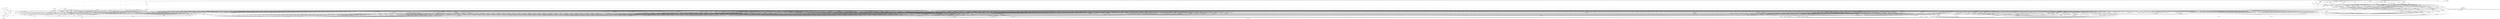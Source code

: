 digraph depends {
    node [shape=plaintext]
"alsa-utils-alsamixer" -> "libasound2"
"alsa-utils-alsamixer" -> "libformw5"
"alsa-utils-alsamixer" -> "libmenuw5"
"alsa-utils-alsamixer" -> "libncursesw5"
"alsa-utils-alsamixer" -> "libpanelw5"
"alsa-utils-alsamixer" -> "libtinfo5"
"angstrom-feed-configs" -> "opkg" [style=dotted]
"angstrom-packagegroup-boot" -> "angstrom-version"
"angstrom-packagegroup-boot" -> "packagegroup-boot"
"avahi-daemon" -> "base-files"
"avahi-daemon" -> "base-passwd"
"avahi-daemon" -> "libavahi-common3"
"avahi-daemon" -> "libavahi-core7"
"avahi-daemon" -> "libcap2"
"avahi-daemon" -> "libdaemon0"
"avahi-daemon" -> "libdbus-1-3"
"avahi-daemon" -> "libexpat1"
"avahi-daemon" -> "libnss-mdns" [style=dotted]
"avahi-daemon" -> "shadow"
"avahi-utils" -> "libavahi-client3"
"avahi-utils" -> "libavahi-common3"
"avrdude" -> "hidapi"
"avrdude" -> "libelf1"
"avrdude" -> "libftdi1-2"
"avrdude" -> "libncurses5"
"avrdude" -> "libreadline7"
"avrdude" -> "libusb-0.1-4"
"avrdude" -> "libusb-1.0-0"
"bash" -> "base-files"
"bash" -> "libtinfo5"
"bash" -> "update-alternatives-opkg"
"bluez5" -> "libdbus-1-3"
"bluez5" -> "libglib-2.0-0"
"bluez5" -> "libreadline7"
"bluez5" -> "libudev1"
"busybox" -> "busybox-syslog" [style=dotted]
"busybox" -> "busybox-udhcpc" [style=dotted]
"busybox" -> "update-alternatives-opkg"
"ca-certificates" -> "openssl"
"connman-angstrom-settings" -> "connman"
"connman" -> "bluez5"
"connman-client" -> "connman"
"connman-client" -> "libdbus-1-3"
"connman-client" -> "libglib-2.0-0"
"connman-client" -> "libreadline7"
"connman" -> "connman-conf" [style=dotted]
"connman" -> "dbus-1"
"connman" -> "iptables"
"connman" -> "libdbus-1-3"
"connman" -> "libglib-2.0-0"
"connman" -> "libgnutls30"
"connman" -> "ofono"
"connman" -> "update-alternatives-opkg"
"connman" -> "wpa-supplicant"
"cpp" -> "libgmp10"
"cpp" -> "libmpc3"
"cpp" -> "libmpfr4"
"cpp" -> "libz1"
"cpp-symlinks" -> "cpp"
"cpufreq-tweaks" -> "cpufrequtils"
"curl" -> "libcurl4"
"dbus-1" -> "base-files"
"dbus-1" -> "base-passwd"
"dbus-1" -> "libdbus-1-3"
"dbus-1" -> "libexpat1"
"dbus-1" -> "libsystemd0"
"dbus-1" -> "libx11-6"
"dbus-1" -> "shadow"
"e2fsprogs-e2fsck" -> "libblkid1"
"e2fsprogs-e2fsck" -> "libcom-err2"
"e2fsprogs-e2fsck" -> "libe2p2"
"e2fsprogs-e2fsck" -> "libext2fs2"
"e2fsprogs-e2fsck" -> "libuuid1"
"e2fsprogs-resize2fs" -> "libcom-err2"
"e2fsprogs-resize2fs" -> "libe2p2"
"e2fsprogs-resize2fs" -> "libext2fs2"
"ffmpeg" -> "libavcodec58"
"ffmpeg" -> "libavdevice58"
"ffmpeg" -> "libavfilter7"
"ffmpeg" -> "libavformat58"
"ffmpeg" -> "libavutil56"
"ffmpeg" -> "libpostproc55"
"ffmpeg" -> "libswresample3"
"ffmpeg" -> "libswscale5"
"fixmac" -> "ranpwd"
"gptfdisk" -> "libncursesw5"
"gptfdisk" -> "libpopt0"
"gptfdisk" -> "libstdc++6"
"gptfdisk" -> "libtinfo5"
"gptfdisk" -> "libuuid1"
"hidapi" -> "libudev1"
"hidapi" -> "libusb-1.0-0"
"htop" -> "libncursesw5"
"htop" -> "libtinfo5"
"htop" -> "ncurses-terminfo"
"iproute2-tc" -> "iptables"
"iproute2-tc" -> "libelf1"
"iptables" -> "kernel-module-iptable-filter" [style=dotted]
"iptables" -> "kernel-module-iptable-nat" [style=dotted]
"iptables" -> "kernel-module-ip-tables" [style=dotted]
"iptables" -> "kernel-module-ipt-masquerade" [style=dotted]
"iptables" -> "kernel-module-nf-conntrack-ipv4" [style=dotted]
"iptables" -> "kernel-module-nf-conntrack" [style=dotted]
"iptables" -> "kernel-module-nf-defrag-ipv4" [style=dotted]
"iptables" -> "kernel-module-nf-nat" [style=dotted]
"iptables" -> "kernel-module-x-tables" [style=dotted]
"iw" -> "libnl-3-200"
"iw" -> "libnl-genl-3-200"
"kbd" -> "update-alternatives-opkg"
"kernel-module-adm8211-4.16.12" -> "kernel-module-cfg80211-4.16.12"
"kernel-module-adm8211-4.16.12" -> "kernel-module-eeprom-93cx6-4.16.12"
"kernel-module-adm8211-4.16.12" -> "kernel-module-mac80211-4.16.12"
"kernel-module-adv7170-4.16.12" -> "kernel-module-v4l2-common-4.16.12"
"kernel-module-adv7170-4.16.12" -> "kernel-module-videodev-4.16.12"
"kernel-module-adv7175-4.16.12" -> "kernel-module-v4l2-common-4.16.12"
"kernel-module-adv7175-4.16.12" -> "kernel-module-videodev-4.16.12"
"kernel-module-af9013-4.16.12" -> "kernel-module-firmware-class-4.16.12"
"kernel-module-af9033-4.16.12" -> "kernel-module-dvb-core-4.16.12"
"kernel-module-af9033-4.16.12" -> "kernel-module-regmap-i2c-4.16.12"
"kernel-module-airo-4.16.12" -> "kernel-module-cfg80211-4.16.12"
"kernel-module-altera-ci-4.16.12" -> "kernel-module-dvb-core-4.16.12"
"kernel-module-amdgpu-4.16.12" -> "kernel-module-chash-4.16.12"
"kernel-module-amdgpu-4.16.12" -> "kernel-module-firmware-class-4.16.12"
"kernel-module-amdgpu-4.16.12" -> "kernel-module-gpu-sched-4.16.12"
"kernel-module-amdgpu-4.16.12" -> "kernel-module-ttm-4.16.12"
"kernel-module-amd-rng-4.16.12" -> "kernel-module-rng-core-4.16.12"
"kernel-module-ar5523-4.16.12" -> "kernel-module-cfg80211-4.16.12"
"kernel-module-ar5523-4.16.12" -> "kernel-module-firmware-class-4.16.12"
"kernel-module-ar5523-4.16.12" -> "kernel-module-mac80211-4.16.12"
"kernel-module-arptable-filter-4.16.12" -> "kernel-module-arp-tables-4.16.12"
"kernel-module-arptable-filter-4.16.12" -> "kernel-module-x-tables-4.16.12"
"kernel-module-arp-tables-4.16.12" -> "kernel-module-x-tables-4.16.12"
"kernel-module-arpt-mangle-4.16.12" -> "kernel-module-x-tables-4.16.12"
"kernel-module-at76c50x-usb-4.16.12" -> "kernel-module-cfg80211-4.16.12"
"kernel-module-at76c50x-usb-4.16.12" -> "kernel-module-firmware-class-4.16.12"
"kernel-module-at76c50x-usb-4.16.12" -> "kernel-module-mac80211-4.16.12"
"kernel-module-ath-4.16.12" -> "kernel-module-cfg80211-4.16.12"
"kernel-module-ath5k-4.16.12" -> "kernel-module-ath-4.16.12"
"kernel-module-ath5k-4.16.12" -> "kernel-module-cfg80211-4.16.12"
"kernel-module-ath5k-4.16.12" -> "kernel-module-mac80211-4.16.12"
"kernel-module-ath6kl-core-4.16.12" -> "kernel-module-cfg80211-4.16.12"
"kernel-module-ath6kl-core-4.16.12" -> "kernel-module-firmware-class-4.16.12"
"kernel-module-ath6kl-sdio-4.16.12" -> "kernel-module-ath6kl-core-4.16.12"
"kernel-module-ath6kl-usb-4.16.12" -> "kernel-module-ath6kl-core-4.16.12"
"kernel-module-ath9k-4.16.12" -> "kernel-module-ath-4.16.12"
"kernel-module-ath9k-4.16.12" -> "kernel-module-ath9k-common-4.16.12"
"kernel-module-ath9k-4.16.12" -> "kernel-module-ath9k-hw-4.16.12"
"kernel-module-ath9k-4.16.12" -> "kernel-module-cfg80211-4.16.12"
"kernel-module-ath9k-4.16.12" -> "kernel-module-firmware-class-4.16.12"
"kernel-module-ath9k-4.16.12" -> "kernel-module-mac80211-4.16.12"
"kernel-module-ath9k-common-4.16.12" -> "kernel-module-ath-4.16.12"
"kernel-module-ath9k-common-4.16.12" -> "kernel-module-ath9k-hw-4.16.12"
"kernel-module-ath9k-common-4.16.12" -> "kernel-module-cfg80211-4.16.12"
"kernel-module-ath9k-htc-4.16.12" -> "kernel-module-ath-4.16.12"
"kernel-module-ath9k-htc-4.16.12" -> "kernel-module-ath9k-common-4.16.12"
"kernel-module-ath9k-htc-4.16.12" -> "kernel-module-ath9k-hw-4.16.12"
"kernel-module-ath9k-htc-4.16.12" -> "kernel-module-cfg80211-4.16.12"
"kernel-module-ath9k-htc-4.16.12" -> "kernel-module-firmware-class-4.16.12"
"kernel-module-ath9k-htc-4.16.12" -> "kernel-module-mac80211-4.16.12"
"kernel-module-ath9k-hw-4.16.12" -> "kernel-module-ath-4.16.12"
"kernel-module-atmel-4.16.12" -> "kernel-module-cfg80211-4.16.12"
"kernel-module-atmel-4.16.12" -> "kernel-module-firmware-class-4.16.12"
"kernel-module-atmel-pci-4.16.12" -> "kernel-module-atmel-4.16.12"
"kernel-module-au0828-4.16.12" -> "kernel-module-dvb-core-4.16.12"
"kernel-module-au0828-4.16.12" -> "kernel-module-media-4.16.12"
"kernel-module-au0828-4.16.12" -> "kernel-module-tveeprom-4.16.12"
"kernel-module-au0828-4.16.12" -> "kernel-module-v4l2-common-4.16.12"
"kernel-module-au0828-4.16.12" -> "kernel-module-videobuf2-common-4.16.12"
"kernel-module-au0828-4.16.12" -> "kernel-module-videobuf2-v4l2-4.16.12"
"kernel-module-au0828-4.16.12" -> "kernel-module-videobuf2-vmalloc-4.16.12"
"kernel-module-au0828-4.16.12" -> "kernel-module-videodev-4.16.12"
"kernel-module-au8522-decoder-4.16.12" -> "kernel-module-au8522-common-4.16.12"
"kernel-module-au8522-decoder-4.16.12" -> "kernel-module-media-4.16.12"
"kernel-module-au8522-decoder-4.16.12" -> "kernel-module-v4l2-common-4.16.12"
"kernel-module-au8522-decoder-4.16.12" -> "kernel-module-videodev-4.16.12"
"kernel-module-au8522-dig-4.16.12" -> "kernel-module-au8522-common-4.16.12"
"kernel-module-b2c2-flexcop-4.16.12" -> "kernel-module-cx24113-4.16.12"
"kernel-module-b2c2-flexcop-4.16.12" -> "kernel-module-cx24123-4.16.12"
"kernel-module-b2c2-flexcop-4.16.12" -> "kernel-module-dvb-core-4.16.12"
"kernel-module-b2c2-flexcop-4.16.12" -> "kernel-module-firmware-class-4.16.12"
"kernel-module-b2c2-flexcop-4.16.12" -> "kernel-module-s5h1420-4.16.12"
"kernel-module-b2c2-flexcop-pci-4.16.12" -> "kernel-module-b2c2-flexcop-4.16.12"
"kernel-module-b2c2-flexcop-usb-4.16.12" -> "kernel-module-b2c2-flexcop-4.16.12"
"kernel-module-b43-4.16.12" -> "kernel-module-bcma-4.16.12"
"kernel-module-b43-4.16.12" -> "kernel-module-cfg80211-4.16.12"
"kernel-module-b43-4.16.12" -> "kernel-module-firmware-class-4.16.12"
"kernel-module-b43-4.16.12" -> "kernel-module-mac80211-4.16.12"
"kernel-module-b43-4.16.12" -> "kernel-module-rng-core-4.16.12"
"kernel-module-b43-4.16.12" -> "kernel-module-ssb-4.16.12"
"kernel-module-bcm3510-4.16.12" -> "kernel-module-firmware-class-4.16.12"
"kernel-module-blowfish-generic-4.16.12" -> "kernel-module-blowfish-common-4.16.12"
"kernel-module-brcmfmac-4.16.12" -> "kernel-module-brcmutil-4.16.12"
"kernel-module-brcmfmac-4.16.12" -> "kernel-module-cfg80211-4.16.12"
"kernel-module-brcmfmac-4.16.12" -> "kernel-module-firmware-class-4.16.12"
"kernel-module-bridge-4.16.12" -> "kernel-module-llc-4.16.12"
"kernel-module-bridge-4.16.12" -> "kernel-module-stp-4.16.12"
"kernel-module-br-netfilter-4.16.12" -> "kernel-module-bridge-4.16.12"
"kernel-module-bsd-comp-4.16.12" -> "kernel-module-ppp-generic-4.16.12"
"kernel-module-bt819-4.16.12" -> "kernel-module-v4l2-common-4.16.12"
"kernel-module-bt819-4.16.12" -> "kernel-module-videodev-4.16.12"
"kernel-module-bt856-4.16.12" -> "kernel-module-v4l2-common-4.16.12"
"kernel-module-bt856-4.16.12" -> "kernel-module-videodev-4.16.12"
"kernel-module-bt866-4.16.12" -> "kernel-module-v4l2-common-4.16.12"
"kernel-module-bt866-4.16.12" -> "kernel-module-videodev-4.16.12"
"kernel-module-bt878-4.16.12" -> "kernel-module-bttv-4.16.12"
"kernel-module-btcoexist-4.16.12" -> "kernel-module-rtlwifi-4.16.12"
"kernel-module-bttv-4.16.12" -> "kernel-module-firmware-class-4.16.12"
"kernel-module-bttv-4.16.12" -> "kernel-module-rc-core-4.16.12"
"kernel-module-bttv-4.16.12" -> "kernel-module-tea575x-4.16.12"
"kernel-module-bttv-4.16.12" -> "kernel-module-tveeprom-4.16.12"
"kernel-module-bttv-4.16.12" -> "kernel-module-v4l2-common-4.16.12"
"kernel-module-bttv-4.16.12" -> "kernel-module-videobuf-core-4.16.12"
"kernel-module-bttv-4.16.12" -> "kernel-module-videobuf-dma-sg-4.16.12"
"kernel-module-bttv-4.16.12" -> "kernel-module-videodev-4.16.12"
"kernel-module-budget-4.16.12" -> "kernel-module-budget-core-4.16.12"
"kernel-module-budget-4.16.12" -> "kernel-module-dvb-core-4.16.12"
"kernel-module-budget-4.16.12" -> "kernel-module-firmware-class-4.16.12"
"kernel-module-budget-4.16.12" -> "kernel-module-saa7146-4.16.12"
"kernel-module-budget-av-4.16.12" -> "kernel-module-budget-core-4.16.12"
"kernel-module-budget-av-4.16.12" -> "kernel-module-dvb-core-4.16.12"
"kernel-module-budget-av-4.16.12" -> "kernel-module-firmware-class-4.16.12"
"kernel-module-budget-av-4.16.12" -> "kernel-module-saa7146-4.16.12"
"kernel-module-budget-av-4.16.12" -> "kernel-module-saa7146-vv-4.16.12"
"kernel-module-budget-ci-4.16.12" -> "kernel-module-budget-core-4.16.12"
"kernel-module-budget-ci-4.16.12" -> "kernel-module-dvb-core-4.16.12"
"kernel-module-budget-ci-4.16.12" -> "kernel-module-firmware-class-4.16.12"
"kernel-module-budget-ci-4.16.12" -> "kernel-module-rc-core-4.16.12"
"kernel-module-budget-ci-4.16.12" -> "kernel-module-saa7146-4.16.12"
"kernel-module-budget-core-4.16.12" -> "kernel-module-dvb-core-4.16.12"
"kernel-module-budget-core-4.16.12" -> "kernel-module-saa7146-4.16.12"
"kernel-module-budget-core-4.16.12" -> "kernel-module-ttpci-eeprom-4.16.12"
"kernel-module-budget-patch-4.16.12" -> "kernel-module-budget-core-4.16.12"
"kernel-module-budget-patch-4.16.12" -> "kernel-module-dvb-core-4.16.12"
"kernel-module-budget-patch-4.16.12" -> "kernel-module-saa7146-4.16.12"
"kernel-module-can-bcm-4.16.12" -> "kernel-module-can-4.16.12"
"kernel-module-can-gw-4.16.12" -> "kernel-module-can-4.16.12"
"kernel-module-can-raw-4.16.12" -> "kernel-module-can-4.16.12"
"kernel-module-carl9170-4.16.12" -> "kernel-module-ath-4.16.12"
"kernel-module-carl9170-4.16.12" -> "kernel-module-cfg80211-4.16.12"
"kernel-module-carl9170-4.16.12" -> "kernel-module-firmware-class-4.16.12"
"kernel-module-carl9170-4.16.12" -> "kernel-module-mac80211-4.16.12"
"kernel-module-cast5-generic-4.16.12" -> "kernel-module-cast-common-4.16.12"
"kernel-module-cast6-generic-4.16.12" -> "kernel-module-cast-common-4.16.12"
"kernel-module-cfg80211-4.16.12" -> "kernel-module-firmware-class-4.16.12"
"kernel-module-cpia2-4.16.12" -> "kernel-module-firmware-class-4.16.12"
"kernel-module-cpia2-4.16.12" -> "kernel-module-v4l2-common-4.16.12"
"kernel-module-cpia2-4.16.12" -> "kernel-module-videodev-4.16.12"
"kernel-module-cs3308-4.16.12" -> "kernel-module-v4l2-common-4.16.12"
"kernel-module-cs3308-4.16.12" -> "kernel-module-videodev-4.16.12"
"kernel-module-cs5345-4.16.12" -> "kernel-module-v4l2-common-4.16.12"
"kernel-module-cs5345-4.16.12" -> "kernel-module-videodev-4.16.12"
"kernel-module-cs53l32a-4.16.12" -> "kernel-module-v4l2-common-4.16.12"
"kernel-module-cs53l32a-4.16.12" -> "kernel-module-videodev-4.16.12"
"kernel-module-cx18-4.16.12" -> "kernel-module-cx2341x-4.16.12"
"kernel-module-cx18-4.16.12" -> "kernel-module-dvb-core-4.16.12"
"kernel-module-cx18-4.16.12" -> "kernel-module-firmware-class-4.16.12"
"kernel-module-cx18-4.16.12" -> "kernel-module-tveeprom-4.16.12"
"kernel-module-cx18-4.16.12" -> "kernel-module-v4l2-common-4.16.12"
"kernel-module-cx18-4.16.12" -> "kernel-module-videobuf-core-4.16.12"
"kernel-module-cx18-4.16.12" -> "kernel-module-videobuf-vmalloc-4.16.12"
"kernel-module-cx18-4.16.12" -> "kernel-module-videodev-4.16.12"
"kernel-module-cx18-alsa-4.16.12" -> "kernel-module-cx18-4.16.12"
"kernel-module-cx18-alsa-4.16.12" -> "kernel-module-snd-4.16.12"
"kernel-module-cx18-alsa-4.16.12" -> "kernel-module-snd-pcm-4.16.12"
"kernel-module-cx231xx-4.16.12" -> "kernel-module-cx2341x-4.16.12"
"kernel-module-cx231xx-4.16.12" -> "kernel-module-firmware-class-4.16.12"
"kernel-module-cx231xx-4.16.12" -> "kernel-module-i2c-mux-4.16.12"
"kernel-module-cx231xx-4.16.12" -> "kernel-module-media-4.16.12"
"kernel-module-cx231xx-4.16.12" -> "kernel-module-rc-core-4.16.12"
"kernel-module-cx231xx-4.16.12" -> "kernel-module-tveeprom-4.16.12"
"kernel-module-cx231xx-4.16.12" -> "kernel-module-v4l2-common-4.16.12"
"kernel-module-cx231xx-4.16.12" -> "kernel-module-videobuf-core-4.16.12"
"kernel-module-cx231xx-4.16.12" -> "kernel-module-videobuf-vmalloc-4.16.12"
"kernel-module-cx231xx-4.16.12" -> "kernel-module-videodev-4.16.12"
"kernel-module-cx231xx-alsa-4.16.12" -> "kernel-module-cx231xx-4.16.12"
"kernel-module-cx231xx-alsa-4.16.12" -> "kernel-module-snd-4.16.12"
"kernel-module-cx231xx-alsa-4.16.12" -> "kernel-module-snd-pcm-4.16.12"
"kernel-module-cx231xx-dvb-4.16.12" -> "kernel-module-cx231xx-4.16.12"
"kernel-module-cx231xx-dvb-4.16.12" -> "kernel-module-dvb-core-4.16.12"
"kernel-module-cx2341x-4.16.12" -> "kernel-module-v4l2-common-4.16.12"
"kernel-module-cx2341x-4.16.12" -> "kernel-module-videodev-4.16.12"
"kernel-module-cx23885-4.16.12" -> "kernel-module-altera-ci-4.16.12"
"kernel-module-cx23885-4.16.12" -> "kernel-module-altera-stapl-4.16.12"
"kernel-module-cx23885-4.16.12" -> "kernel-module-cx2341x-4.16.12"
"kernel-module-cx23885-4.16.12" -> "kernel-module-dvb-core-4.16.12"
"kernel-module-cx23885-4.16.12" -> "kernel-module-firmware-class-4.16.12"
"kernel-module-cx23885-4.16.12" -> "kernel-module-m88ds3103-4.16.12"
"kernel-module-cx23885-4.16.12" -> "kernel-module-rc-core-4.16.12"
"kernel-module-cx23885-4.16.12" -> "kernel-module-snd-4.16.12"
"kernel-module-cx23885-4.16.12" -> "kernel-module-snd-pcm-4.16.12"
"kernel-module-cx23885-4.16.12" -> "kernel-module-tda18271-4.16.12"
"kernel-module-cx23885-4.16.12" -> "kernel-module-tveeprom-4.16.12"
"kernel-module-cx23885-4.16.12" -> "kernel-module-v4l2-common-4.16.12"
"kernel-module-cx23885-4.16.12" -> "kernel-module-videobuf2-common-4.16.12"
"kernel-module-cx23885-4.16.12" -> "kernel-module-videobuf2-dma-sg-4.16.12"
"kernel-module-cx23885-4.16.12" -> "kernel-module-videobuf2-dvb-4.16.12"
"kernel-module-cx23885-4.16.12" -> "kernel-module-videobuf2-v4l2-4.16.12"
"kernel-module-cx23885-4.16.12" -> "kernel-module-videodev-4.16.12"
"kernel-module-cx24116-4.16.12" -> "kernel-module-firmware-class-4.16.12"
"kernel-module-cx24117-4.16.12" -> "kernel-module-firmware-class-4.16.12"
"kernel-module-cx24120-4.16.12" -> "kernel-module-firmware-class-4.16.12"
"kernel-module-cx25821-4.16.12" -> "kernel-module-videobuf2-common-4.16.12"
"kernel-module-cx25821-4.16.12" -> "kernel-module-videobuf2-dma-sg-4.16.12"
"kernel-module-cx25821-4.16.12" -> "kernel-module-videobuf2-v4l2-4.16.12"
"kernel-module-cx25821-4.16.12" -> "kernel-module-videodev-4.16.12"
"kernel-module-cx25821-alsa-4.16.12" -> "kernel-module-cx25821-4.16.12"
"kernel-module-cx25821-alsa-4.16.12" -> "kernel-module-snd-4.16.12"
"kernel-module-cx25821-alsa-4.16.12" -> "kernel-module-snd-pcm-4.16.12"
"kernel-module-cx25840-4.16.12" -> "kernel-module-firmware-class-4.16.12"
"kernel-module-cx25840-4.16.12" -> "kernel-module-media-4.16.12"
"kernel-module-cx25840-4.16.12" -> "kernel-module-v4l2-common-4.16.12"
"kernel-module-cx25840-4.16.12" -> "kernel-module-videodev-4.16.12"
"kernel-module-cx8800-4.16.12" -> "kernel-module-cx88xx-4.16.12"
"kernel-module-cx8800-4.16.12" -> "kernel-module-v4l2-common-4.16.12"
"kernel-module-cx8800-4.16.12" -> "kernel-module-videobuf2-common-4.16.12"
"kernel-module-cx8800-4.16.12" -> "kernel-module-videobuf2-dma-sg-4.16.12"
"kernel-module-cx8800-4.16.12" -> "kernel-module-videobuf2-v4l2-4.16.12"
"kernel-module-cx8800-4.16.12" -> "kernel-module-videodev-4.16.12"
"kernel-module-cx8802-4.16.12" -> "kernel-module-cx88xx-4.16.12"
"kernel-module-cx8802-4.16.12" -> "kernel-module-videobuf2-common-4.16.12"
"kernel-module-cx88-alsa-4.16.12" -> "kernel-module-cx88xx-4.16.12"
"kernel-module-cx88-alsa-4.16.12" -> "kernel-module-snd-4.16.12"
"kernel-module-cx88-alsa-4.16.12" -> "kernel-module-snd-pcm-4.16.12"
"kernel-module-cx88-alsa-4.16.12" -> "kernel-module-videodev-4.16.12"
"kernel-module-cx88-blackbird-4.16.12" -> "kernel-module-cx2341x-4.16.12"
"kernel-module-cx88-blackbird-4.16.12" -> "kernel-module-cx8800-4.16.12"
"kernel-module-cx88-blackbird-4.16.12" -> "kernel-module-cx8802-4.16.12"
"kernel-module-cx88-blackbird-4.16.12" -> "kernel-module-cx88xx-4.16.12"
"kernel-module-cx88-blackbird-4.16.12" -> "kernel-module-firmware-class-4.16.12"
"kernel-module-cx88-blackbird-4.16.12" -> "kernel-module-v4l2-common-4.16.12"
"kernel-module-cx88-blackbird-4.16.12" -> "kernel-module-videobuf2-common-4.16.12"
"kernel-module-cx88-blackbird-4.16.12" -> "kernel-module-videobuf2-dma-sg-4.16.12"
"kernel-module-cx88-blackbird-4.16.12" -> "kernel-module-videobuf2-v4l2-4.16.12"
"kernel-module-cx88-blackbird-4.16.12" -> "kernel-module-videodev-4.16.12"
"kernel-module-cx88-dvb-4.16.12" -> "kernel-module-cx8802-4.16.12"
"kernel-module-cx88-dvb-4.16.12" -> "kernel-module-cx88-vp3054-i2c-4.16.12"
"kernel-module-cx88-dvb-4.16.12" -> "kernel-module-cx88xx-4.16.12"
"kernel-module-cx88-dvb-4.16.12" -> "kernel-module-dvb-core-4.16.12"
"kernel-module-cx88-dvb-4.16.12" -> "kernel-module-videobuf2-common-4.16.12"
"kernel-module-cx88-dvb-4.16.12" -> "kernel-module-videobuf2-dma-sg-4.16.12"
"kernel-module-cx88-dvb-4.16.12" -> "kernel-module-videobuf2-dvb-4.16.12"
"kernel-module-cx88-dvb-4.16.12" -> "kernel-module-videobuf2-v4l2-4.16.12"
"kernel-module-cx88xx-4.16.12" -> "kernel-module-rc-core-4.16.12"
"kernel-module-cx88xx-4.16.12" -> "kernel-module-tveeprom-4.16.12"
"kernel-module-cx88xx-4.16.12" -> "kernel-module-v4l2-common-4.16.12"
"kernel-module-cx88xx-4.16.12" -> "kernel-module-videobuf2-common-4.16.12"
"kernel-module-cx88xx-4.16.12" -> "kernel-module-videodev-4.16.12"
"kernel-module-cxd2820r-4.16.12" -> "kernel-module-dvb-core-4.16.12"
"kernel-module-cxd2820r-4.16.12" -> "kernel-module-regmap-i2c-4.16.12"
"kernel-module-cxd2841er-4.16.12" -> "kernel-module-dvb-core-4.16.12"
"kernel-module-ddbridge-4.16.12" -> "kernel-module-dvb-core-4.16.12"
"kernel-module-dib3000mc-4.16.12" -> "kernel-module-dibx000-common-4.16.12"
"kernel-module-dib7000m-4.16.12" -> "kernel-module-dibx000-common-4.16.12"
"kernel-module-dib7000p-4.16.12" -> "kernel-module-dibx000-common-4.16.12"
"kernel-module-dib7000p-4.16.12" -> "kernel-module-dvb-core-4.16.12"
"kernel-module-dib8000-4.16.12" -> "kernel-module-dibx000-common-4.16.12"
"kernel-module-dib8000-4.16.12" -> "kernel-module-dvb-core-4.16.12"
"kernel-module-dm1105-4.16.12" -> "kernel-module-dvb-core-4.16.12"
"kernel-module-dm1105-4.16.12" -> "kernel-module-rc-core-4.16.12"
"kernel-module-drx39xyj-4.16.12" -> "kernel-module-firmware-class-4.16.12"
"kernel-module-drxd-4.16.12" -> "kernel-module-firmware-class-4.16.12"
"kernel-module-drxk-4.16.12" -> "kernel-module-dvb-core-4.16.12"
"kernel-module-drxk-4.16.12" -> "kernel-module-firmware-class-4.16.12"
"kernel-module-ds3000-4.16.12" -> "kernel-module-firmware-class-4.16.12"
"kernel-module-dsbr100-4.16.12" -> "kernel-module-videodev-4.16.12"
"kernel-module-dst-4.16.12" -> "kernel-module-bt878-4.16.12"
"kernel-module-dst-4.16.12" -> "kernel-module-dvb-core-4.16.12"
"kernel-module-dst-ca-4.16.12" -> "kernel-module-dst-4.16.12"
"kernel-module-dst-ca-4.16.12" -> "kernel-module-dvb-core-4.16.12"
"kernel-module-dvb-bt8xx-4.16.12" -> "kernel-module-bt878-4.16.12"
"kernel-module-dvb-bt8xx-4.16.12" -> "kernel-module-bttv-4.16.12"
"kernel-module-dvb-bt8xx-4.16.12" -> "kernel-module-dvb-core-4.16.12"
"kernel-module-dvb-bt8xx-4.16.12" -> "kernel-module-firmware-class-4.16.12"
"kernel-module-dvb-ttpci-4.16.12" -> "kernel-module-dvb-core-4.16.12"
"kernel-module-dvb-ttpci-4.16.12" -> "kernel-module-firmware-class-4.16.12"
"kernel-module-dvb-ttpci-4.16.12" -> "kernel-module-saa7146-4.16.12"
"kernel-module-dvb-ttpci-4.16.12" -> "kernel-module-saa7146-vv-4.16.12"
"kernel-module-dvb-ttpci-4.16.12" -> "kernel-module-ttpci-eeprom-4.16.12"
"kernel-module-dvb-ttusb-budget-4.16.12" -> "kernel-module-dvb-core-4.16.12"
"kernel-module-dvb-ttusb-budget-4.16.12" -> "kernel-module-firmware-class-4.16.12"
"kernel-module-dvb-usb-4.16.12" -> "kernel-module-dvb-core-4.16.12"
"kernel-module-dvb-usb-4.16.12" -> "kernel-module-firmware-class-4.16.12"
"kernel-module-dvb-usb-4.16.12" -> "kernel-module-rc-core-4.16.12"
"kernel-module-dvb-usb-a800-4.16.12" -> "kernel-module-dvb-usb-4.16.12"
"kernel-module-dvb-usb-a800-4.16.12" -> "kernel-module-dvb-usb-dibusb-common-4.16.12"
"kernel-module-dvb-usb-a800-4.16.12" -> "kernel-module-dvb-usb-dibusb-mc-common-4.16.12"
"kernel-module-dvb-usb-a800-4.16.12" -> "kernel-module-rc-core-4.16.12"
"kernel-module-dvb-usb-af9005-4.16.12" -> "kernel-module-dvb-usb-4.16.12"
"kernel-module-dvb-usb-af9015-4.16.12" -> "kernel-module-dvb-usb-v2-4.16.12"
"kernel-module-dvb-usb-af9015-4.16.12" -> "kernel-module-rc-core-4.16.12"
"kernel-module-dvb-usb-af9035-4.16.12" -> "kernel-module-dvb-usb-v2-4.16.12"
"kernel-module-dvb-usb-af9035-4.16.12" -> "kernel-module-rc-core-4.16.12"
"kernel-module-dvb-usb-anysee-4.16.12" -> "kernel-module-dvb-core-4.16.12"
"kernel-module-dvb-usb-anysee-4.16.12" -> "kernel-module-dvb-usb-v2-4.16.12"
"kernel-module-dvb-usb-anysee-4.16.12" -> "kernel-module-rc-core-4.16.12"
"kernel-module-dvb-usb-au6610-4.16.12" -> "kernel-module-dvb-usb-v2-4.16.12"
"kernel-module-dvb-usb-az6007-4.16.12" -> "kernel-module-cypress-firmware-4.16.12"
"kernel-module-dvb-usb-az6007-4.16.12" -> "kernel-module-dvb-core-4.16.12"
"kernel-module-dvb-usb-az6007-4.16.12" -> "kernel-module-dvb-usb-v2-4.16.12"
"kernel-module-dvb-usb-az6007-4.16.12" -> "kernel-module-rc-core-4.16.12"
"kernel-module-dvb-usb-az6027-4.16.12" -> "kernel-module-dvb-core-4.16.12"
"kernel-module-dvb-usb-az6027-4.16.12" -> "kernel-module-dvb-usb-4.16.12"
"kernel-module-dvb-usb-az6027-4.16.12" -> "kernel-module-stb0899-4.16.12"
"kernel-module-dvb-usb-az6027-4.16.12" -> "kernel-module-stb6100-4.16.12"
"kernel-module-dvb-usb-ce6230-4.16.12" -> "kernel-module-dvb-usb-v2-4.16.12"
"kernel-module-dvb-usb-cinergyt2-4.16.12" -> "kernel-module-dvb-usb-4.16.12"
"kernel-module-dvb-usb-cxusb-4.16.12" -> "kernel-module-dib0070-4.16.12"
"kernel-module-dvb-usb-cxusb-4.16.12" -> "kernel-module-dvb-usb-4.16.12"
"kernel-module-dvb-usb-cxusb-4.16.12" -> "kernel-module-rc-core-4.16.12"
"kernel-module-dvb-usb-dib0700-4.16.12" -> "kernel-module-dib0070-4.16.12"
"kernel-module-dvb-usb-dib0700-4.16.12" -> "kernel-module-dib0090-4.16.12"
"kernel-module-dvb-usb-dib0700-4.16.12" -> "kernel-module-dib3000mc-4.16.12"
"kernel-module-dvb-usb-dib0700-4.16.12" -> "kernel-module-dib7000m-4.16.12"
"kernel-module-dvb-usb-dib0700-4.16.12" -> "kernel-module-dibx000-common-4.16.12"
"kernel-module-dvb-usb-dib0700-4.16.12" -> "kernel-module-dvb-usb-4.16.12"
"kernel-module-dvb-usb-dib0700-4.16.12" -> "kernel-module-firmware-class-4.16.12"
"kernel-module-dvb-usb-dib0700-4.16.12" -> "kernel-module-rc-core-4.16.12"
"kernel-module-dvb-usb-dibusb-common-4.16.12" -> "kernel-module-dvb-usb-4.16.12"
"kernel-module-dvb-usb-dibusb-mb-4.16.12" -> "kernel-module-dvb-usb-4.16.12"
"kernel-module-dvb-usb-dibusb-mb-4.16.12" -> "kernel-module-dvb-usb-dibusb-common-4.16.12"
"kernel-module-dvb-usb-dibusb-mc-4.16.12" -> "kernel-module-dvb-usb-4.16.12"
"kernel-module-dvb-usb-dibusb-mc-4.16.12" -> "kernel-module-dvb-usb-dibusb-common-4.16.12"
"kernel-module-dvb-usb-dibusb-mc-4.16.12" -> "kernel-module-dvb-usb-dibusb-mc-common-4.16.12"
"kernel-module-dvb-usb-dibusb-mc-common-4.16.12" -> "kernel-module-dib3000mc-4.16.12"
"kernel-module-dvb-usb-dibusb-mc-common-4.16.12" -> "kernel-module-dvb-usb-dibusb-common-4.16.12"
"kernel-module-dvb-usb-digitv-4.16.12" -> "kernel-module-dvb-usb-4.16.12"
"kernel-module-dvb-usb-dtt200u-4.16.12" -> "kernel-module-dvb-usb-4.16.12"
"kernel-module-dvb-usb-dtt200u-4.16.12" -> "kernel-module-rc-core-4.16.12"
"kernel-module-dvb-usb-dtv5100-4.16.12" -> "kernel-module-dvb-usb-4.16.12"
"kernel-module-dvb-usb-dw2102-4.16.12" -> "kernel-module-dvb-core-4.16.12"
"kernel-module-dvb-usb-dw2102-4.16.12" -> "kernel-module-dvb-usb-4.16.12"
"kernel-module-dvb-usb-dw2102-4.16.12" -> "kernel-module-firmware-class-4.16.12"
"kernel-module-dvb-usb-dw2102-4.16.12" -> "kernel-module-rc-core-4.16.12"
"kernel-module-dvb-usb-ec168-4.16.12" -> "kernel-module-dvb-usb-v2-4.16.12"
"kernel-module-dvb-usb-friio-4.16.12" -> "kernel-module-dvb-usb-4.16.12"
"kernel-module-dvb-usb-gl861-4.16.12" -> "kernel-module-dvb-usb-v2-4.16.12"
"kernel-module-dvb-usb-gp8psk-4.16.12" -> "kernel-module-dvb-usb-4.16.12"
"kernel-module-dvb-usb-gp8psk-4.16.12" -> "kernel-module-firmware-class-4.16.12"
"kernel-module-dvb-usb-lmedm04-4.16.12" -> "kernel-module-dvb-core-4.16.12"
"kernel-module-dvb-usb-lmedm04-4.16.12" -> "kernel-module-dvb-usb-v2-4.16.12"
"kernel-module-dvb-usb-lmedm04-4.16.12" -> "kernel-module-firmware-class-4.16.12"
"kernel-module-dvb-usb-lmedm04-4.16.12" -> "kernel-module-rc-core-4.16.12"
"kernel-module-dvb-usb-m920x-4.16.12" -> "kernel-module-dvb-usb-4.16.12"
"kernel-module-dvb-usb-m920x-4.16.12" -> "kernel-module-rc-core-4.16.12"
"kernel-module-dvb-usb-mxl111sf-4.16.12" -> "kernel-module-dvb-usb-v2-4.16.12"
"kernel-module-dvb-usb-mxl111sf-4.16.12" -> "kernel-module-tveeprom-4.16.12"
"kernel-module-dvb-usb-nova-t-usb2-4.16.12" -> "kernel-module-dvb-usb-4.16.12"
"kernel-module-dvb-usb-nova-t-usb2-4.16.12" -> "kernel-module-dvb-usb-dibusb-common-4.16.12"
"kernel-module-dvb-usb-nova-t-usb2-4.16.12" -> "kernel-module-dvb-usb-dibusb-mc-common-4.16.12"
"kernel-module-dvb-usb-opera-4.16.12" -> "kernel-module-dvb-usb-4.16.12"
"kernel-module-dvb-usb-opera-4.16.12" -> "kernel-module-firmware-class-4.16.12"
"kernel-module-dvb-usb-pctv452e-4.16.12" -> "kernel-module-dvb-core-4.16.12"
"kernel-module-dvb-usb-pctv452e-4.16.12" -> "kernel-module-dvb-usb-4.16.12"
"kernel-module-dvb-usb-pctv452e-4.16.12" -> "kernel-module-rc-core-4.16.12"
"kernel-module-dvb-usb-pctv452e-4.16.12" -> "kernel-module-ttpci-eeprom-4.16.12"
"kernel-module-dvb-usb-rtl28xxu-4.16.12" -> "kernel-module-dvb-usb-v2-4.16.12"
"kernel-module-dvb-usb-rtl28xxu-4.16.12" -> "kernel-module-rc-core-4.16.12"
"kernel-module-dvb-usb-technisat-usb2-4.16.12" -> "kernel-module-dvb-core-4.16.12"
"kernel-module-dvb-usb-technisat-usb2-4.16.12" -> "kernel-module-dvb-usb-4.16.12"
"kernel-module-dvb-usb-technisat-usb2-4.16.12" -> "kernel-module-rc-core-4.16.12"
"kernel-module-dvb-usb-ttusb2-4.16.12" -> "kernel-module-dvb-core-4.16.12"
"kernel-module-dvb-usb-ttusb2-4.16.12" -> "kernel-module-dvb-usb-4.16.12"
"kernel-module-dvb-usb-ttusb2-4.16.12" -> "kernel-module-rc-core-4.16.12"
"kernel-module-dvb-usb-umt-010-4.16.12" -> "kernel-module-dvb-usb-4.16.12"
"kernel-module-dvb-usb-umt-010-4.16.12" -> "kernel-module-dvb-usb-dibusb-common-4.16.12"
"kernel-module-dvb-usb-v2-4.16.12" -> "kernel-module-dvb-core-4.16.12"
"kernel-module-dvb-usb-v2-4.16.12" -> "kernel-module-firmware-class-4.16.12"
"kernel-module-dvb-usb-v2-4.16.12" -> "kernel-module-rc-core-4.16.12"
"kernel-module-dvb-usb-vp702x-4.16.12" -> "kernel-module-dvb-usb-4.16.12"
"kernel-module-dvb-usb-vp7045-4.16.12" -> "kernel-module-dvb-usb-4.16.12"
"kernel-module-dvb-usb-vp7045-4.16.12" -> "kernel-module-rc-core-4.16.12"
"kernel-module-e4000-4.16.12" -> "kernel-module-regmap-i2c-4.16.12"
"kernel-module-e4000-4.16.12" -> "kernel-module-v4l2-common-4.16.12"
"kernel-module-e4000-4.16.12" -> "kernel-module-videodev-4.16.12"
"kernel-module-earth-pt1-4.16.12" -> "kernel-module-dvb-core-4.16.12"
"kernel-module-ebt-802-3-4.16.12" -> "kernel-module-x-tables-4.16.12"
"kernel-module-ebtable-broute-4.16.12" -> "kernel-module-bridge-4.16.12"
"kernel-module-ebtable-broute-4.16.12" -> "kernel-module-ebtables-4.16.12"
"kernel-module-ebtable-filter-4.16.12" -> "kernel-module-ebtables-4.16.12"
"kernel-module-ebtable-nat-4.16.12" -> "kernel-module-ebtables-4.16.12"
"kernel-module-ebtables-4.16.12" -> "kernel-module-x-tables-4.16.12"
"kernel-module-ebt-among-4.16.12" -> "kernel-module-x-tables-4.16.12"
"kernel-module-ebt-arp-4.16.12" -> "kernel-module-x-tables-4.16.12"
"kernel-module-ebt-arpreply-4.16.12" -> "kernel-module-x-tables-4.16.12"
"kernel-module-ebt-dnat-4.16.12" -> "kernel-module-x-tables-4.16.12"
"kernel-module-ebt-ip-4.16.12" -> "kernel-module-x-tables-4.16.12"
"kernel-module-ebt-ip6-4.16.12" -> "kernel-module-x-tables-4.16.12"
"kernel-module-ebt-limit-4.16.12" -> "kernel-module-x-tables-4.16.12"
"kernel-module-ebt-log-4.16.12" -> "kernel-module-x-tables-4.16.12"
"kernel-module-ebt-mark-4.16.12" -> "kernel-module-x-tables-4.16.12"
"kernel-module-ebt-mark-m-4.16.12" -> "kernel-module-x-tables-4.16.12"
"kernel-module-ebt-nflog-4.16.12" -> "kernel-module-x-tables-4.16.12"
"kernel-module-ebt-pkttype-4.16.12" -> "kernel-module-x-tables-4.16.12"
"kernel-module-ebt-redirect-4.16.12" -> "kernel-module-x-tables-4.16.12"
"kernel-module-ebt-snat-4.16.12" -> "kernel-module-x-tables-4.16.12"
"kernel-module-ebt-stp-4.16.12" -> "kernel-module-x-tables-4.16.12"
"kernel-module-ebt-vlan-4.16.12" -> "kernel-module-x-tables-4.16.12"
"kernel-module-em28xx-4.16.12" -> "kernel-module-media-4.16.12"
"kernel-module-em28xx-4.16.12" -> "kernel-module-tveeprom-4.16.12"
"kernel-module-em28xx-4.16.12" -> "kernel-module-v4l2-common-4.16.12"
"kernel-module-em28xx-alsa-4.16.12" -> "kernel-module-em28xx-4.16.12"
"kernel-module-em28xx-alsa-4.16.12" -> "kernel-module-snd-4.16.12"
"kernel-module-em28xx-alsa-4.16.12" -> "kernel-module-snd-pcm-4.16.12"
"kernel-module-em28xx-dvb-4.16.12" -> "kernel-module-dvb-core-4.16.12"
"kernel-module-em28xx-dvb-4.16.12" -> "kernel-module-em28xx-4.16.12"
"kernel-module-em28xx-rc-4.16.12" -> "kernel-module-em28xx-4.16.12"
"kernel-module-em28xx-rc-4.16.12" -> "kernel-module-rc-core-4.16.12"
"kernel-module-fc2580-4.16.12" -> "kernel-module-regmap-i2c-4.16.12"
"kernel-module-fc2580-4.16.12" -> "kernel-module-v4l2-common-4.16.12"
"kernel-module-fc2580-4.16.12" -> "kernel-module-videodev-4.16.12"
"kernel-module-g-acm-ms-4.16.12" -> "kernel-module-libcomposite-4.16.12"
"kernel-module-g-acm-ms-4.16.12" -> "kernel-module-usb-f-mass-storage-4.16.12"
"kernel-module-gadgetfs-4.16.12" -> "kernel-module-udc-core-4.16.12"
"kernel-module-g-audio-4.16.12" -> "kernel-module-libcomposite-4.16.12"
"kernel-module-g-cdc-4.16.12" -> "kernel-module-libcomposite-4.16.12"
"kernel-module-g-cdc-4.16.12" -> "kernel-module-u-ether-4.16.12"
"kernel-module-g-dbgp-4.16.12" -> "kernel-module-libcomposite-4.16.12"
"kernel-module-g-dbgp-4.16.12" -> "kernel-module-udc-core-4.16.12"
"kernel-module-g-dbgp-4.16.12" -> "kernel-module-u-serial-4.16.12"
"kernel-module-geode-rng-4.16.12" -> "kernel-module-rng-core-4.16.12"
"kernel-module-g-ether-4.16.12" -> "kernel-module-libcomposite-4.16.12"
"kernel-module-g-ether-4.16.12" -> "kernel-module-u-ether-4.16.12"
"kernel-module-g-ether-4.16.12" -> "kernel-module-usb-f-rndis-4.16.12"
"kernel-module-g-ffs-4.16.12" -> "kernel-module-libcomposite-4.16.12"
"kernel-module-g-ffs-4.16.12" -> "kernel-module-usb-f-fs-4.16.12"
"kernel-module-ghash-generic-4.16.12" -> "kernel-module-gf128mul-4.16.12"
"kernel-module-g-hid-4.16.12" -> "kernel-module-libcomposite-4.16.12"
"kernel-module-gma500-gfx-4.16.12" -> "kernel-module-video-4.16.12"
"kernel-module-g-mass-storage-4.16.12" -> "kernel-module-libcomposite-4.16.12"
"kernel-module-g-mass-storage-4.16.12" -> "kernel-module-usb-f-mass-storage-4.16.12"
"kernel-module-g-midi-4.16.12" -> "kernel-module-libcomposite-4.16.12"
"kernel-module-g-multi-4.16.12" -> "kernel-module-libcomposite-4.16.12"
"kernel-module-g-multi-4.16.12" -> "kernel-module-u-ether-4.16.12"
"kernel-module-g-multi-4.16.12" -> "kernel-module-usb-f-mass-storage-4.16.12"
"kernel-module-g-ncm-4.16.12" -> "kernel-module-libcomposite-4.16.12"
"kernel-module-g-ncm-4.16.12" -> "kernel-module-u-ether-4.16.12"
"kernel-module-g-printer-4.16.12" -> "kernel-module-libcomposite-4.16.12"
"kernel-module-g-printer-4.16.12" -> "kernel-module-udc-core-4.16.12"
"kernel-module-g-serial-4.16.12" -> "kernel-module-libcomposite-4.16.12"
"kernel-module-gspca-benq-4.16.12" -> "kernel-module-gspca-main-4.16.12"
"kernel-module-gspca-conex-4.16.12" -> "kernel-module-gspca-main-4.16.12"
"kernel-module-gspca-conex-4.16.12" -> "kernel-module-videodev-4.16.12"
"kernel-module-gspca-cpia1-4.16.12" -> "kernel-module-gspca-main-4.16.12"
"kernel-module-gspca-cpia1-4.16.12" -> "kernel-module-videodev-4.16.12"
"kernel-module-gspca-etoms-4.16.12" -> "kernel-module-gspca-main-4.16.12"
"kernel-module-gspca-etoms-4.16.12" -> "kernel-module-videodev-4.16.12"
"kernel-module-gspca-finepix-4.16.12" -> "kernel-module-gspca-main-4.16.12"
"kernel-module-gspca-gl860-4.16.12" -> "kernel-module-gspca-main-4.16.12"
"kernel-module-gspca-gl860-4.16.12" -> "kernel-module-videodev-4.16.12"
"kernel-module-gspca-jeilinj-4.16.12" -> "kernel-module-gspca-main-4.16.12"
"kernel-module-gspca-jeilinj-4.16.12" -> "kernel-module-videodev-4.16.12"
"kernel-module-gspca-jl2005bcd-4.16.12" -> "kernel-module-gspca-main-4.16.12"
"kernel-module-gspca-kinect-4.16.12" -> "kernel-module-gspca-main-4.16.12"
"kernel-module-gspca-konica-4.16.12" -> "kernel-module-gspca-main-4.16.12"
"kernel-module-gspca-konica-4.16.12" -> "kernel-module-videodev-4.16.12"
"kernel-module-gspca-m5602-4.16.12" -> "kernel-module-gspca-main-4.16.12"
"kernel-module-gspca-m5602-4.16.12" -> "kernel-module-videodev-4.16.12"
"kernel-module-gspca-main-4.16.12" -> "kernel-module-v4l2-common-4.16.12"
"kernel-module-gspca-main-4.16.12" -> "kernel-module-videodev-4.16.12"
"kernel-module-gspca-mars-4.16.12" -> "kernel-module-gspca-main-4.16.12"
"kernel-module-gspca-mars-4.16.12" -> "kernel-module-videodev-4.16.12"
"kernel-module-gspca-mr97310a-4.16.12" -> "kernel-module-gspca-main-4.16.12"
"kernel-module-gspca-mr97310a-4.16.12" -> "kernel-module-videodev-4.16.12"
"kernel-module-gspca-nw80x-4.16.12" -> "kernel-module-gspca-main-4.16.12"
"kernel-module-gspca-nw80x-4.16.12" -> "kernel-module-videodev-4.16.12"
"kernel-module-gspca-ov519-4.16.12" -> "kernel-module-gspca-main-4.16.12"
"kernel-module-gspca-ov519-4.16.12" -> "kernel-module-videodev-4.16.12"
"kernel-module-gspca-ov534-4.16.12" -> "kernel-module-gspca-main-4.16.12"
"kernel-module-gspca-ov534-4.16.12" -> "kernel-module-videodev-4.16.12"
"kernel-module-gspca-ov534-9-4.16.12" -> "kernel-module-gspca-main-4.16.12"
"kernel-module-gspca-ov534-9-4.16.12" -> "kernel-module-videodev-4.16.12"
"kernel-module-gspca-pac207-4.16.12" -> "kernel-module-gspca-main-4.16.12"
"kernel-module-gspca-pac207-4.16.12" -> "kernel-module-videodev-4.16.12"
"kernel-module-gspca-pac7302-4.16.12" -> "kernel-module-gspca-main-4.16.12"
"kernel-module-gspca-pac7302-4.16.12" -> "kernel-module-videodev-4.16.12"
"kernel-module-gspca-pac7311-4.16.12" -> "kernel-module-gspca-main-4.16.12"
"kernel-module-gspca-pac7311-4.16.12" -> "kernel-module-videodev-4.16.12"
"kernel-module-gspca-se401-4.16.12" -> "kernel-module-gspca-main-4.16.12"
"kernel-module-gspca-se401-4.16.12" -> "kernel-module-videodev-4.16.12"
"kernel-module-gspca-sn9c2028-4.16.12" -> "kernel-module-gspca-main-4.16.12"
"kernel-module-gspca-sn9c2028-4.16.12" -> "kernel-module-videodev-4.16.12"
"kernel-module-gspca-sn9c20x-4.16.12" -> "kernel-module-gspca-main-4.16.12"
"kernel-module-gspca-sn9c20x-4.16.12" -> "kernel-module-videodev-4.16.12"
"kernel-module-gspca-sonixb-4.16.12" -> "kernel-module-gspca-main-4.16.12"
"kernel-module-gspca-sonixb-4.16.12" -> "kernel-module-videodev-4.16.12"
"kernel-module-gspca-sonixj-4.16.12" -> "kernel-module-gspca-main-4.16.12"
"kernel-module-gspca-sonixj-4.16.12" -> "kernel-module-videodev-4.16.12"
"kernel-module-gspca-spca1528-4.16.12" -> "kernel-module-gspca-main-4.16.12"
"kernel-module-gspca-spca1528-4.16.12" -> "kernel-module-videodev-4.16.12"
"kernel-module-gspca-spca500-4.16.12" -> "kernel-module-gspca-main-4.16.12"
"kernel-module-gspca-spca500-4.16.12" -> "kernel-module-videodev-4.16.12"
"kernel-module-gspca-spca501-4.16.12" -> "kernel-module-gspca-main-4.16.12"
"kernel-module-gspca-spca501-4.16.12" -> "kernel-module-videodev-4.16.12"
"kernel-module-gspca-spca505-4.16.12" -> "kernel-module-gspca-main-4.16.12"
"kernel-module-gspca-spca505-4.16.12" -> "kernel-module-videodev-4.16.12"
"kernel-module-gspca-spca506-4.16.12" -> "kernel-module-gspca-main-4.16.12"
"kernel-module-gspca-spca506-4.16.12" -> "kernel-module-videodev-4.16.12"
"kernel-module-gspca-spca508-4.16.12" -> "kernel-module-gspca-main-4.16.12"
"kernel-module-gspca-spca508-4.16.12" -> "kernel-module-videodev-4.16.12"
"kernel-module-gspca-spca561-4.16.12" -> "kernel-module-gspca-main-4.16.12"
"kernel-module-gspca-spca561-4.16.12" -> "kernel-module-videodev-4.16.12"
"kernel-module-gspca-sq905-4.16.12" -> "kernel-module-gspca-main-4.16.12"
"kernel-module-gspca-sq905c-4.16.12" -> "kernel-module-gspca-main-4.16.12"
"kernel-module-gspca-sq930x-4.16.12" -> "kernel-module-gspca-main-4.16.12"
"kernel-module-gspca-sq930x-4.16.12" -> "kernel-module-videodev-4.16.12"
"kernel-module-gspca-stk014-4.16.12" -> "kernel-module-gspca-main-4.16.12"
"kernel-module-gspca-stk014-4.16.12" -> "kernel-module-videodev-4.16.12"
"kernel-module-gspca-stv0680-4.16.12" -> "kernel-module-gspca-main-4.16.12"
"kernel-module-gspca-stv06xx-4.16.12" -> "kernel-module-gspca-main-4.16.12"
"kernel-module-gspca-stv06xx-4.16.12" -> "kernel-module-videodev-4.16.12"
"kernel-module-gspca-sunplus-4.16.12" -> "kernel-module-gspca-main-4.16.12"
"kernel-module-gspca-sunplus-4.16.12" -> "kernel-module-videodev-4.16.12"
"kernel-module-gspca-t613-4.16.12" -> "kernel-module-gspca-main-4.16.12"
"kernel-module-gspca-t613-4.16.12" -> "kernel-module-videodev-4.16.12"
"kernel-module-gspca-topro-4.16.12" -> "kernel-module-gspca-main-4.16.12"
"kernel-module-gspca-topro-4.16.12" -> "kernel-module-videodev-4.16.12"
"kernel-module-gspca-tv8532-4.16.12" -> "kernel-module-gspca-main-4.16.12"
"kernel-module-gspca-tv8532-4.16.12" -> "kernel-module-videodev-4.16.12"
"kernel-module-gspca-vc032x-4.16.12" -> "kernel-module-gspca-main-4.16.12"
"kernel-module-gspca-vc032x-4.16.12" -> "kernel-module-videodev-4.16.12"
"kernel-module-gspca-vicam-4.16.12" -> "kernel-module-firmware-class-4.16.12"
"kernel-module-gspca-vicam-4.16.12" -> "kernel-module-gspca-main-4.16.12"
"kernel-module-gspca-vicam-4.16.12" -> "kernel-module-videodev-4.16.12"
"kernel-module-gspca-xirlink-cit-4.16.12" -> "kernel-module-gspca-main-4.16.12"
"kernel-module-gspca-xirlink-cit-4.16.12" -> "kernel-module-videodev-4.16.12"
"kernel-module-gspca-zc3xx-4.16.12" -> "kernel-module-gspca-main-4.16.12"
"kernel-module-gspca-zc3xx-4.16.12" -> "kernel-module-videodev-4.16.12"
"kernel-module-g-webcam-4.16.12" -> "kernel-module-libcomposite-4.16.12"
"kernel-module-g-webcam-4.16.12" -> "kernel-module-usb-f-uvc-4.16.12"
"kernel-module-g-zero-4.16.12" -> "kernel-module-libcomposite-4.16.12"
"kernel-module-g-zero-4.16.12" -> "kernel-module-udc-core-4.16.12"
"kernel-module-hdpvr-4.16.12" -> "kernel-module-v4l2-dv-timings-4.16.12"
"kernel-module-hdpvr-4.16.12" -> "kernel-module-videodev-4.16.12"
"kernel-module-hexium-gemini-4.16.12" -> "kernel-module-saa7146-4.16.12"
"kernel-module-hexium-gemini-4.16.12" -> "kernel-module-saa7146-vv-4.16.12"
"kernel-module-hexium-orion-4.16.12" -> "kernel-module-saa7146-4.16.12"
"kernel-module-hexium-orion-4.16.12" -> "kernel-module-saa7146-vv-4.16.12"
"kernel-module-hopper-4.16.12" -> "kernel-module-mantis-core-4.16.12"
"kernel-module-i915-4.16.12" -> "kernel-module-firmware-class-4.16.12"
"kernel-module-i915-4.16.12" -> "kernel-module-intel-gtt-4.16.12"
"kernel-module-i915-4.16.12" -> "kernel-module-iosf-mbi-4.16.12"
"kernel-module-i915-4.16.12" -> "kernel-module-video-4.16.12"
"kernel-module-intel-rng-4.16.12" -> "kernel-module-rng-core-4.16.12"
"kernel-module-ip6table-filter-4.16.12" -> "kernel-module-ip6-tables-4.16.12"
"kernel-module-ip6table-filter-4.16.12" -> "kernel-module-x-tables-4.16.12"
"kernel-module-ip6table-mangle-4.16.12" -> "kernel-module-ip6-tables-4.16.12"
"kernel-module-ip6table-mangle-4.16.12" -> "kernel-module-x-tables-4.16.12"
"kernel-module-ip6table-raw-4.16.12" -> "kernel-module-ip6-tables-4.16.12"
"kernel-module-ip6table-raw-4.16.12" -> "kernel-module-x-tables-4.16.12"
"kernel-module-ip6-tables-4.16.12" -> "kernel-module-x-tables-4.16.12"
"kernel-module-ip6t-eui64-4.16.12" -> "kernel-module-x-tables-4.16.12"
"kernel-module-ip6t-frag-4.16.12" -> "kernel-module-x-tables-4.16.12"
"kernel-module-ip6t-hbh-4.16.12" -> "kernel-module-x-tables-4.16.12"
"kernel-module-ip6t-ipv6header-4.16.12" -> "kernel-module-x-tables-4.16.12"
"kernel-module-ip6t-rt-4.16.12" -> "kernel-module-x-tables-4.16.12"
"kernel-module-ip6-tunnel-4.16.12" -> "kernel-module-tunnel6-4.16.12"
"kernel-module-ipcomp-4.16.12" -> "kernel-module-xfrm-ipcomp-4.16.12"
"kernel-module-ipcomp6-4.16.12" -> "kernel-module-xfrm6-tunnel-4.16.12"
"kernel-module-ipcomp6-4.16.12" -> "kernel-module-xfrm-ipcomp-4.16.12"
"kernel-module-iptable-filter-4.16.12" -> "kernel-module-ip-tables-4.16.12"
"kernel-module-iptable-filter-4.16.12" -> "kernel-module-x-tables-4.16.12"
"kernel-module-iptable-mangle-4.16.12" -> "kernel-module-ip-tables-4.16.12"
"kernel-module-iptable-mangle-4.16.12" -> "kernel-module-x-tables-4.16.12"
"kernel-module-iptable-raw-4.16.12" -> "kernel-module-ip-tables-4.16.12"
"kernel-module-iptable-raw-4.16.12" -> "kernel-module-x-tables-4.16.12"
"kernel-module-ip-tables-4.16.12" -> "kernel-module-x-tables-4.16.12"
"kernel-module-ipt-ah-4.16.12" -> "kernel-module-x-tables-4.16.12"
"kernel-module-ipt-clusterip-4.16.12" -> "kernel-module-nf-conntrack-4.16.12"
"kernel-module-ipt-clusterip-4.16.12" -> "kernel-module-x-tables-4.16.12"
"kernel-module-ipt-ecn-4.16.12" -> "kernel-module-x-tables-4.16.12"
"kernel-module-ipt-reject-4.16.12" -> "kernel-module-nf-reject-ipv4-4.16.12"
"kernel-module-ipt-reject-4.16.12" -> "kernel-module-x-tables-4.16.12"
"kernel-module-ipw2100-4.16.12" -> "kernel-module-cfg80211-4.16.12"
"kernel-module-ipw2100-4.16.12" -> "kernel-module-firmware-class-4.16.12"
"kernel-module-ipw2100-4.16.12" -> "kernel-module-libipw-4.16.12"
"kernel-module-ipw2200-4.16.12" -> "kernel-module-cfg80211-4.16.12"
"kernel-module-ipw2200-4.16.12" -> "kernel-module-firmware-class-4.16.12"
"kernel-module-ipw2200-4.16.12" -> "kernel-module-libipw-4.16.12"
"kernel-module-ir-jvc-decoder-4.16.12" -> "kernel-module-rc-core-4.16.12"
"kernel-module-ir-kbd-i2c-4.16.12" -> "kernel-module-rc-core-4.16.12"
"kernel-module-ir-mce-kbd-decoder-4.16.12" -> "kernel-module-rc-core-4.16.12"
"kernel-module-ir-nec-decoder-4.16.12" -> "kernel-module-rc-core-4.16.12"
"kernel-module-ir-rc5-decoder-4.16.12" -> "kernel-module-rc-core-4.16.12"
"kernel-module-ir-rc6-decoder-4.16.12" -> "kernel-module-rc-core-4.16.12"
"kernel-module-ir-sanyo-decoder-4.16.12" -> "kernel-module-rc-core-4.16.12"
"kernel-module-ir-sharp-decoder-4.16.12" -> "kernel-module-rc-core-4.16.12"
"kernel-module-ir-sony-decoder-4.16.12" -> "kernel-module-rc-core-4.16.12"
"kernel-module-ir-xmp-decoder-4.16.12" -> "kernel-module-rc-core-4.16.12"
"kernel-module-ivtv-4.16.12" -> "kernel-module-cx2341x-4.16.12"
"kernel-module-ivtv-4.16.12" -> "kernel-module-firmware-class-4.16.12"
"kernel-module-ivtv-4.16.12" -> "kernel-module-tveeprom-4.16.12"
"kernel-module-ivtv-4.16.12" -> "kernel-module-v4l2-common-4.16.12"
"kernel-module-ivtv-4.16.12" -> "kernel-module-videodev-4.16.12"
"kernel-module-ivtv-alsa-4.16.12" -> "kernel-module-ivtv-4.16.12"
"kernel-module-ivtv-alsa-4.16.12" -> "kernel-module-snd-4.16.12"
"kernel-module-ivtv-alsa-4.16.12" -> "kernel-module-snd-pcm-4.16.12"
"kernel-module-ivtv-alsa-4.16.12" -> "kernel-module-videodev-4.16.12"
"kernel-module-ivtvfb-4.16.12" -> "kernel-module-ivtv-4.16.12"
"kernel-module-iwl3945-4.16.12" -> "kernel-module-cfg80211-4.16.12"
"kernel-module-iwl3945-4.16.12" -> "kernel-module-firmware-class-4.16.12"
"kernel-module-iwl3945-4.16.12" -> "kernel-module-iwlegacy-4.16.12"
"kernel-module-iwl3945-4.16.12" -> "kernel-module-mac80211-4.16.12"
"kernel-module-iwl4965-4.16.12" -> "kernel-module-cfg80211-4.16.12"
"kernel-module-iwl4965-4.16.12" -> "kernel-module-firmware-class-4.16.12"
"kernel-module-iwl4965-4.16.12" -> "kernel-module-iwlegacy-4.16.12"
"kernel-module-iwl4965-4.16.12" -> "kernel-module-mac80211-4.16.12"
"kernel-module-iwldvm-4.16.12" -> "kernel-module-cfg80211-4.16.12"
"kernel-module-iwldvm-4.16.12" -> "kernel-module-iwlwifi-4.16.12"
"kernel-module-iwldvm-4.16.12" -> "kernel-module-mac80211-4.16.12"
"kernel-module-iwlegacy-4.16.12" -> "kernel-module-cfg80211-4.16.12"
"kernel-module-iwlegacy-4.16.12" -> "kernel-module-mac80211-4.16.12"
"kernel-module-iwlwifi-4.16.12" -> "kernel-module-cfg80211-4.16.12"
"kernel-module-iwlwifi-4.16.12" -> "kernel-module-firmware-class-4.16.12"
"kernel-module-ks0127-4.16.12" -> "kernel-module-v4l2-common-4.16.12"
"kernel-module-ks0127-4.16.12" -> "kernel-module-videodev-4.16.12"
"kernel-module-lgdt3305-4.16.12" -> "kernel-module-dvb-core-4.16.12"
"kernel-module-lgdt3306a-4.16.12" -> "kernel-module-i2c-mux-4.16.12"
"kernel-module-lgdt330x-4.16.12" -> "kernel-module-dvb-core-4.16.12"
"kernel-module-lgs8gxx-4.16.12" -> "kernel-module-firmware-class-4.16.12"
"kernel-module-lib80211-crypt-ccmp-4.16.12" -> "kernel-module-lib80211-4.16.12"
"kernel-module-lib80211-crypt-tkip-4.16.12" -> "kernel-module-lib80211-4.16.12"
"kernel-module-lib80211-crypt-wep-4.16.12" -> "kernel-module-lib80211-4.16.12"
"kernel-module-libcomposite-4.16.12" -> "kernel-module-configfs-4.16.12"
"kernel-module-libcomposite-4.16.12" -> "kernel-module-udc-core-4.16.12"
"kernel-module-libertas-4.16.12" -> "kernel-module-cfg80211-4.16.12"
"kernel-module-libertas-4.16.12" -> "kernel-module-firmware-class-4.16.12"
"kernel-module-libertas-sdio-4.16.12" -> "kernel-module-libertas-4.16.12"
"kernel-module-libertas-spi-4.16.12" -> "kernel-module-libertas-4.16.12"
"kernel-module-libertas-tf-4.16.12" -> "kernel-module-mac80211-4.16.12"
"kernel-module-libertas-tf-usb-4.16.12" -> "kernel-module-firmware-class-4.16.12"
"kernel-module-libertas-tf-usb-4.16.12" -> "kernel-module-libertas-tf-4.16.12"
"kernel-module-libipw-4.16.12" -> "kernel-module-cfg80211-4.16.12"
"kernel-module-libipw-4.16.12" -> "kernel-module-lib80211-4.16.12"
"kernel-module-m2m-deinterlace-4.16.12" -> "kernel-module-v4l2-mem2mem-4.16.12"
"kernel-module-m2m-deinterlace-4.16.12" -> "kernel-module-videobuf2-common-4.16.12"
"kernel-module-m2m-deinterlace-4.16.12" -> "kernel-module-videobuf2-dma-contig-4.16.12"
"kernel-module-m2m-deinterlace-4.16.12" -> "kernel-module-videobuf2-v4l2-4.16.12"
"kernel-module-m2m-deinterlace-4.16.12" -> "kernel-module-videodev-4.16.12"
"kernel-module-m52790-4.16.12" -> "kernel-module-v4l2-common-4.16.12"
"kernel-module-m52790-4.16.12" -> "kernel-module-videodev-4.16.12"
"kernel-module-m88ds3103-4.16.12" -> "kernel-module-dvb-core-4.16.12"
"kernel-module-m88ds3103-4.16.12" -> "kernel-module-firmware-class-4.16.12"
"kernel-module-m88ds3103-4.16.12" -> "kernel-module-i2c-mux-4.16.12"
"kernel-module-m88ds3103-4.16.12" -> "kernel-module-regmap-i2c-4.16.12"
"kernel-module-m88rs6000t-4.16.12" -> "kernel-module-regmap-i2c-4.16.12"
"kernel-module-mac80211-4.16.12" -> "kernel-module-cfg80211-4.16.12"
"kernel-module-mantis-4.16.12" -> "kernel-module-mantis-core-4.16.12"
"kernel-module-mantis-core-4.16.12" -> "kernel-module-dvb-core-4.16.12"
"kernel-module-mantis-core-4.16.12" -> "kernel-module-rc-core-4.16.12"
"kernel-module-mn88472-4.16.12" -> "kernel-module-dvb-core-4.16.12"
"kernel-module-mn88472-4.16.12" -> "kernel-module-firmware-class-4.16.12"
"kernel-module-mn88472-4.16.12" -> "kernel-module-regmap-i2c-4.16.12"
"kernel-module-mn88473-4.16.12" -> "kernel-module-dvb-core-4.16.12"
"kernel-module-mn88473-4.16.12" -> "kernel-module-firmware-class-4.16.12"
"kernel-module-mn88473-4.16.12" -> "kernel-module-regmap-i2c-4.16.12"
"kernel-module-msp3400-4.16.12" -> "kernel-module-media-4.16.12"
"kernel-module-msp3400-4.16.12" -> "kernel-module-v4l2-common-4.16.12"
"kernel-module-msp3400-4.16.12" -> "kernel-module-videodev-4.16.12"
"kernel-module-mwifiex-4.16.12" -> "kernel-module-cfg80211-4.16.12"
"kernel-module-mwifiex-4.16.12" -> "kernel-module-firmware-class-4.16.12"
"kernel-module-mwifiex-pcie-4.16.12" -> "kernel-module-mwifiex-4.16.12"
"kernel-module-mwifiex-sdio-4.16.12" -> "kernel-module-mwifiex-4.16.12"
"kernel-module-mwifiex-usb-4.16.12" -> "kernel-module-mwifiex-4.16.12"
"kernel-module-mwl8k-4.16.12" -> "kernel-module-cfg80211-4.16.12"
"kernel-module-mwl8k-4.16.12" -> "kernel-module-firmware-class-4.16.12"
"kernel-module-mwl8k-4.16.12" -> "kernel-module-mac80211-4.16.12"
"kernel-module-mxb-4.16.12" -> "kernel-module-saa7146-4.16.12"
"kernel-module-mxb-4.16.12" -> "kernel-module-saa7146-vv-4.16.12"
"kernel-module-mxb-4.16.12" -> "kernel-module-v4l2-common-4.16.12"
"kernel-module-mxb-4.16.12" -> "kernel-module-videodev-4.16.12"
"kernel-module-mxm-wmi-4.16.12" -> "kernel-module-wmi-4.16.12"
"kernel-module-nf-conncount-4.16.12" -> "kernel-module-nf-conntrack-4.16.12"
"kernel-module-nf-conntrack-4.16.12" -> "kernel-module-libcrc32c-4.16.12"
"kernel-module-nf-conntrack-amanda-4.16.12" -> "kernel-module-nf-conntrack-4.16.12"
"kernel-module-nf-conntrack-broadcast-4.16.12" -> "kernel-module-nf-conntrack-4.16.12"
"kernel-module-nf-conntrack-ftp-4.16.12" -> "kernel-module-nf-conntrack-4.16.12"
"kernel-module-nf-conntrack-h323-4.16.12" -> "kernel-module-nf-conntrack-4.16.12"
"kernel-module-nf-conntrack-ipv4-4.16.12" -> "kernel-module-nf-conntrack-4.16.12"
"kernel-module-nf-conntrack-ipv4-4.16.12" -> "kernel-module-nf-defrag-ipv4-4.16.12"
"kernel-module-nf-conntrack-irc-4.16.12" -> "kernel-module-nf-conntrack-4.16.12"
"kernel-module-nf-conntrack-netbios-ns-4.16.12" -> "kernel-module-nf-conntrack-4.16.12"
"kernel-module-nf-conntrack-netbios-ns-4.16.12" -> "kernel-module-nf-conntrack-broadcast-4.16.12"
"kernel-module-nf-conntrack-netlink-4.16.12" -> "kernel-module-nf-conntrack-4.16.12"
"kernel-module-nf-conntrack-netlink-4.16.12" -> "kernel-module-nfnetlink-4.16.12"
"kernel-module-nf-conntrack-pptp-4.16.12" -> "kernel-module-nf-conntrack-4.16.12"
"kernel-module-nf-conntrack-pptp-4.16.12" -> "kernel-module-nf-conntrack-proto-gre-4.16.12"
"kernel-module-nf-conntrack-proto-gre-4.16.12" -> "kernel-module-nf-conntrack-4.16.12"
"kernel-module-nf-conntrack-sane-4.16.12" -> "kernel-module-nf-conntrack-4.16.12"
"kernel-module-nf-conntrack-sip-4.16.12" -> "kernel-module-nf-conntrack-4.16.12"
"kernel-module-nf-conntrack-tftp-4.16.12" -> "kernel-module-nf-conntrack-4.16.12"
"kernel-module-nf-nat-4.16.12" -> "kernel-module-libcrc32c-4.16.12"
"kernel-module-nf-nat-4.16.12" -> "kernel-module-nf-conntrack-4.16.12"
"kernel-module-nf-nat-amanda-4.16.12" -> "kernel-module-nf-conntrack-4.16.12"
"kernel-module-nf-nat-amanda-4.16.12" -> "kernel-module-nf-conntrack-amanda-4.16.12"
"kernel-module-nf-nat-amanda-4.16.12" -> "kernel-module-nf-nat-4.16.12"
"kernel-module-nf-nat-ftp-4.16.12" -> "kernel-module-nf-conntrack-4.16.12"
"kernel-module-nf-nat-ftp-4.16.12" -> "kernel-module-nf-conntrack-ftp-4.16.12"
"kernel-module-nf-nat-ftp-4.16.12" -> "kernel-module-nf-nat-4.16.12"
"kernel-module-nf-nat-h323-4.16.12" -> "kernel-module-nf-conntrack-4.16.12"
"kernel-module-nf-nat-h323-4.16.12" -> "kernel-module-nf-conntrack-h323-4.16.12"
"kernel-module-nf-nat-h323-4.16.12" -> "kernel-module-nf-nat-4.16.12"
"kernel-module-nf-nat-ipv4-4.16.12" -> "kernel-module-nf-conntrack-4.16.12"
"kernel-module-nf-nat-ipv4-4.16.12" -> "kernel-module-nf-nat-4.16.12"
"kernel-module-nf-nat-irc-4.16.12" -> "kernel-module-nf-conntrack-4.16.12"
"kernel-module-nf-nat-irc-4.16.12" -> "kernel-module-nf-conntrack-irc-4.16.12"
"kernel-module-nf-nat-irc-4.16.12" -> "kernel-module-nf-nat-4.16.12"
"kernel-module-nf-nat-pptp-4.16.12" -> "kernel-module-nf-conntrack-4.16.12"
"kernel-module-nf-nat-pptp-4.16.12" -> "kernel-module-nf-conntrack-pptp-4.16.12"
"kernel-module-nf-nat-pptp-4.16.12" -> "kernel-module-nf-nat-4.16.12"
"kernel-module-nf-nat-pptp-4.16.12" -> "kernel-module-nf-nat-proto-gre-4.16.12"
"kernel-module-nf-nat-proto-gre-4.16.12" -> "kernel-module-nf-nat-4.16.12"
"kernel-module-nf-nat-redirect-4.16.12" -> "kernel-module-nf-nat-4.16.12"
"kernel-module-nf-nat-sip-4.16.12" -> "kernel-module-nf-conntrack-4.16.12"
"kernel-module-nf-nat-sip-4.16.12" -> "kernel-module-nf-conntrack-sip-4.16.12"
"kernel-module-nf-nat-sip-4.16.12" -> "kernel-module-nf-nat-4.16.12"
"kernel-module-nf-nat-tftp-4.16.12" -> "kernel-module-nf-conntrack-4.16.12"
"kernel-module-nf-nat-tftp-4.16.12" -> "kernel-module-nf-conntrack-tftp-4.16.12"
"kernel-module-nf-nat-tftp-4.16.12" -> "kernel-module-nf-nat-4.16.12"
"kernel-module-nfnetlink-log-4.16.12" -> "kernel-module-nfnetlink-4.16.12"
"kernel-module-nfnetlink-queue-4.16.12" -> "kernel-module-nfnetlink-4.16.12"
"kernel-module-ngene-4.16.12" -> "kernel-module-dvb-core-4.16.12"
"kernel-module-ngene-4.16.12" -> "kernel-module-firmware-class-4.16.12"
"kernel-module-nouveau-4.16.12" -> "kernel-module-firmware-class-4.16.12"
"kernel-module-nouveau-4.16.12" -> "kernel-module-ttm-4.16.12"
"kernel-module-nouveau-4.16.12" -> "kernel-module-video-4.16.12"
"kernel-module-nouveau-4.16.12" -> "kernel-module-wmi-4.16.12"
"kernel-module-nxt200x-4.16.12" -> "kernel-module-firmware-class-4.16.12"
"kernel-module-or51132-4.16.12" -> "kernel-module-dvb-core-4.16.12"
"kernel-module-or51132-4.16.12" -> "kernel-module-firmware-class-4.16.12"
"kernel-module-or51211-4.16.12" -> "kernel-module-dvb-core-4.16.12"
"kernel-module-or51211-4.16.12" -> "kernel-module-firmware-class-4.16.12"
"kernel-module-orinoco-4.16.12" -> "kernel-module-cfg80211-4.16.12"
"kernel-module-orinoco-4.16.12" -> "kernel-module-firmware-class-4.16.12"
"kernel-module-orinoco-nortel-4.16.12" -> "kernel-module-cfg80211-4.16.12"
"kernel-module-orinoco-nortel-4.16.12" -> "kernel-module-orinoco-4.16.12"
"kernel-module-orinoco-pci-4.16.12" -> "kernel-module-cfg80211-4.16.12"
"kernel-module-orinoco-pci-4.16.12" -> "kernel-module-orinoco-4.16.12"
"kernel-module-orinoco-plx-4.16.12" -> "kernel-module-cfg80211-4.16.12"
"kernel-module-orinoco-plx-4.16.12" -> "kernel-module-orinoco-4.16.12"
"kernel-module-orinoco-tmd-4.16.12" -> "kernel-module-orinoco-4.16.12"
"kernel-module-orinoco-usb-4.16.12" -> "kernel-module-cfg80211-4.16.12"
"kernel-module-orinoco-usb-4.16.12" -> "kernel-module-firmware-class-4.16.12"
"kernel-module-orinoco-usb-4.16.12" -> "kernel-module-orinoco-4.16.12"
"kernel-module-p54common-4.16.12" -> "kernel-module-cfg80211-4.16.12"
"kernel-module-p54common-4.16.12" -> "kernel-module-crc-ccitt-4.16.12"
"kernel-module-p54common-4.16.12" -> "kernel-module-mac80211-4.16.12"
"kernel-module-p54pci-4.16.12" -> "kernel-module-firmware-class-4.16.12"
"kernel-module-p54pci-4.16.12" -> "kernel-module-p54common-4.16.12"
"kernel-module-p54spi-4.16.12" -> "kernel-module-firmware-class-4.16.12"
"kernel-module-p54spi-4.16.12" -> "kernel-module-mac80211-4.16.12"
"kernel-module-p54spi-4.16.12" -> "kernel-module-p54common-4.16.12"
"kernel-module-p54usb-4.16.12" -> "kernel-module-firmware-class-4.16.12"
"kernel-module-p54usb-4.16.12" -> "kernel-module-mac80211-4.16.12"
"kernel-module-p54usb-4.16.12" -> "kernel-module-p54common-4.16.12"
"kernel-module-p8022-4.16.12" -> "kernel-module-llc-4.16.12"
"kernel-module-pch-can-4.16.12" -> "kernel-module-can-dev-4.16.12"
"kernel-module-pch-gbe-4.16.12" -> "kernel-module-ptp-pch-4.16.12"
"kernel-module-pch-udc-4.16.12" -> "kernel-module-udc-core-4.16.12"
"kernel-module-pluto2-4.16.12" -> "kernel-module-dvb-core-4.16.12"
"kernel-module-pluto2-4.16.12" -> "kernel-module-firmware-class-4.16.12"
"kernel-module-pluto2-4.16.12" -> "kernel-module-tda1004x-4.16.12"
"kernel-module-ppp-async-4.16.12" -> "kernel-module-crc-ccitt-4.16.12"
"kernel-module-ppp-async-4.16.12" -> "kernel-module-ppp-generic-4.16.12"
"kernel-module-ppp-deflate-4.16.12" -> "kernel-module-ppp-generic-4.16.12"
"kernel-module-ppp-generic-4.16.12" -> "kernel-module-slhc-4.16.12"
"kernel-module-pppoe-4.16.12" -> "kernel-module-ppp-generic-4.16.12"
"kernel-module-pppoe-4.16.12" -> "kernel-module-pppox-4.16.12"
"kernel-module-pppox-4.16.12" -> "kernel-module-ppp-generic-4.16.12"
"kernel-module-ppp-synctty-4.16.12" -> "kernel-module-ppp-generic-4.16.12"
"kernel-module-prism54-4.16.12" -> "kernel-module-firmware-class-4.16.12"
"kernel-module-psnap-4.16.12" -> "kernel-module-llc-4.16.12"
"kernel-module-ptp-4.16.12" -> "kernel-module-pps-core-4.16.12"
"kernel-module-ptp-pch-4.16.12" -> "kernel-module-ptp-4.16.12"
"kernel-module-pvrusb2-4.16.12" -> "kernel-module-cx2341x-4.16.12"
"kernel-module-pvrusb2-4.16.12" -> "kernel-module-dvb-core-4.16.12"
"kernel-module-pvrusb2-4.16.12" -> "kernel-module-firmware-class-4.16.12"
"kernel-module-pvrusb2-4.16.12" -> "kernel-module-tveeprom-4.16.12"
"kernel-module-pvrusb2-4.16.12" -> "kernel-module-v4l2-common-4.16.12"
"kernel-module-pvrusb2-4.16.12" -> "kernel-module-videodev-4.16.12"
"kernel-module-pwc-4.16.12" -> "kernel-module-videobuf2-common-4.16.12"
"kernel-module-pwc-4.16.12" -> "kernel-module-videobuf2-v4l2-4.16.12"
"kernel-module-pwc-4.16.12" -> "kernel-module-videobuf2-vmalloc-4.16.12"
"kernel-module-pwc-4.16.12" -> "kernel-module-videodev-4.16.12"
"kernel-module-radeon-4.16.12" -> "kernel-module-firmware-class-4.16.12"
"kernel-module-radeon-4.16.12" -> "kernel-module-ttm-4.16.12"
"kernel-module-radio-i2c-si470x-4.16.12" -> "kernel-module-videodev-4.16.12"
"kernel-module-radio-keene-4.16.12" -> "kernel-module-videodev-4.16.12"
"kernel-module-radio-maxiradio-4.16.12" -> "kernel-module-tea575x-4.16.12"
"kernel-module-radio-maxiradio-4.16.12" -> "kernel-module-videodev-4.16.12"
"kernel-module-radio-mr800-4.16.12" -> "kernel-module-videodev-4.16.12"
"kernel-module-radio-shark-4.16.12" -> "kernel-module-tea575x-4.16.12"
"kernel-module-radio-shark-4.16.12" -> "kernel-module-videodev-4.16.12"
"kernel-module-radio-tea5764-4.16.12" -> "kernel-module-videodev-4.16.12"
"kernel-module-radio-usb-si470x-4.16.12" -> "kernel-module-videodev-4.16.12"
"kernel-module-radio-wl1273-4.16.12" -> "kernel-module-firmware-class-4.16.12"
"kernel-module-radio-wl1273-4.16.12" -> "kernel-module-videodev-4.16.12"
"kernel-module-rc-adstech-dvb-t-pci-4.16.12" -> "kernel-module-rc-core-4.16.12"
"kernel-module-rc-alink-dtu-m-4.16.12" -> "kernel-module-rc-core-4.16.12"
"kernel-module-rc-anysee-4.16.12" -> "kernel-module-rc-core-4.16.12"
"kernel-module-rc-apac-viewcomp-4.16.12" -> "kernel-module-rc-core-4.16.12"
"kernel-module-rc-astrometa-t2hybrid-4.16.12" -> "kernel-module-rc-core-4.16.12"
"kernel-module-rc-asus-pc39-4.16.12" -> "kernel-module-rc-core-4.16.12"
"kernel-module-rc-asus-ps3-100-4.16.12" -> "kernel-module-rc-core-4.16.12"
"kernel-module-rc-ati-tv-wonder-hd-600-4.16.12" -> "kernel-module-rc-core-4.16.12"
"kernel-module-rc-ati-x10-4.16.12" -> "kernel-module-rc-core-4.16.12"
"kernel-module-rc-avermedia-4.16.12" -> "kernel-module-rc-core-4.16.12"
"kernel-module-rc-avermedia-a16d-4.16.12" -> "kernel-module-rc-core-4.16.12"
"kernel-module-rc-avermedia-cardbus-4.16.12" -> "kernel-module-rc-core-4.16.12"
"kernel-module-rc-avermedia-dvbt-4.16.12" -> "kernel-module-rc-core-4.16.12"
"kernel-module-rc-avermedia-m135a-4.16.12" -> "kernel-module-rc-core-4.16.12"
"kernel-module-rc-avermedia-m733a-rm-k6-4.16.12" -> "kernel-module-rc-core-4.16.12"
"kernel-module-rc-avermedia-rm-ks-4.16.12" -> "kernel-module-rc-core-4.16.12"
"kernel-module-rc-avertv-303-4.16.12" -> "kernel-module-rc-core-4.16.12"
"kernel-module-rc-azurewave-ad-tu700-4.16.12" -> "kernel-module-rc-core-4.16.12"
"kernel-module-rc-behold-4.16.12" -> "kernel-module-rc-core-4.16.12"
"kernel-module-rc-behold-columbus-4.16.12" -> "kernel-module-rc-core-4.16.12"
"kernel-module-rc-budget-ci-old-4.16.12" -> "kernel-module-rc-core-4.16.12"
"kernel-module-rc-cec-4.16.12" -> "kernel-module-rc-core-4.16.12"
"kernel-module-rc-cinergy-1400-4.16.12" -> "kernel-module-rc-core-4.16.12"
"kernel-module-rc-cinergy-4.16.12" -> "kernel-module-rc-core-4.16.12"
"kernel-module-rc-d680-dmb-4.16.12" -> "kernel-module-rc-core-4.16.12"
"kernel-module-rc-delock-61959-4.16.12" -> "kernel-module-rc-core-4.16.12"
"kernel-module-rc-dib0700-nec-4.16.12" -> "kernel-module-rc-core-4.16.12"
"kernel-module-rc-dib0700-rc5-4.16.12" -> "kernel-module-rc-core-4.16.12"
"kernel-module-rc-digitalnow-tinytwin-4.16.12" -> "kernel-module-rc-core-4.16.12"
"kernel-module-rc-digittrade-4.16.12" -> "kernel-module-rc-core-4.16.12"
"kernel-module-rc-dm1105-nec-4.16.12" -> "kernel-module-rc-core-4.16.12"
"kernel-module-rc-dntv-live-dvb-t-4.16.12" -> "kernel-module-rc-core-4.16.12"
"kernel-module-rc-dntv-live-dvbt-pro-4.16.12" -> "kernel-module-rc-core-4.16.12"
"kernel-module-rc-dtt200u-4.16.12" -> "kernel-module-rc-core-4.16.12"
"kernel-module-rc-dvbsky-4.16.12" -> "kernel-module-rc-core-4.16.12"
"kernel-module-rc-dvico-mce-4.16.12" -> "kernel-module-rc-core-4.16.12"
"kernel-module-rc-dvico-portable-4.16.12" -> "kernel-module-rc-core-4.16.12"
"kernel-module-rc-em-terratec-4.16.12" -> "kernel-module-rc-core-4.16.12"
"kernel-module-rc-encore-enltv2-4.16.12" -> "kernel-module-rc-core-4.16.12"
"kernel-module-rc-encore-enltv-4.16.12" -> "kernel-module-rc-core-4.16.12"
"kernel-module-rc-encore-enltv-fm53-4.16.12" -> "kernel-module-rc-core-4.16.12"
"kernel-module-rc-evga-indtube-4.16.12" -> "kernel-module-rc-core-4.16.12"
"kernel-module-rc-eztv-4.16.12" -> "kernel-module-rc-core-4.16.12"
"kernel-module-rc-flydvb-4.16.12" -> "kernel-module-rc-core-4.16.12"
"kernel-module-rc-flyvideo-4.16.12" -> "kernel-module-rc-core-4.16.12"
"kernel-module-rc-fusionhdtv-mce-4.16.12" -> "kernel-module-rc-core-4.16.12"
"kernel-module-rc-gadmei-rm008z-4.16.12" -> "kernel-module-rc-core-4.16.12"
"kernel-module-rc-geekbox-4.16.12" -> "kernel-module-rc-core-4.16.12"
"kernel-module-rc-genius-tvgo-a11mce-4.16.12" -> "kernel-module-rc-core-4.16.12"
"kernel-module-rc-gotview7135-4.16.12" -> "kernel-module-rc-core-4.16.12"
"kernel-module-rc-hauppauge-4.16.12" -> "kernel-module-rc-core-4.16.12"
"kernel-module-rc-hisi-poplar-4.16.12" -> "kernel-module-rc-core-4.16.12"
"kernel-module-rc-hisi-tv-demo-4.16.12" -> "kernel-module-rc-core-4.16.12"
"kernel-module-rc-imon-mce-4.16.12" -> "kernel-module-rc-core-4.16.12"
"kernel-module-rc-imon-pad-4.16.12" -> "kernel-module-rc-core-4.16.12"
"kernel-module-rc-iodata-bctv7e-4.16.12" -> "kernel-module-rc-core-4.16.12"
"kernel-module-rc-it913x-v1-4.16.12" -> "kernel-module-rc-core-4.16.12"
"kernel-module-rc-it913x-v2-4.16.12" -> "kernel-module-rc-core-4.16.12"
"kernel-module-rc-kaiomy-4.16.12" -> "kernel-module-rc-core-4.16.12"
"kernel-module-rc-kworld-315u-4.16.12" -> "kernel-module-rc-core-4.16.12"
"kernel-module-rc-kworld-pc150u-4.16.12" -> "kernel-module-rc-core-4.16.12"
"kernel-module-rc-kworld-plus-tv-analog-4.16.12" -> "kernel-module-rc-core-4.16.12"
"kernel-module-rc-leadtek-y04g0051-4.16.12" -> "kernel-module-rc-core-4.16.12"
"kernel-module-rc-lme2510-4.16.12" -> "kernel-module-rc-core-4.16.12"
"kernel-module-rc-manli-4.16.12" -> "kernel-module-rc-core-4.16.12"
"kernel-module-rc-medion-x10-4.16.12" -> "kernel-module-rc-core-4.16.12"
"kernel-module-rc-medion-x10-digitainer-4.16.12" -> "kernel-module-rc-core-4.16.12"
"kernel-module-rc-medion-x10-or2x-4.16.12" -> "kernel-module-rc-core-4.16.12"
"kernel-module-rc-msi-digivox-ii-4.16.12" -> "kernel-module-rc-core-4.16.12"
"kernel-module-rc-msi-digivox-iii-4.16.12" -> "kernel-module-rc-core-4.16.12"
"kernel-module-rc-msi-tvanywhere-4.16.12" -> "kernel-module-rc-core-4.16.12"
"kernel-module-rc-msi-tvanywhere-plus-4.16.12" -> "kernel-module-rc-core-4.16.12"
"kernel-module-rc-nebula-4.16.12" -> "kernel-module-rc-core-4.16.12"
"kernel-module-rc-nec-terratec-cinergy-xs-4.16.12" -> "kernel-module-rc-core-4.16.12"
"kernel-module-rc-norwood-4.16.12" -> "kernel-module-rc-core-4.16.12"
"kernel-module-rc-npgtech-4.16.12" -> "kernel-module-rc-core-4.16.12"
"kernel-module-rc-pctv-sedna-4.16.12" -> "kernel-module-rc-core-4.16.12"
"kernel-module-rc-pinnacle-color-4.16.12" -> "kernel-module-rc-core-4.16.12"
"kernel-module-rc-pinnacle-grey-4.16.12" -> "kernel-module-rc-core-4.16.12"
"kernel-module-rc-pinnacle-pctv-hd-4.16.12" -> "kernel-module-rc-core-4.16.12"
"kernel-module-rc-pixelview-002t-4.16.12" -> "kernel-module-rc-core-4.16.12"
"kernel-module-rc-pixelview-4.16.12" -> "kernel-module-rc-core-4.16.12"
"kernel-module-rc-pixelview-mk12-4.16.12" -> "kernel-module-rc-core-4.16.12"
"kernel-module-rc-pixelview-new-4.16.12" -> "kernel-module-rc-core-4.16.12"
"kernel-module-rc-powercolor-real-angel-4.16.12" -> "kernel-module-rc-core-4.16.12"
"kernel-module-rc-proteus-2309-4.16.12" -> "kernel-module-rc-core-4.16.12"
"kernel-module-rc-purpletv-4.16.12" -> "kernel-module-rc-core-4.16.12"
"kernel-module-rc-pv951-4.16.12" -> "kernel-module-rc-core-4.16.12"
"kernel-module-rc-rc6-mce-4.16.12" -> "kernel-module-rc-core-4.16.12"
"kernel-module-rc-real-audio-220-32-keys-4.16.12" -> "kernel-module-rc-core-4.16.12"
"kernel-module-rc-reddo-4.16.12" -> "kernel-module-rc-core-4.16.12"
"kernel-module-rc-snapstream-firefly-4.16.12" -> "kernel-module-rc-core-4.16.12"
"kernel-module-rc-streamzap-4.16.12" -> "kernel-module-rc-core-4.16.12"
"kernel-module-rc-su3000-4.16.12" -> "kernel-module-rc-core-4.16.12"
"kernel-module-rc-tango-4.16.12" -> "kernel-module-rc-core-4.16.12"
"kernel-module-rc-tbs-nec-4.16.12" -> "kernel-module-rc-core-4.16.12"
"kernel-module-rc-technisat-ts35-4.16.12" -> "kernel-module-rc-core-4.16.12"
"kernel-module-rc-technisat-usb2-4.16.12" -> "kernel-module-rc-core-4.16.12"
"kernel-module-rc-terratec-cinergy-c-pci-4.16.12" -> "kernel-module-rc-core-4.16.12"
"kernel-module-rc-terratec-cinergy-s2-hd-4.16.12" -> "kernel-module-rc-core-4.16.12"
"kernel-module-rc-terratec-cinergy-xs-4.16.12" -> "kernel-module-rc-core-4.16.12"
"kernel-module-rc-terratec-slim-2-4.16.12" -> "kernel-module-rc-core-4.16.12"
"kernel-module-rc-terratec-slim-4.16.12" -> "kernel-module-rc-core-4.16.12"
"kernel-module-rc-tevii-nec-4.16.12" -> "kernel-module-rc-core-4.16.12"
"kernel-module-rc-tivo-4.16.12" -> "kernel-module-rc-core-4.16.12"
"kernel-module-rc-total-media-in-hand-02-4.16.12" -> "kernel-module-rc-core-4.16.12"
"kernel-module-rc-total-media-in-hand-4.16.12" -> "kernel-module-rc-core-4.16.12"
"kernel-module-rc-trekstor-4.16.12" -> "kernel-module-rc-core-4.16.12"
"kernel-module-rc-tt-1500-4.16.12" -> "kernel-module-rc-core-4.16.12"
"kernel-module-rc-twinhan1027-4.16.12" -> "kernel-module-rc-core-4.16.12"
"kernel-module-rc-twinhan-dtv-cab-ci-4.16.12" -> "kernel-module-rc-core-4.16.12"
"kernel-module-rc-videomate-m1f-4.16.12" -> "kernel-module-rc-core-4.16.12"
"kernel-module-rc-videomate-s350-4.16.12" -> "kernel-module-rc-core-4.16.12"
"kernel-module-rc-videomate-tv-pvr-4.16.12" -> "kernel-module-rc-core-4.16.12"
"kernel-module-rc-winfast-4.16.12" -> "kernel-module-rc-core-4.16.12"
"kernel-module-rc-winfast-usbii-deluxe-4.16.12" -> "kernel-module-rc-core-4.16.12"
"kernel-module-rc-zx-irdec-4.16.12" -> "kernel-module-rc-core-4.16.12"
"kernel-module-rndis-wlan-4.16.12" -> "kernel-module-cfg80211-4.16.12"
"kernel-module-rndis-wlan-4.16.12" -> "kernel-module-rndis-host-4.16.12"
"kernel-module-rt2400pci-4.16.12" -> "kernel-module-eeprom-93cx6-4.16.12"
"kernel-module-rt2400pci-4.16.12" -> "kernel-module-rt2x00lib-4.16.12"
"kernel-module-rt2400pci-4.16.12" -> "kernel-module-rt2x00mmio-4.16.12"
"kernel-module-rt2400pci-4.16.12" -> "kernel-module-rt2x00pci-4.16.12"
"kernel-module-rt2500pci-4.16.12" -> "kernel-module-eeprom-93cx6-4.16.12"
"kernel-module-rt2500pci-4.16.12" -> "kernel-module-rt2x00lib-4.16.12"
"kernel-module-rt2500pci-4.16.12" -> "kernel-module-rt2x00mmio-4.16.12"
"kernel-module-rt2500pci-4.16.12" -> "kernel-module-rt2x00pci-4.16.12"
"kernel-module-rt2500usb-4.16.12" -> "kernel-module-rt2x00lib-4.16.12"
"kernel-module-rt2500usb-4.16.12" -> "kernel-module-rt2x00usb-4.16.12"
"kernel-module-rt2800lib-4.16.12" -> "kernel-module-crc-ccitt-4.16.12"
"kernel-module-rt2800lib-4.16.12" -> "kernel-module-mac80211-4.16.12"
"kernel-module-rt2800lib-4.16.12" -> "kernel-module-rt2x00lib-4.16.12"
"kernel-module-rt2800mmio-4.16.12" -> "kernel-module-rt2800lib-4.16.12"
"kernel-module-rt2800mmio-4.16.12" -> "kernel-module-rt2x00lib-4.16.12"
"kernel-module-rt2800mmio-4.16.12" -> "kernel-module-rt2x00mmio-4.16.12"
"kernel-module-rt2800pci-4.16.12" -> "kernel-module-eeprom-93cx6-4.16.12"
"kernel-module-rt2800pci-4.16.12" -> "kernel-module-rt2800lib-4.16.12"
"kernel-module-rt2800pci-4.16.12" -> "kernel-module-rt2800mmio-4.16.12"
"kernel-module-rt2800pci-4.16.12" -> "kernel-module-rt2x00lib-4.16.12"
"kernel-module-rt2800pci-4.16.12" -> "kernel-module-rt2x00mmio-4.16.12"
"kernel-module-rt2800pci-4.16.12" -> "kernel-module-rt2x00pci-4.16.12"
"kernel-module-rt2800usb-4.16.12" -> "kernel-module-rt2800lib-4.16.12"
"kernel-module-rt2800usb-4.16.12" -> "kernel-module-rt2x00lib-4.16.12"
"kernel-module-rt2800usb-4.16.12" -> "kernel-module-rt2x00usb-4.16.12"
"kernel-module-rt2x00lib-4.16.12" -> "kernel-module-cfg80211-4.16.12"
"kernel-module-rt2x00lib-4.16.12" -> "kernel-module-firmware-class-4.16.12"
"kernel-module-rt2x00lib-4.16.12" -> "kernel-module-mac80211-4.16.12"
"kernel-module-rt2x00mmio-4.16.12" -> "kernel-module-rt2x00lib-4.16.12"
"kernel-module-rt2x00pci-4.16.12" -> "kernel-module-mac80211-4.16.12"
"kernel-module-rt2x00pci-4.16.12" -> "kernel-module-rt2x00lib-4.16.12"
"kernel-module-rt2x00usb-4.16.12" -> "kernel-module-mac80211-4.16.12"
"kernel-module-rt2x00usb-4.16.12" -> "kernel-module-rt2x00lib-4.16.12"
"kernel-module-rt61pci-4.16.12" -> "kernel-module-crc-itu-t-4.16.12"
"kernel-module-rt61pci-4.16.12" -> "kernel-module-eeprom-93cx6-4.16.12"
"kernel-module-rt61pci-4.16.12" -> "kernel-module-rt2x00lib-4.16.12"
"kernel-module-rt61pci-4.16.12" -> "kernel-module-rt2x00mmio-4.16.12"
"kernel-module-rt61pci-4.16.12" -> "kernel-module-rt2x00pci-4.16.12"
"kernel-module-rt73usb-4.16.12" -> "kernel-module-crc-itu-t-4.16.12"
"kernel-module-rt73usb-4.16.12" -> "kernel-module-rt2x00lib-4.16.12"
"kernel-module-rt73usb-4.16.12" -> "kernel-module-rt2x00usb-4.16.12"
"kernel-module-rtl2830-4.16.12" -> "kernel-module-dvb-core-4.16.12"
"kernel-module-rtl2830-4.16.12" -> "kernel-module-i2c-mux-4.16.12"
"kernel-module-rtl2832-4.16.12" -> "kernel-module-dvb-core-4.16.12"
"kernel-module-rtl2832-4.16.12" -> "kernel-module-i2c-mux-4.16.12"
"kernel-module-rtl2832-4.16.12" -> "kernel-module-regmap-i2c-4.16.12"
"kernel-module-rtl8187-4.16.12" -> "kernel-module-cfg80211-4.16.12"
"kernel-module-rtl8187-4.16.12" -> "kernel-module-eeprom-93cx6-4.16.12"
"kernel-module-rtl8187-4.16.12" -> "kernel-module-mac80211-4.16.12"
"kernel-module-rtl818x-pci-4.16.12" -> "kernel-module-cfg80211-4.16.12"
"kernel-module-rtl818x-pci-4.16.12" -> "kernel-module-eeprom-93cx6-4.16.12"
"kernel-module-rtl818x-pci-4.16.12" -> "kernel-module-mac80211-4.16.12"
"kernel-module-rtl8192c-common-4.16.12" -> "kernel-module-rtlwifi-4.16.12"
"kernel-module-rtl8192ce-4.16.12" -> "kernel-module-firmware-class-4.16.12"
"kernel-module-rtl8192ce-4.16.12" -> "kernel-module-mac80211-4.16.12"
"kernel-module-rtl8192ce-4.16.12" -> "kernel-module-rtl8192c-common-4.16.12"
"kernel-module-rtl8192ce-4.16.12" -> "kernel-module-rtl-pci-4.16.12"
"kernel-module-rtl8192ce-4.16.12" -> "kernel-module-rtlwifi-4.16.12"
"kernel-module-rtl8192cu-4.16.12" -> "kernel-module-firmware-class-4.16.12"
"kernel-module-rtl8192cu-4.16.12" -> "kernel-module-mac80211-4.16.12"
"kernel-module-rtl8192cu-4.16.12" -> "kernel-module-rtl8192c-common-4.16.12"
"kernel-module-rtl8192cu-4.16.12" -> "kernel-module-rtl-usb-4.16.12"
"kernel-module-rtl8192cu-4.16.12" -> "kernel-module-rtlwifi-4.16.12"
"kernel-module-rtl8192de-4.16.12" -> "kernel-module-firmware-class-4.16.12"
"kernel-module-rtl8192de-4.16.12" -> "kernel-module-rtl-pci-4.16.12"
"kernel-module-rtl8192de-4.16.12" -> "kernel-module-rtlwifi-4.16.12"
"kernel-module-rtl8192se-4.16.12" -> "kernel-module-firmware-class-4.16.12"
"kernel-module-rtl8192se-4.16.12" -> "kernel-module-mac80211-4.16.12"
"kernel-module-rtl8192se-4.16.12" -> "kernel-module-rtl-pci-4.16.12"
"kernel-module-rtl8192se-4.16.12" -> "kernel-module-rtlwifi-4.16.12"
"kernel-module-rtl8723ae-4.16.12" -> "kernel-module-btcoexist-4.16.12"
"kernel-module-rtl8723ae-4.16.12" -> "kernel-module-firmware-class-4.16.12"
"kernel-module-rtl8723ae-4.16.12" -> "kernel-module-rtl8723-common-4.16.12"
"kernel-module-rtl8723ae-4.16.12" -> "kernel-module-rtl-pci-4.16.12"
"kernel-module-rtl8723ae-4.16.12" -> "kernel-module-rtlwifi-4.16.12"
"kernel-module-rtl8723-common-4.16.12" -> "kernel-module-rtlwifi-4.16.12"
"kernel-module-rtl-pci-4.16.12" -> "kernel-module-mac80211-4.16.12"
"kernel-module-rtl-pci-4.16.12" -> "kernel-module-rtlwifi-4.16.12"
"kernel-module-rtl-usb-4.16.12" -> "kernel-module-mac80211-4.16.12"
"kernel-module-rtl-usb-4.16.12" -> "kernel-module-rtlwifi-4.16.12"
"kernel-module-rtlwifi-4.16.12" -> "kernel-module-cfg80211-4.16.12"
"kernel-module-rtlwifi-4.16.12" -> "kernel-module-firmware-class-4.16.12"
"kernel-module-rtlwifi-4.16.12" -> "kernel-module-mac80211-4.16.12"
"kernel-module-s2255drv-4.16.12" -> "kernel-module-firmware-class-4.16.12"
"kernel-module-s2255drv-4.16.12" -> "kernel-module-videobuf2-common-4.16.12"
"kernel-module-s2255drv-4.16.12" -> "kernel-module-videobuf2-v4l2-4.16.12"
"kernel-module-s2255drv-4.16.12" -> "kernel-module-videobuf2-vmalloc-4.16.12"
"kernel-module-s2255drv-4.16.12" -> "kernel-module-videodev-4.16.12"
"kernel-module-saa6588-4.16.12" -> "kernel-module-v4l2-common-4.16.12"
"kernel-module-saa6588-4.16.12" -> "kernel-module-videodev-4.16.12"
"kernel-module-saa6752hs-4.16.12" -> "kernel-module-v4l2-common-4.16.12"
"kernel-module-saa6752hs-4.16.12" -> "kernel-module-videodev-4.16.12"
"kernel-module-saa7110-4.16.12" -> "kernel-module-v4l2-common-4.16.12"
"kernel-module-saa7110-4.16.12" -> "kernel-module-videodev-4.16.12"
"kernel-module-saa7115-4.16.12" -> "kernel-module-media-4.16.12"
"kernel-module-saa7115-4.16.12" -> "kernel-module-v4l2-common-4.16.12"
"kernel-module-saa7115-4.16.12" -> "kernel-module-videodev-4.16.12"
"kernel-module-saa7127-4.16.12" -> "kernel-module-v4l2-common-4.16.12"
"kernel-module-saa7127-4.16.12" -> "kernel-module-videodev-4.16.12"
"kernel-module-saa7134-4.16.12" -> "kernel-module-media-4.16.12"
"kernel-module-saa7134-4.16.12" -> "kernel-module-rc-core-4.16.12"
"kernel-module-saa7134-4.16.12" -> "kernel-module-tveeprom-4.16.12"
"kernel-module-saa7134-4.16.12" -> "kernel-module-v4l2-common-4.16.12"
"kernel-module-saa7134-4.16.12" -> "kernel-module-videobuf2-common-4.16.12"
"kernel-module-saa7134-4.16.12" -> "kernel-module-videobuf2-dma-sg-4.16.12"
"kernel-module-saa7134-4.16.12" -> "kernel-module-videobuf2-v4l2-4.16.12"
"kernel-module-saa7134-4.16.12" -> "kernel-module-videodev-4.16.12"
"kernel-module-saa7134-alsa-4.16.12" -> "kernel-module-saa7134-4.16.12"
"kernel-module-saa7134-alsa-4.16.12" -> "kernel-module-snd-4.16.12"
"kernel-module-saa7134-alsa-4.16.12" -> "kernel-module-snd-pcm-4.16.12"
"kernel-module-saa7134-dvb-4.16.12" -> "kernel-module-firmware-class-4.16.12"
"kernel-module-saa7134-dvb-4.16.12" -> "kernel-module-saa7134-4.16.12"
"kernel-module-saa7134-dvb-4.16.12" -> "kernel-module-videobuf2-dma-sg-4.16.12"
"kernel-module-saa7134-dvb-4.16.12" -> "kernel-module-videobuf2-dvb-4.16.12"
"kernel-module-saa7134-dvb-4.16.12" -> "kernel-module-videobuf2-v4l2-4.16.12"
"kernel-module-saa7134-empress-4.16.12" -> "kernel-module-saa7134-4.16.12"
"kernel-module-saa7134-empress-4.16.12" -> "kernel-module-videobuf2-dma-sg-4.16.12"
"kernel-module-saa7134-empress-4.16.12" -> "kernel-module-videobuf2-v4l2-4.16.12"
"kernel-module-saa7134-empress-4.16.12" -> "kernel-module-videodev-4.16.12"
"kernel-module-saa7146-vv-4.16.12" -> "kernel-module-saa7146-4.16.12"
"kernel-module-saa7146-vv-4.16.12" -> "kernel-module-v4l2-common-4.16.12"
"kernel-module-saa7146-vv-4.16.12" -> "kernel-module-videobuf-core-4.16.12"
"kernel-module-saa7146-vv-4.16.12" -> "kernel-module-videobuf-dma-sg-4.16.12"
"kernel-module-saa7146-vv-4.16.12" -> "kernel-module-videodev-4.16.12"
"kernel-module-saa7164-4.16.12" -> "kernel-module-dvb-core-4.16.12"
"kernel-module-saa7164-4.16.12" -> "kernel-module-firmware-class-4.16.12"
"kernel-module-saa7164-4.16.12" -> "kernel-module-tveeprom-4.16.12"
"kernel-module-saa7164-4.16.12" -> "kernel-module-videodev-4.16.12"
"kernel-module-saa717x-4.16.12" -> "kernel-module-v4l2-common-4.16.12"
"kernel-module-saa717x-4.16.12" -> "kernel-module-videodev-4.16.12"
"kernel-module-saa7706h-4.16.12" -> "kernel-module-v4l2-common-4.16.12"
"kernel-module-saa7706h-4.16.12" -> "kernel-module-videodev-4.16.12"
"kernel-module-sctp-4.16.12" -> "kernel-module-libcrc32c-4.16.12"
"kernel-module-sctp-diag-4.16.12" -> "kernel-module-sctp-4.16.12"
"kernel-module-shark2-4.16.12" -> "kernel-module-videodev-4.16.12"
"kernel-module-si2157-4.16.12" -> "kernel-module-firmware-class-4.16.12"
"kernel-module-si2157-4.16.12" -> "kernel-module-media-4.16.12"
"kernel-module-si2165-4.16.12" -> "kernel-module-dvb-core-4.16.12"
"kernel-module-si2165-4.16.12" -> "kernel-module-firmware-class-4.16.12"
"kernel-module-si2165-4.16.12" -> "kernel-module-regmap-i2c-4.16.12"
"kernel-module-si2168-4.16.12" -> "kernel-module-firmware-class-4.16.12"
"kernel-module-si2168-4.16.12" -> "kernel-module-i2c-mux-4.16.12"
"kernel-module-si4713-4.16.12" -> "kernel-module-v4l2-common-4.16.12"
"kernel-module-si4713-4.16.12" -> "kernel-module-videodev-4.16.12"
"kernel-modules" -> "kernel-module-8021q-4.16.12"
"kernel-modules" -> "kernel-module-a8293-4.16.12"
"kernel-modules" -> "kernel-module-act-mirred-4.16.12"
"kernel-modules" -> "kernel-module-adm8211-4.16.12"
"kernel-modules" -> "kernel-module-adv7170-4.16.12"
"kernel-modules" -> "kernel-module-adv7175-4.16.12"
"kernel-modules" -> "kernel-module-af9013-4.16.12"
"kernel-modules" -> "kernel-module-af9033-4.16.12"
"kernel-modules" -> "kernel-module-af-key-4.16.12"
"kernel-modules" -> "kernel-module-ah4-4.16.12"
"kernel-modules" -> "kernel-module-airo-4.16.12"
"kernel-modules" -> "kernel-module-altera-ci-4.16.12"
"kernel-modules" -> "kernel-module-altera-stapl-4.16.12"
"kernel-modules" -> "kernel-module-amdgpu-4.16.12"
"kernel-modules" -> "kernel-module-amd-rng-4.16.12"
"kernel-modules" -> "kernel-module-ansi-cprng-4.16.12"
"kernel-modules" -> "kernel-module-anubis-4.16.12"
"kernel-modules" -> "kernel-module-ar5523-4.16.12"
"kernel-modules" -> "kernel-module-arc4-4.16.12"
"kernel-modules" -> "kernel-module-arptable-filter-4.16.12"
"kernel-modules" -> "kernel-module-arp-tables-4.16.12"
"kernel-modules" -> "kernel-module-arpt-mangle-4.16.12"
"kernel-modules" -> "kernel-module-at76c50x-usb-4.16.12"
"kernel-modules" -> "kernel-module-atbm8830-4.16.12"
"kernel-modules" -> "kernel-module-ath-4.16.12"
"kernel-modules" -> "kernel-module-ath5k-4.16.12"
"kernel-modules" -> "kernel-module-ath6kl-core-4.16.12"
"kernel-modules" -> "kernel-module-ath6kl-sdio-4.16.12"
"kernel-modules" -> "kernel-module-ath6kl-usb-4.16.12"
"kernel-modules" -> "kernel-module-ath9k-4.16.12"
"kernel-modules" -> "kernel-module-ath9k-common-4.16.12"
"kernel-modules" -> "kernel-module-ath9k-htc-4.16.12"
"kernel-modules" -> "kernel-module-ath9k-hw-4.16.12"
"kernel-modules" -> "kernel-module-atmel-4.16.12"
"kernel-modules" -> "kernel-module-atmel-pci-4.16.12"
"kernel-modules" -> "kernel-module-au0828-4.16.12"
"kernel-modules" -> "kernel-module-au8522-common-4.16.12"
"kernel-modules" -> "kernel-module-au8522-decoder-4.16.12"
"kernel-modules" -> "kernel-module-au8522-dig-4.16.12"
"kernel-modules" -> "kernel-module-b2c2-flexcop-4.16.12"
"kernel-modules" -> "kernel-module-b2c2-flexcop-pci-4.16.12"
"kernel-modules" -> "kernel-module-b2c2-flexcop-usb-4.16.12"
"kernel-modules" -> "kernel-module-b43-4.16.12"
"kernel-modules" -> "kernel-module-bcm3510-4.16.12"
"kernel-modules" -> "kernel-module-bcma-4.16.12"
"kernel-modules" -> "kernel-module-binfmt-misc-4.16.12"
"kernel-modules" -> "kernel-module-blowfish-common-4.16.12"
"kernel-modules" -> "kernel-module-blowfish-generic-4.16.12"
"kernel-modules" -> "kernel-module-bonding-4.16.12"
"kernel-modules" -> "kernel-module-brcmfmac-4.16.12"
"kernel-modules" -> "kernel-module-brcmutil-4.16.12"
"kernel-modules" -> "kernel-module-bridge-4.16.12"
"kernel-modules" -> "kernel-module-br-netfilter-4.16.12"
"kernel-modules" -> "kernel-module-bsd-comp-4.16.12"
"kernel-modules" -> "kernel-module-bt819-4.16.12"
"kernel-modules" -> "kernel-module-bt856-4.16.12"
"kernel-modules" -> "kernel-module-bt866-4.16.12"
"kernel-modules" -> "kernel-module-bt878-4.16.12"
"kernel-modules" -> "kernel-module-btcoexist-4.16.12"
"kernel-modules" -> "kernel-module-bttv-4.16.12"
"kernel-modules" -> "kernel-module-budget-4.16.12"
"kernel-modules" -> "kernel-module-budget-av-4.16.12"
"kernel-modules" -> "kernel-module-budget-ci-4.16.12"
"kernel-modules" -> "kernel-module-budget-core-4.16.12"
"kernel-modules" -> "kernel-module-budget-patch-4.16.12"
"kernel-modules" -> "kernel-module-camellia-generic-4.16.12"
"kernel-modules" -> "kernel-module-can-4.16.12"
"kernel-modules" -> "kernel-module-can-bcm-4.16.12"
"kernel-modules" -> "kernel-module-can-dev-4.16.12"
"kernel-modules" -> "kernel-module-can-gw-4.16.12"
"kernel-modules" -> "kernel-module-can-raw-4.16.12"
"kernel-modules" -> "kernel-module-carl9170-4.16.12"
"kernel-modules" -> "kernel-module-cast5-generic-4.16.12"
"kernel-modules" -> "kernel-module-cast6-generic-4.16.12"
"kernel-modules" -> "kernel-module-cast-common-4.16.12"
"kernel-modules" -> "kernel-module-ccm-4.16.12"
"kernel-modules" -> "kernel-module-cdc-acm-4.16.12"
"kernel-modules" -> "kernel-module-cfg80211-4.16.12"
"kernel-modules" -> "kernel-module-ch7006-4.16.12"
"kernel-modules" -> "kernel-module-chash-4.16.12"
"kernel-modules" -> "kernel-module-cifs-4.16.12"
"kernel-modules" -> "kernel-module-cmac-4.16.12"
"kernel-modules" -> "kernel-module-configfs-4.16.12"
"kernel-modules" -> "kernel-module-cpia2-4.16.12"
"kernel-modules" -> "kernel-module-crc7-4.16.12"
"kernel-modules" -> "kernel-module-crc-ccitt-4.16.12"
"kernel-modules" -> "kernel-module-crc-itu-t-4.16.12"
"kernel-modules" -> "kernel-module-cryptoloop-4.16.12"
"kernel-modules" -> "kernel-module-cs3308-4.16.12"
"kernel-modules" -> "kernel-module-cs5345-4.16.12"
"kernel-modules" -> "kernel-module-cs53l32a-4.16.12"
"kernel-modules" -> "kernel-module-ctr-4.16.12"
"kernel-modules" -> "kernel-module-cuse-4.16.12"
"kernel-modules" -> "kernel-module-cx18-4.16.12"
"kernel-modules" -> "kernel-module-cx18-alsa-4.16.12"
"kernel-modules" -> "kernel-module-cx22700-4.16.12"
"kernel-modules" -> "kernel-module-cx22702-4.16.12"
"kernel-modules" -> "kernel-module-cx231xx-4.16.12"
"kernel-modules" -> "kernel-module-cx231xx-alsa-4.16.12"
"kernel-modules" -> "kernel-module-cx231xx-dvb-4.16.12"
"kernel-modules" -> "kernel-module-cx2341x-4.16.12"
"kernel-modules" -> "kernel-module-cx23885-4.16.12"
"kernel-modules" -> "kernel-module-cx24110-4.16.12"
"kernel-modules" -> "kernel-module-cx24113-4.16.12"
"kernel-modules" -> "kernel-module-cx24116-4.16.12"
"kernel-modules" -> "kernel-module-cx24117-4.16.12"
"kernel-modules" -> "kernel-module-cx24120-4.16.12"
"kernel-modules" -> "kernel-module-cx24123-4.16.12"
"kernel-modules" -> "kernel-module-cx25821-4.16.12"
"kernel-modules" -> "kernel-module-cx25821-alsa-4.16.12"
"kernel-modules" -> "kernel-module-cx25840-4.16.12"
"kernel-modules" -> "kernel-module-cx8800-4.16.12"
"kernel-modules" -> "kernel-module-cx8802-4.16.12"
"kernel-modules" -> "kernel-module-cx88-alsa-4.16.12"
"kernel-modules" -> "kernel-module-cx88-blackbird-4.16.12"
"kernel-modules" -> "kernel-module-cx88-dvb-4.16.12"
"kernel-modules" -> "kernel-module-cx88-vp3054-i2c-4.16.12"
"kernel-modules" -> "kernel-module-cx88xx-4.16.12"
"kernel-modules" -> "kernel-module-cxd2820r-4.16.12"
"kernel-modules" -> "kernel-module-cxd2841er-4.16.12"
"kernel-modules" -> "kernel-module-cypress-firmware-4.16.12"
"kernel-modules" -> "kernel-module-ddbridge-4.16.12"
"kernel-modules" -> "kernel-module-deflate-4.16.12"
"kernel-modules" -> "kernel-module-dib0070-4.16.12"
"kernel-modules" -> "kernel-module-dib0090-4.16.12"
"kernel-modules" -> "kernel-module-dib3000mb-4.16.12"
"kernel-modules" -> "kernel-module-dib3000mc-4.16.12"
"kernel-modules" -> "kernel-module-dib7000m-4.16.12"
"kernel-modules" -> "kernel-module-dib7000p-4.16.12"
"kernel-modules" -> "kernel-module-dib8000-4.16.12"
"kernel-modules" -> "kernel-module-dibx000-common-4.16.12"
"kernel-modules" -> "kernel-module-dm1105-4.16.12"
"kernel-modules" -> "kernel-module-drx39xyj-4.16.12"
"kernel-modules" -> "kernel-module-drxd-4.16.12"
"kernel-modules" -> "kernel-module-drxk-4.16.12"
"kernel-modules" -> "kernel-module-ds3000-4.16.12"
"kernel-modules" -> "kernel-module-dsbr100-4.16.12"
"kernel-modules" -> "kernel-module-dst-4.16.12"
"kernel-modules" -> "kernel-module-dst-ca-4.16.12"
"kernel-modules" -> "kernel-module-dummy-4.16.12"
"kernel-modules" -> "kernel-module-dvb-bt8xx-4.16.12"
"kernel-modules" -> "kernel-module-dvb-core-4.16.12"
"kernel-modules" -> "kernel-module-dvb-pll-4.16.12"
"kernel-modules" -> "kernel-module-dvb-ttpci-4.16.12"
"kernel-modules" -> "kernel-module-dvb-ttusb-budget-4.16.12"
"kernel-modules" -> "kernel-module-dvb-usb-4.16.12"
"kernel-modules" -> "kernel-module-dvb-usb-a800-4.16.12"
"kernel-modules" -> "kernel-module-dvb-usb-af9005-4.16.12"
"kernel-modules" -> "kernel-module-dvb-usb-af9005-remote-4.16.12"
"kernel-modules" -> "kernel-module-dvb-usb-af9015-4.16.12"
"kernel-modules" -> "kernel-module-dvb-usb-af9035-4.16.12"
"kernel-modules" -> "kernel-module-dvb-usb-anysee-4.16.12"
"kernel-modules" -> "kernel-module-dvb-usb-au6610-4.16.12"
"kernel-modules" -> "kernel-module-dvb-usb-az6007-4.16.12"
"kernel-modules" -> "kernel-module-dvb-usb-az6027-4.16.12"
"kernel-modules" -> "kernel-module-dvb-usb-ce6230-4.16.12"
"kernel-modules" -> "kernel-module-dvb-usb-cinergyt2-4.16.12"
"kernel-modules" -> "kernel-module-dvb-usb-cxusb-4.16.12"
"kernel-modules" -> "kernel-module-dvb-usb-dib0700-4.16.12"
"kernel-modules" -> "kernel-module-dvb-usb-dibusb-common-4.16.12"
"kernel-modules" -> "kernel-module-dvb-usb-dibusb-mb-4.16.12"
"kernel-modules" -> "kernel-module-dvb-usb-dibusb-mc-4.16.12"
"kernel-modules" -> "kernel-module-dvb-usb-dibusb-mc-common-4.16.12"
"kernel-modules" -> "kernel-module-dvb-usb-digitv-4.16.12"
"kernel-modules" -> "kernel-module-dvb-usb-dtt200u-4.16.12"
"kernel-modules" -> "kernel-module-dvb-usb-dtv5100-4.16.12"
"kernel-modules" -> "kernel-module-dvb-usb-dw2102-4.16.12"
"kernel-modules" -> "kernel-module-dvb-usb-ec168-4.16.12"
"kernel-modules" -> "kernel-module-dvb-usb-friio-4.16.12"
"kernel-modules" -> "kernel-module-dvb-usb-gl861-4.16.12"
"kernel-modules" -> "kernel-module-dvb-usb-gp8psk-4.16.12"
"kernel-modules" -> "kernel-module-dvb-usb-lmedm04-4.16.12"
"kernel-modules" -> "kernel-module-dvb-usb-m920x-4.16.12"
"kernel-modules" -> "kernel-module-dvb-usb-mxl111sf-4.16.12"
"kernel-modules" -> "kernel-module-dvb-usb-nova-t-usb2-4.16.12"
"kernel-modules" -> "kernel-module-dvb-usb-opera-4.16.12"
"kernel-modules" -> "kernel-module-dvb-usb-pctv452e-4.16.12"
"kernel-modules" -> "kernel-module-dvb-usb-rtl28xxu-4.16.12"
"kernel-modules" -> "kernel-module-dvb-usb-technisat-usb2-4.16.12"
"kernel-modules" -> "kernel-module-dvb-usb-ttusb2-4.16.12"
"kernel-modules" -> "kernel-module-dvb-usb-umt-010-4.16.12"
"kernel-modules" -> "kernel-module-dvb-usb-v2-4.16.12"
"kernel-modules" -> "kernel-module-dvb-usb-vp702x-4.16.12"
"kernel-modules" -> "kernel-module-dvb-usb-vp7045-4.16.12"
"kernel-modules" -> "kernel-module-e4000-4.16.12"
"kernel-modules" -> "kernel-module-e752x-edac-4.16.12"
"kernel-modules" -> "kernel-module-earth-pt1-4.16.12"
"kernel-modules" -> "kernel-module-ebt-802-3-4.16.12"
"kernel-modules" -> "kernel-module-ebtable-broute-4.16.12"
"kernel-modules" -> "kernel-module-ebtable-filter-4.16.12"
"kernel-modules" -> "kernel-module-ebtable-nat-4.16.12"
"kernel-modules" -> "kernel-module-ebtables-4.16.12"
"kernel-modules" -> "kernel-module-ebt-among-4.16.12"
"kernel-modules" -> "kernel-module-ebt-arp-4.16.12"
"kernel-modules" -> "kernel-module-ebt-arpreply-4.16.12"
"kernel-modules" -> "kernel-module-ebt-dnat-4.16.12"
"kernel-modules" -> "kernel-module-ebt-ip-4.16.12"
"kernel-modules" -> "kernel-module-ebt-ip6-4.16.12"
"kernel-modules" -> "kernel-module-ebt-limit-4.16.12"
"kernel-modules" -> "kernel-module-ebt-log-4.16.12"
"kernel-modules" -> "kernel-module-ebt-mark-4.16.12"
"kernel-modules" -> "kernel-module-ebt-mark-m-4.16.12"
"kernel-modules" -> "kernel-module-ebt-nflog-4.16.12"
"kernel-modules" -> "kernel-module-ebt-pkttype-4.16.12"
"kernel-modules" -> "kernel-module-ebt-redirect-4.16.12"
"kernel-modules" -> "kernel-module-ebt-snat-4.16.12"
"kernel-modules" -> "kernel-module-ebt-stp-4.16.12"
"kernel-modules" -> "kernel-module-ebt-vlan-4.16.12"
"kernel-modules" -> "kernel-module-ec100-4.16.12"
"kernel-modules" -> "kernel-module-ecb-4.16.12"
"kernel-modules" -> "kernel-module-eeprom-93cx6-4.16.12"
"kernel-modules" -> "kernel-module-efivarfs-4.16.12"
"kernel-modules" -> "kernel-module-efivars-4.16.12"
"kernel-modules" -> "kernel-module-em28xx-4.16.12"
"kernel-modules" -> "kernel-module-em28xx-alsa-4.16.12"
"kernel-modules" -> "kernel-module-em28xx-dvb-4.16.12"
"kernel-modules" -> "kernel-module-em28xx-rc-4.16.12"
"kernel-modules" -> "kernel-module-esp4-4.16.12"
"kernel-modules" -> "kernel-module-fc0011-4.16.12"
"kernel-modules" -> "kernel-module-fc0012-4.16.12"
"kernel-modules" -> "kernel-module-fc0013-4.16.12"
"kernel-modules" -> "kernel-module-fc2580-4.16.12"
"kernel-modules" -> "kernel-module-firmware-class-4.16.12"
"kernel-modules" -> "kernel-module-g-acm-ms-4.16.12"
"kernel-modules" -> "kernel-module-gadgetfs-4.16.12"
"kernel-modules" -> "kernel-module-g-audio-4.16.12"
"kernel-modules" -> "kernel-module-g-cdc-4.16.12"
"kernel-modules" -> "kernel-module-gcm-4.16.12"
"kernel-modules" -> "kernel-module-g-dbgp-4.16.12"
"kernel-modules" -> "kernel-module-geode-rng-4.16.12"
"kernel-modules" -> "kernel-module-g-ether-4.16.12"
"kernel-modules" -> "kernel-module-gf128mul-4.16.12"
"kernel-modules" -> "kernel-module-g-ffs-4.16.12"
"kernel-modules" -> "kernel-module-ghash-generic-4.16.12"
"kernel-modules" -> "kernel-module-g-hid-4.16.12"
"kernel-modules" -> "kernel-module-gma500-gfx-4.16.12"
"kernel-modules" -> "kernel-module-g-mass-storage-4.16.12"
"kernel-modules" -> "kernel-module-g-midi-4.16.12"
"kernel-modules" -> "kernel-module-g-multi-4.16.12"
"kernel-modules" -> "kernel-module-g-ncm-4.16.12"
"kernel-modules" -> "kernel-module-gp8psk-fe-4.16.12"
"kernel-modules" -> "kernel-module-g-printer-4.16.12"
"kernel-modules" -> "kernel-module-gpu-sched-4.16.12"
"kernel-modules" -> "kernel-module-g-serial-4.16.12"
"kernel-modules" -> "kernel-module-gspca-benq-4.16.12"
"kernel-modules" -> "kernel-module-gspca-conex-4.16.12"
"kernel-modules" -> "kernel-module-gspca-cpia1-4.16.12"
"kernel-modules" -> "kernel-module-gspca-etoms-4.16.12"
"kernel-modules" -> "kernel-module-gspca-finepix-4.16.12"
"kernel-modules" -> "kernel-module-gspca-gl860-4.16.12"
"kernel-modules" -> "kernel-module-gspca-jeilinj-4.16.12"
"kernel-modules" -> "kernel-module-gspca-jl2005bcd-4.16.12"
"kernel-modules" -> "kernel-module-gspca-kinect-4.16.12"
"kernel-modules" -> "kernel-module-gspca-konica-4.16.12"
"kernel-modules" -> "kernel-module-gspca-m5602-4.16.12"
"kernel-modules" -> "kernel-module-gspca-main-4.16.12"
"kernel-modules" -> "kernel-module-gspca-mars-4.16.12"
"kernel-modules" -> "kernel-module-gspca-mr97310a-4.16.12"
"kernel-modules" -> "kernel-module-gspca-nw80x-4.16.12"
"kernel-modules" -> "kernel-module-gspca-ov519-4.16.12"
"kernel-modules" -> "kernel-module-gspca-ov534-4.16.12"
"kernel-modules" -> "kernel-module-gspca-ov534-9-4.16.12"
"kernel-modules" -> "kernel-module-gspca-pac207-4.16.12"
"kernel-modules" -> "kernel-module-gspca-pac7302-4.16.12"
"kernel-modules" -> "kernel-module-gspca-pac7311-4.16.12"
"kernel-modules" -> "kernel-module-gspca-se401-4.16.12"
"kernel-modules" -> "kernel-module-gspca-sn9c2028-4.16.12"
"kernel-modules" -> "kernel-module-gspca-sn9c20x-4.16.12"
"kernel-modules" -> "kernel-module-gspca-sonixb-4.16.12"
"kernel-modules" -> "kernel-module-gspca-sonixj-4.16.12"
"kernel-modules" -> "kernel-module-gspca-spca1528-4.16.12"
"kernel-modules" -> "kernel-module-gspca-spca500-4.16.12"
"kernel-modules" -> "kernel-module-gspca-spca501-4.16.12"
"kernel-modules" -> "kernel-module-gspca-spca505-4.16.12"
"kernel-modules" -> "kernel-module-gspca-spca506-4.16.12"
"kernel-modules" -> "kernel-module-gspca-spca508-4.16.12"
"kernel-modules" -> "kernel-module-gspca-spca561-4.16.12"
"kernel-modules" -> "kernel-module-gspca-sq905-4.16.12"
"kernel-modules" -> "kernel-module-gspca-sq905c-4.16.12"
"kernel-modules" -> "kernel-module-gspca-sq930x-4.16.12"
"kernel-modules" -> "kernel-module-gspca-stk014-4.16.12"
"kernel-modules" -> "kernel-module-gspca-stv0680-4.16.12"
"kernel-modules" -> "kernel-module-gspca-stv06xx-4.16.12"
"kernel-modules" -> "kernel-module-gspca-sunplus-4.16.12"
"kernel-modules" -> "kernel-module-gspca-t613-4.16.12"
"kernel-modules" -> "kernel-module-gspca-topro-4.16.12"
"kernel-modules" -> "kernel-module-gspca-tv8532-4.16.12"
"kernel-modules" -> "kernel-module-gspca-vc032x-4.16.12"
"kernel-modules" -> "kernel-module-gspca-vicam-4.16.12"
"kernel-modules" -> "kernel-module-gspca-xirlink-cit-4.16.12"
"kernel-modules" -> "kernel-module-gspca-zc3xx-4.16.12"
"kernel-modules" -> "kernel-module-g-webcam-4.16.12"
"kernel-modules" -> "kernel-module-g-zero-4.16.12"
"kernel-modules" -> "kernel-module-hdpvr-4.16.12"
"kernel-modules" -> "kernel-module-hexium-gemini-4.16.12"
"kernel-modules" -> "kernel-module-hexium-orion-4.16.12"
"kernel-modules" -> "kernel-module-hopper-4.16.12"
"kernel-modules" -> "kernel-module-i2c-dev-4.16.12"
"kernel-modules" -> "kernel-module-i2c-eg20t-4.16.12"
"kernel-modules" -> "kernel-module-i2c-mux-4.16.12"
"kernel-modules" -> "kernel-module-i3000-edac-4.16.12"
"kernel-modules" -> "kernel-module-i3200-edac-4.16.12"
"kernel-modules" -> "kernel-module-i5000-edac-4.16.12"
"kernel-modules" -> "kernel-module-i5100-edac-4.16.12"
"kernel-modules" -> "kernel-module-i5400-edac-4.16.12"
"kernel-modules" -> "kernel-module-i7300-edac-4.16.12"
"kernel-modules" -> "kernel-module-i82975x-edac-4.16.12"
"kernel-modules" -> "kernel-module-i915-4.16.12"
"kernel-modules" -> "kernel-module-ie31200-edac-4.16.12"
"kernel-modules" -> "kernel-module-intel-gtt-4.16.12"
"kernel-modules" -> "kernel-module-intel-rng-4.16.12"
"kernel-modules" -> "kernel-module-iosf-mbi-4.16.12"
"kernel-modules" -> "kernel-module-ip6table-filter-4.16.12"
"kernel-modules" -> "kernel-module-ip6table-mangle-4.16.12"
"kernel-modules" -> "kernel-module-ip6table-raw-4.16.12"
"kernel-modules" -> "kernel-module-ip6-tables-4.16.12"
"kernel-modules" -> "kernel-module-ip6t-eui64-4.16.12"
"kernel-modules" -> "kernel-module-ip6t-frag-4.16.12"
"kernel-modules" -> "kernel-module-ip6t-hbh-4.16.12"
"kernel-modules" -> "kernel-module-ip6t-ipv6header-4.16.12"
"kernel-modules" -> "kernel-module-ip6t-rt-4.16.12"
"kernel-modules" -> "kernel-module-ip6-tunnel-4.16.12"
"kernel-modules" -> "kernel-module-ip6-udp-tunnel-4.16.12"
"kernel-modules" -> "kernel-module-ipcomp-4.16.12"
"kernel-modules" -> "kernel-module-ipcomp6-4.16.12"
"kernel-modules" -> "kernel-module-ipip-4.16.12"
"kernel-modules" -> "kernel-module-iptable-filter-4.16.12"
"kernel-modules" -> "kernel-module-iptable-mangle-4.16.12"
"kernel-modules" -> "kernel-module-iptable-raw-4.16.12"
"kernel-modules" -> "kernel-module-ip-tables-4.16.12"
"kernel-modules" -> "kernel-module-ipt-ah-4.16.12"
"kernel-modules" -> "kernel-module-ipt-clusterip-4.16.12"
"kernel-modules" -> "kernel-module-ipt-ecn-4.16.12"
"kernel-modules" -> "kernel-module-ipt-reject-4.16.12"
"kernel-modules" -> "kernel-module-ipw2100-4.16.12"
"kernel-modules" -> "kernel-module-ipw2200-4.16.12"
"kernel-modules" -> "kernel-module-ir-jvc-decoder-4.16.12"
"kernel-modules" -> "kernel-module-ir-kbd-i2c-4.16.12"
"kernel-modules" -> "kernel-module-ir-mce-kbd-decoder-4.16.12"
"kernel-modules" -> "kernel-module-ir-nec-decoder-4.16.12"
"kernel-modules" -> "kernel-module-ir-rc5-decoder-4.16.12"
"kernel-modules" -> "kernel-module-ir-rc6-decoder-4.16.12"
"kernel-modules" -> "kernel-module-ir-sanyo-decoder-4.16.12"
"kernel-modules" -> "kernel-module-ir-sharp-decoder-4.16.12"
"kernel-modules" -> "kernel-module-ir-sony-decoder-4.16.12"
"kernel-modules" -> "kernel-module-ir-xmp-decoder-4.16.12"
"kernel-modules" -> "kernel-module-isl6405-4.16.12"
"kernel-modules" -> "kernel-module-isl6421-4.16.12"
"kernel-modules" -> "kernel-module-isl6423-4.16.12"
"kernel-modules" -> "kernel-module-it913x-4.16.12"
"kernel-modules" -> "kernel-module-itd1000-4.16.12"
"kernel-modules" -> "kernel-module-ivtv-4.16.12"
"kernel-modules" -> "kernel-module-ivtv-alsa-4.16.12"
"kernel-modules" -> "kernel-module-ivtvfb-4.16.12"
"kernel-modules" -> "kernel-module-iwl3945-4.16.12"
"kernel-modules" -> "kernel-module-iwl4965-4.16.12"
"kernel-modules" -> "kernel-module-iwldvm-4.16.12"
"kernel-modules" -> "kernel-module-iwlegacy-4.16.12"
"kernel-modules" -> "kernel-module-iwlwifi-4.16.12"
"kernel-modules" -> "kernel-module-ix2505v-4.16.12"
"kernel-modules" -> "kernel-module-khazad-4.16.12"
"kernel-modules" -> "kernel-module-ks0127-4.16.12"
"kernel-modules" -> "kernel-module-l64781-4.16.12"
"kernel-modules" -> "kernel-module-lcd-4.16.12"
"kernel-modules" -> "kernel-module-lg2160-4.16.12"
"kernel-modules" -> "kernel-module-lgdt3305-4.16.12"
"kernel-modules" -> "kernel-module-lgdt3306a-4.16.12"
"kernel-modules" -> "kernel-module-lgdt330x-4.16.12"
"kernel-modules" -> "kernel-module-lgs8gxx-4.16.12"
"kernel-modules" -> "kernel-module-lib80211-4.16.12"
"kernel-modules" -> "kernel-module-lib80211-crypt-ccmp-4.16.12"
"kernel-modules" -> "kernel-module-lib80211-crypt-tkip-4.16.12"
"kernel-modules" -> "kernel-module-lib80211-crypt-wep-4.16.12"
"kernel-modules" -> "kernel-module-libcomposite-4.16.12"
"kernel-modules" -> "kernel-module-libcrc32c-4.16.12"
"kernel-modules" -> "kernel-module-libertas-4.16.12"
"kernel-modules" -> "kernel-module-libertas-sdio-4.16.12"
"kernel-modules" -> "kernel-module-libertas-spi-4.16.12"
"kernel-modules" -> "kernel-module-libertas-tf-4.16.12"
"kernel-modules" -> "kernel-module-libertas-tf-usb-4.16.12"
"kernel-modules" -> "kernel-module-libipw-4.16.12"
"kernel-modules" -> "kernel-module-llc-4.16.12"
"kernel-modules" -> "kernel-module-lnbh25-4.16.12"
"kernel-modules" -> "kernel-module-lnbp21-4.16.12"
"kernel-modules" -> "kernel-module-lnbp22-4.16.12"
"kernel-modules" -> "kernel-module-m2m-deinterlace-4.16.12"
"kernel-modules" -> "kernel-module-m52790-4.16.12"
"kernel-modules" -> "kernel-module-m88ds3103-4.16.12"
"kernel-modules" -> "kernel-module-m88rs2000-4.16.12"
"kernel-modules" -> "kernel-module-m88rs6000t-4.16.12"
"kernel-modules" -> "kernel-module-mac80211-4.16.12"
"kernel-modules" -> "kernel-module-mantis-4.16.12"
"kernel-modules" -> "kernel-module-mantis-core-4.16.12"
"kernel-modules" -> "kernel-module-max2165-4.16.12"
"kernel-modules" -> "kernel-module-mb86a16-4.16.12"
"kernel-modules" -> "kernel-module-mb86a20s-4.16.12"
"kernel-modules" -> "kernel-module-mc44s803-4.16.12"
"kernel-modules" -> "kernel-module-md4-4.16.12"
"kernel-modules" -> "kernel-module-media-4.16.12"
"kernel-modules" -> "kernel-module-michael-mic-4.16.12"
"kernel-modules" -> "kernel-module-minix-4.16.12"
"kernel-modules" -> "kernel-module-mn88472-4.16.12"
"kernel-modules" -> "kernel-module-mn88473-4.16.12"
"kernel-modules" -> "kernel-module-msp3400-4.16.12"
"kernel-modules" -> "kernel-module-mt2060-4.16.12"
"kernel-modules" -> "kernel-module-mt2063-4.16.12"
"kernel-modules" -> "kernel-module-mt20xx-4.16.12"
"kernel-modules" -> "kernel-module-mt2131-4.16.12"
"kernel-modules" -> "kernel-module-mt2266-4.16.12"
"kernel-modules" -> "kernel-module-mt312-4.16.12"
"kernel-modules" -> "kernel-module-mt352-4.16.12"
"kernel-modules" -> "kernel-module-mwifiex-4.16.12"
"kernel-modules" -> "kernel-module-mwifiex-pcie-4.16.12"
"kernel-modules" -> "kernel-module-mwifiex-sdio-4.16.12"
"kernel-modules" -> "kernel-module-mwifiex-usb-4.16.12"
"kernel-modules" -> "kernel-module-mwl8k-4.16.12"
"kernel-modules" -> "kernel-module-mxb-4.16.12"
"kernel-modules" -> "kernel-module-mxl111sf-demod-4.16.12"
"kernel-modules" -> "kernel-module-mxl111sf-tuner-4.16.12"
"kernel-modules" -> "kernel-module-mxl5005s-4.16.12"
"kernel-modules" -> "kernel-module-mxl5007t-4.16.12"
"kernel-modules" -> "kernel-module-mxl5xx-4.16.12"
"kernel-modules" -> "kernel-module-mxm-wmi-4.16.12"
"kernel-modules" -> "kernel-module-nbd-4.16.12"
"kernel-modules" -> "kernel-module-nf-conncount-4.16.12"
"kernel-modules" -> "kernel-module-nf-conntrack-4.16.12"
"kernel-modules" -> "kernel-module-nf-conntrack-amanda-4.16.12"
"kernel-modules" -> "kernel-module-nf-conntrack-broadcast-4.16.12"
"kernel-modules" -> "kernel-module-nf-conntrack-ftp-4.16.12"
"kernel-modules" -> "kernel-module-nf-conntrack-h323-4.16.12"
"kernel-modules" -> "kernel-module-nf-conntrack-ipv4-4.16.12"
"kernel-modules" -> "kernel-module-nf-conntrack-irc-4.16.12"
"kernel-modules" -> "kernel-module-nf-conntrack-netbios-ns-4.16.12"
"kernel-modules" -> "kernel-module-nf-conntrack-netlink-4.16.12"
"kernel-modules" -> "kernel-module-nf-conntrack-pptp-4.16.12"
"kernel-modules" -> "kernel-module-nf-conntrack-proto-gre-4.16.12"
"kernel-modules" -> "kernel-module-nf-conntrack-sane-4.16.12"
"kernel-modules" -> "kernel-module-nf-conntrack-sip-4.16.12"
"kernel-modules" -> "kernel-module-nf-conntrack-tftp-4.16.12"
"kernel-modules" -> "kernel-module-nf-defrag-ipv4-4.16.12"
"kernel-modules" -> "kernel-module-nf-nat-4.16.12"
"kernel-modules" -> "kernel-module-nf-nat-amanda-4.16.12"
"kernel-modules" -> "kernel-module-nf-nat-ftp-4.16.12"
"kernel-modules" -> "kernel-module-nf-nat-h323-4.16.12"
"kernel-modules" -> "kernel-module-nf-nat-ipv4-4.16.12"
"kernel-modules" -> "kernel-module-nf-nat-irc-4.16.12"
"kernel-modules" -> "kernel-module-nf-nat-pptp-4.16.12"
"kernel-modules" -> "kernel-module-nf-nat-proto-gre-4.16.12"
"kernel-modules" -> "kernel-module-nf-nat-redirect-4.16.12"
"kernel-modules" -> "kernel-module-nf-nat-sip-4.16.12"
"kernel-modules" -> "kernel-module-nf-nat-tftp-4.16.12"
"kernel-modules" -> "kernel-module-nfnetlink-4.16.12"
"kernel-modules" -> "kernel-module-nfnetlink-log-4.16.12"
"kernel-modules" -> "kernel-module-nfnetlink-queue-4.16.12"
"kernel-modules" -> "kernel-module-nf-reject-ipv4-4.16.12"
"kernel-modules" -> "kernel-module-ngene-4.16.12"
"kernel-modules" -> "kernel-module-nls-ascii-4.16.12"
"kernel-modules" -> "kernel-module-nls-cp1250-4.16.12"
"kernel-modules" -> "kernel-module-nls-cp1251-4.16.12"
"kernel-modules" -> "kernel-module-nls-cp1255-4.16.12"
"kernel-modules" -> "kernel-module-nls-cp737-4.16.12"
"kernel-modules" -> "kernel-module-nls-cp775-4.16.12"
"kernel-modules" -> "kernel-module-nls-cp850-4.16.12"
"kernel-modules" -> "kernel-module-nls-cp852-4.16.12"
"kernel-modules" -> "kernel-module-nls-cp855-4.16.12"
"kernel-modules" -> "kernel-module-nls-cp857-4.16.12"
"kernel-modules" -> "kernel-module-nls-cp860-4.16.12"
"kernel-modules" -> "kernel-module-nls-cp861-4.16.12"
"kernel-modules" -> "kernel-module-nls-cp862-4.16.12"
"kernel-modules" -> "kernel-module-nls-cp863-4.16.12"
"kernel-modules" -> "kernel-module-nls-cp864-4.16.12"
"kernel-modules" -> "kernel-module-nls-cp865-4.16.12"
"kernel-modules" -> "kernel-module-nls-cp866-4.16.12"
"kernel-modules" -> "kernel-module-nls-cp869-4.16.12"
"kernel-modules" -> "kernel-module-nls-cp874-4.16.12"
"kernel-modules" -> "kernel-module-nls-cp932-4.16.12"
"kernel-modules" -> "kernel-module-nls-cp936-4.16.12"
"kernel-modules" -> "kernel-module-nls-cp949-4.16.12"
"kernel-modules" -> "kernel-module-nls-cp950-4.16.12"
"kernel-modules" -> "kernel-module-nls-euc-jp-4.16.12"
"kernel-modules" -> "kernel-module-nls-iso8859-13-4.16.12"
"kernel-modules" -> "kernel-module-nls-iso8859-14-4.16.12"
"kernel-modules" -> "kernel-module-nls-iso8859-15-4.16.12"
"kernel-modules" -> "kernel-module-nls-iso8859-2-4.16.12"
"kernel-modules" -> "kernel-module-nls-iso8859-3-4.16.12"
"kernel-modules" -> "kernel-module-nls-iso8859-4-4.16.12"
"kernel-modules" -> "kernel-module-nls-iso8859-5-4.16.12"
"kernel-modules" -> "kernel-module-nls-iso8859-6-4.16.12"
"kernel-modules" -> "kernel-module-nls-iso8859-7-4.16.12"
"kernel-modules" -> "kernel-module-nls-iso8859-9-4.16.12"
"kernel-modules" -> "kernel-module-nls-koi8-r-4.16.12"
"kernel-modules" -> "kernel-module-nls-koi8-ru-4.16.12"
"kernel-modules" -> "kernel-module-nls-koi8-u-4.16.12"
"kernel-modules" -> "kernel-module-nls-utf8-4.16.12"
"kernel-modules" -> "kernel-module-nouveau-4.16.12"
"kernel-modules" -> "kernel-module-nxt200x-4.16.12"
"kernel-modules" -> "kernel-module-nxt6000-4.16.12"
"kernel-modules" -> "kernel-module-or51132-4.16.12"
"kernel-modules" -> "kernel-module-or51211-4.16.12"
"kernel-modules" -> "kernel-module-orinoco-4.16.12"
"kernel-modules" -> "kernel-module-orinoco-nortel-4.16.12"
"kernel-modules" -> "kernel-module-orinoco-pci-4.16.12"
"kernel-modules" -> "kernel-module-orinoco-plx-4.16.12"
"kernel-modules" -> "kernel-module-orinoco-tmd-4.16.12"
"kernel-modules" -> "kernel-module-orinoco-usb-4.16.12"
"kernel-modules" -> "kernel-module-p54common-4.16.12"
"kernel-modules" -> "kernel-module-p54pci-4.16.12"
"kernel-modules" -> "kernel-module-p54spi-4.16.12"
"kernel-modules" -> "kernel-module-p54usb-4.16.12"
"kernel-modules" -> "kernel-module-p8022-4.16.12"
"kernel-modules" -> "kernel-module-pch-can-4.16.12"
"kernel-modules" -> "kernel-module-pch-gbe-4.16.12"
"kernel-modules" -> "kernel-module-pch-phub-4.16.12"
"kernel-modules" -> "kernel-module-pch-udc-4.16.12"
"kernel-modules" -> "kernel-module-pktgen-4.16.12"
"kernel-modules" -> "kernel-module-pluto2-4.16.12"
"kernel-modules" -> "kernel-module-ppp-async-4.16.12"
"kernel-modules" -> "kernel-module-ppp-deflate-4.16.12"
"kernel-modules" -> "kernel-module-ppp-generic-4.16.12"
"kernel-modules" -> "kernel-module-pppoe-4.16.12"
"kernel-modules" -> "kernel-module-pppox-4.16.12"
"kernel-modules" -> "kernel-module-ppp-synctty-4.16.12"
"kernel-modules" -> "kernel-module-pps-core-4.16.12"
"kernel-modules" -> "kernel-module-prism54-4.16.12"
"kernel-modules" -> "kernel-module-psnap-4.16.12"
"kernel-modules" -> "kernel-module-ptp-4.16.12"
"kernel-modules" -> "kernel-module-ptp-pch-4.16.12"
"kernel-modules" -> "kernel-module-pvrusb2-4.16.12"
"kernel-modules" -> "kernel-module-pwc-4.16.12"
"kernel-modules" -> "kernel-module-qm1d1c0042-4.16.12"
"kernel-modules" -> "kernel-module-qt1010-4.16.12"
"kernel-modules" -> "kernel-module-r820t-4.16.12"
"kernel-modules" -> "kernel-module-radeon-4.16.12"
"kernel-modules" -> "kernel-module-radio-i2c-si470x-4.16.12"
"kernel-modules" -> "kernel-module-radio-keene-4.16.12"
"kernel-modules" -> "kernel-module-radio-maxiradio-4.16.12"
"kernel-modules" -> "kernel-module-radio-mr800-4.16.12"
"kernel-modules" -> "kernel-module-radio-shark-4.16.12"
"kernel-modules" -> "kernel-module-radio-tea5764-4.16.12"
"kernel-modules" -> "kernel-module-radio-usb-si470x-4.16.12"
"kernel-modules" -> "kernel-module-radio-wl1273-4.16.12"
"kernel-modules" -> "kernel-module-rc-adstech-dvb-t-pci-4.16.12"
"kernel-modules" -> "kernel-module-rc-alink-dtu-m-4.16.12"
"kernel-modules" -> "kernel-module-rc-anysee-4.16.12"
"kernel-modules" -> "kernel-module-rc-apac-viewcomp-4.16.12"
"kernel-modules" -> "kernel-module-rc-astrometa-t2hybrid-4.16.12"
"kernel-modules" -> "kernel-module-rc-asus-pc39-4.16.12"
"kernel-modules" -> "kernel-module-rc-asus-ps3-100-4.16.12"
"kernel-modules" -> "kernel-module-rc-ati-tv-wonder-hd-600-4.16.12"
"kernel-modules" -> "kernel-module-rc-ati-x10-4.16.12"
"kernel-modules" -> "kernel-module-rc-avermedia-4.16.12"
"kernel-modules" -> "kernel-module-rc-avermedia-a16d-4.16.12"
"kernel-modules" -> "kernel-module-rc-avermedia-cardbus-4.16.12"
"kernel-modules" -> "kernel-module-rc-avermedia-dvbt-4.16.12"
"kernel-modules" -> "kernel-module-rc-avermedia-m135a-4.16.12"
"kernel-modules" -> "kernel-module-rc-avermedia-m733a-rm-k6-4.16.12"
"kernel-modules" -> "kernel-module-rc-avermedia-rm-ks-4.16.12"
"kernel-modules" -> "kernel-module-rc-avertv-303-4.16.12"
"kernel-modules" -> "kernel-module-rc-azurewave-ad-tu700-4.16.12"
"kernel-modules" -> "kernel-module-rc-behold-4.16.12"
"kernel-modules" -> "kernel-module-rc-behold-columbus-4.16.12"
"kernel-modules" -> "kernel-module-rc-budget-ci-old-4.16.12"
"kernel-modules" -> "kernel-module-rc-cec-4.16.12"
"kernel-modules" -> "kernel-module-rc-cinergy-1400-4.16.12"
"kernel-modules" -> "kernel-module-rc-cinergy-4.16.12"
"kernel-modules" -> "kernel-module-rc-core-4.16.12"
"kernel-modules" -> "kernel-module-rc-d680-dmb-4.16.12"
"kernel-modules" -> "kernel-module-rc-delock-61959-4.16.12"
"kernel-modules" -> "kernel-module-rc-dib0700-nec-4.16.12"
"kernel-modules" -> "kernel-module-rc-dib0700-rc5-4.16.12"
"kernel-modules" -> "kernel-module-rc-digitalnow-tinytwin-4.16.12"
"kernel-modules" -> "kernel-module-rc-digittrade-4.16.12"
"kernel-modules" -> "kernel-module-rc-dm1105-nec-4.16.12"
"kernel-modules" -> "kernel-module-rc-dntv-live-dvb-t-4.16.12"
"kernel-modules" -> "kernel-module-rc-dntv-live-dvbt-pro-4.16.12"
"kernel-modules" -> "kernel-module-rc-dtt200u-4.16.12"
"kernel-modules" -> "kernel-module-rc-dvbsky-4.16.12"
"kernel-modules" -> "kernel-module-rc-dvico-mce-4.16.12"
"kernel-modules" -> "kernel-module-rc-dvico-portable-4.16.12"
"kernel-modules" -> "kernel-module-rc-em-terratec-4.16.12"
"kernel-modules" -> "kernel-module-rc-encore-enltv2-4.16.12"
"kernel-modules" -> "kernel-module-rc-encore-enltv-4.16.12"
"kernel-modules" -> "kernel-module-rc-encore-enltv-fm53-4.16.12"
"kernel-modules" -> "kernel-module-rc-evga-indtube-4.16.12"
"kernel-modules" -> "kernel-module-rc-eztv-4.16.12"
"kernel-modules" -> "kernel-module-rc-flydvb-4.16.12"
"kernel-modules" -> "kernel-module-rc-flyvideo-4.16.12"
"kernel-modules" -> "kernel-module-rc-fusionhdtv-mce-4.16.12"
"kernel-modules" -> "kernel-module-rc-gadmei-rm008z-4.16.12"
"kernel-modules" -> "kernel-module-rc-geekbox-4.16.12"
"kernel-modules" -> "kernel-module-rc-genius-tvgo-a11mce-4.16.12"
"kernel-modules" -> "kernel-module-rc-gotview7135-4.16.12"
"kernel-modules" -> "kernel-module-rc-hauppauge-4.16.12"
"kernel-modules" -> "kernel-module-rc-hisi-poplar-4.16.12"
"kernel-modules" -> "kernel-module-rc-hisi-tv-demo-4.16.12"
"kernel-modules" -> "kernel-module-rc-imon-mce-4.16.12"
"kernel-modules" -> "kernel-module-rc-imon-pad-4.16.12"
"kernel-modules" -> "kernel-module-rc-iodata-bctv7e-4.16.12"
"kernel-modules" -> "kernel-module-rc-it913x-v1-4.16.12"
"kernel-modules" -> "kernel-module-rc-it913x-v2-4.16.12"
"kernel-modules" -> "kernel-module-rc-kaiomy-4.16.12"
"kernel-modules" -> "kernel-module-rc-kworld-315u-4.16.12"
"kernel-modules" -> "kernel-module-rc-kworld-pc150u-4.16.12"
"kernel-modules" -> "kernel-module-rc-kworld-plus-tv-analog-4.16.12"
"kernel-modules" -> "kernel-module-rc-leadtek-y04g0051-4.16.12"
"kernel-modules" -> "kernel-module-rc-lme2510-4.16.12"
"kernel-modules" -> "kernel-module-rc-manli-4.16.12"
"kernel-modules" -> "kernel-module-rc-medion-x10-4.16.12"
"kernel-modules" -> "kernel-module-rc-medion-x10-digitainer-4.16.12"
"kernel-modules" -> "kernel-module-rc-medion-x10-or2x-4.16.12"
"kernel-modules" -> "kernel-module-rc-msi-digivox-ii-4.16.12"
"kernel-modules" -> "kernel-module-rc-msi-digivox-iii-4.16.12"
"kernel-modules" -> "kernel-module-rc-msi-tvanywhere-4.16.12"
"kernel-modules" -> "kernel-module-rc-msi-tvanywhere-plus-4.16.12"
"kernel-modules" -> "kernel-module-rc-nebula-4.16.12"
"kernel-modules" -> "kernel-module-rc-nec-terratec-cinergy-xs-4.16.12"
"kernel-modules" -> "kernel-module-rc-norwood-4.16.12"
"kernel-modules" -> "kernel-module-rc-npgtech-4.16.12"
"kernel-modules" -> "kernel-module-rc-pctv-sedna-4.16.12"
"kernel-modules" -> "kernel-module-rc-pinnacle-color-4.16.12"
"kernel-modules" -> "kernel-module-rc-pinnacle-grey-4.16.12"
"kernel-modules" -> "kernel-module-rc-pinnacle-pctv-hd-4.16.12"
"kernel-modules" -> "kernel-module-rc-pixelview-002t-4.16.12"
"kernel-modules" -> "kernel-module-rc-pixelview-4.16.12"
"kernel-modules" -> "kernel-module-rc-pixelview-mk12-4.16.12"
"kernel-modules" -> "kernel-module-rc-pixelview-new-4.16.12"
"kernel-modules" -> "kernel-module-rc-powercolor-real-angel-4.16.12"
"kernel-modules" -> "kernel-module-rc-proteus-2309-4.16.12"
"kernel-modules" -> "kernel-module-rc-purpletv-4.16.12"
"kernel-modules" -> "kernel-module-rc-pv951-4.16.12"
"kernel-modules" -> "kernel-module-rc-rc6-mce-4.16.12"
"kernel-modules" -> "kernel-module-rc-real-audio-220-32-keys-4.16.12"
"kernel-modules" -> "kernel-module-rc-reddo-4.16.12"
"kernel-modules" -> "kernel-module-rc-snapstream-firefly-4.16.12"
"kernel-modules" -> "kernel-module-rc-streamzap-4.16.12"
"kernel-modules" -> "kernel-module-rc-su3000-4.16.12"
"kernel-modules" -> "kernel-module-rc-tango-4.16.12"
"kernel-modules" -> "kernel-module-rc-tbs-nec-4.16.12"
"kernel-modules" -> "kernel-module-rc-technisat-ts35-4.16.12"
"kernel-modules" -> "kernel-module-rc-technisat-usb2-4.16.12"
"kernel-modules" -> "kernel-module-rc-terratec-cinergy-c-pci-4.16.12"
"kernel-modules" -> "kernel-module-rc-terratec-cinergy-s2-hd-4.16.12"
"kernel-modules" -> "kernel-module-rc-terratec-cinergy-xs-4.16.12"
"kernel-modules" -> "kernel-module-rc-terratec-slim-2-4.16.12"
"kernel-modules" -> "kernel-module-rc-terratec-slim-4.16.12"
"kernel-modules" -> "kernel-module-rc-tevii-nec-4.16.12"
"kernel-modules" -> "kernel-module-rc-tivo-4.16.12"
"kernel-modules" -> "kernel-module-rc-total-media-in-hand-02-4.16.12"
"kernel-modules" -> "kernel-module-rc-total-media-in-hand-4.16.12"
"kernel-modules" -> "kernel-module-rc-trekstor-4.16.12"
"kernel-modules" -> "kernel-module-rc-tt-1500-4.16.12"
"kernel-modules" -> "kernel-module-rc-twinhan1027-4.16.12"
"kernel-modules" -> "kernel-module-rc-twinhan-dtv-cab-ci-4.16.12"
"kernel-modules" -> "kernel-module-rc-videomate-m1f-4.16.12"
"kernel-modules" -> "kernel-module-rc-videomate-s350-4.16.12"
"kernel-modules" -> "kernel-module-rc-videomate-tv-pvr-4.16.12"
"kernel-modules" -> "kernel-module-rc-winfast-4.16.12"
"kernel-modules" -> "kernel-module-rc-winfast-usbii-deluxe-4.16.12"
"kernel-modules" -> "kernel-module-rc-zx-irdec-4.16.12"
"kernel-modules" -> "kernel-module-regmap-i2c-4.16.12"
"kernel-modules" -> "kernel-module-reiserfs-4.16.12"
"kernel-modules" -> "kernel-module-rndis-host-4.16.12"
"kernel-modules" -> "kernel-module-rndis-wlan-4.16.12"
"kernel-modules" -> "kernel-module-rng-core-4.16.12"
"kernel-modules" -> "kernel-module-romfs-4.16.12"
"kernel-modules" -> "kernel-module-rt2400pci-4.16.12"
"kernel-modules" -> "kernel-module-rt2500pci-4.16.12"
"kernel-modules" -> "kernel-module-rt2500usb-4.16.12"
"kernel-modules" -> "kernel-module-rt2800lib-4.16.12"
"kernel-modules" -> "kernel-module-rt2800mmio-4.16.12"
"kernel-modules" -> "kernel-module-rt2800pci-4.16.12"
"kernel-modules" -> "kernel-module-rt2800usb-4.16.12"
"kernel-modules" -> "kernel-module-rt2x00lib-4.16.12"
"kernel-modules" -> "kernel-module-rt2x00mmio-4.16.12"
"kernel-modules" -> "kernel-module-rt2x00pci-4.16.12"
"kernel-modules" -> "kernel-module-rt2x00usb-4.16.12"
"kernel-modules" -> "kernel-module-rt61pci-4.16.12"
"kernel-modules" -> "kernel-module-rt73usb-4.16.12"
"kernel-modules" -> "kernel-module-rtl2830-4.16.12"
"kernel-modules" -> "kernel-module-rtl2832-4.16.12"
"kernel-modules" -> "kernel-module-rtl8187-4.16.12"
"kernel-modules" -> "kernel-module-rtl818x-pci-4.16.12"
"kernel-modules" -> "kernel-module-rtl8192c-common-4.16.12"
"kernel-modules" -> "kernel-module-rtl8192ce-4.16.12"
"kernel-modules" -> "kernel-module-rtl8192cu-4.16.12"
"kernel-modules" -> "kernel-module-rtl8192de-4.16.12"
"kernel-modules" -> "kernel-module-rtl8192se-4.16.12"
"kernel-modules" -> "kernel-module-rtl8723ae-4.16.12"
"kernel-modules" -> "kernel-module-rtl8723-common-4.16.12"
"kernel-modules" -> "kernel-module-rtl-pci-4.16.12"
"kernel-modules" -> "kernel-module-rtl-usb-4.16.12"
"kernel-modules" -> "kernel-module-rtlwifi-4.16.12"
"kernel-modules" -> "kernel-module-s2255drv-4.16.12"
"kernel-modules" -> "kernel-module-s5h1409-4.16.12"
"kernel-modules" -> "kernel-module-s5h1411-4.16.12"
"kernel-modules" -> "kernel-module-s5h1420-4.16.12"
"kernel-modules" -> "kernel-module-s921-4.16.12"
"kernel-modules" -> "kernel-module-saa6588-4.16.12"
"kernel-modules" -> "kernel-module-saa6752hs-4.16.12"
"kernel-modules" -> "kernel-module-saa7110-4.16.12"
"kernel-modules" -> "kernel-module-saa7115-4.16.12"
"kernel-modules" -> "kernel-module-saa7127-4.16.12"
"kernel-modules" -> "kernel-module-saa7134-4.16.12"
"kernel-modules" -> "kernel-module-saa7134-alsa-4.16.12"
"kernel-modules" -> "kernel-module-saa7134-dvb-4.16.12"
"kernel-modules" -> "kernel-module-saa7134-empress-4.16.12"
"kernel-modules" -> "kernel-module-saa7146-4.16.12"
"kernel-modules" -> "kernel-module-saa7146-vv-4.16.12"
"kernel-modules" -> "kernel-module-saa7164-4.16.12"
"kernel-modules" -> "kernel-module-saa717x-4.16.12"
"kernel-modules" -> "kernel-module-saa7706h-4.16.12"
"kernel-modules" -> "kernel-module-sch-cbq-4.16.12"
"kernel-modules" -> "kernel-module-sch-codel-4.16.12"
"kernel-modules" -> "kernel-module-sch-dsmark-4.16.12"
"kernel-modules" -> "kernel-module-sch-gred-4.16.12"
"kernel-modules" -> "kernel-module-sch-hfsc-4.16.12"
"kernel-modules" -> "kernel-module-sch-htb-4.16.12"
"kernel-modules" -> "kernel-module-sch-ingress-4.16.12"
"kernel-modules" -> "kernel-module-sch-netem-4.16.12"
"kernel-modules" -> "kernel-module-sch-prio-4.16.12"
"kernel-modules" -> "kernel-module-sch-red-4.16.12"
"kernel-modules" -> "kernel-module-sch-sfq-4.16.12"
"kernel-modules" -> "kernel-module-sch-tbf-4.16.12"
"kernel-modules" -> "kernel-module-sch-teql-4.16.12"
"kernel-modules" -> "kernel-module-sctp-4.16.12"
"kernel-modules" -> "kernel-module-sctp-diag-4.16.12"
"kernel-modules" -> "kernel-module-seqiv-4.16.12"
"kernel-modules" -> "kernel-module-serpent-generic-4.16.12"
"kernel-modules" -> "kernel-module-sha512-generic-4.16.12"
"kernel-modules" -> "kernel-module-shark2-4.16.12"
"kernel-modules" -> "kernel-module-si2157-4.16.12"
"kernel-modules" -> "kernel-module-si2165-4.16.12"
"kernel-modules" -> "kernel-module-si2168-4.16.12"
"kernel-modules" -> "kernel-module-si21xx-4.16.12"
"kernel-modules" -> "kernel-module-si4713-4.16.12"
"kernel-modules" -> "kernel-module-sil164-4.16.12"
"kernel-modules" -> "kernel-module-slhc-4.16.12"
"kernel-modules" -> "kernel-module-slip-4.16.12"
"kernel-modules" -> "kernel-module-smsdvb-4.16.12"
"kernel-modules" -> "kernel-module-smsmdtv-4.16.12"
"kernel-modules" -> "kernel-module-smsusb-4.16.12"
"kernel-modules" -> "kernel-module-snd-4.16.12"
"kernel-modules" -> "kernel-module-snd-hda-codec-4.16.12"
"kernel-modules" -> "kernel-module-snd-hda-codec-analog-4.16.12"
"kernel-modules" -> "kernel-module-snd-hda-codec-ca0110-4.16.12"
"kernel-modules" -> "kernel-module-snd-hda-codec-ca0132-4.16.12"
"kernel-modules" -> "kernel-module-snd-hda-codec-cirrus-4.16.12"
"kernel-modules" -> "kernel-module-snd-hda-codec-cmedia-4.16.12"
"kernel-modules" -> "kernel-module-snd-hda-codec-conexant-4.16.12"
"kernel-modules" -> "kernel-module-snd-hda-codec-generic-4.16.12"
"kernel-modules" -> "kernel-module-snd-hda-codec-hdmi-4.16.12"
"kernel-modules" -> "kernel-module-snd-hda-codec-idt-4.16.12"
"kernel-modules" -> "kernel-module-snd-hda-codec-realtek-4.16.12"
"kernel-modules" -> "kernel-module-snd-hda-codec-si3054-4.16.12"
"kernel-modules" -> "kernel-module-snd-hda-codec-via-4.16.12"
"kernel-modules" -> "kernel-module-snd-hda-core-4.16.12"
"kernel-modules" -> "kernel-module-snd-hda-intel-4.16.12"
"kernel-modules" -> "kernel-module-snd-pcm-4.16.12"
"kernel-modules" -> "kernel-module-snd-rawmidi-4.16.12"
"kernel-modules" -> "kernel-module-snd-timer-4.16.12"
"kernel-modules" -> "kernel-module-softdog-4.16.12"
"kernel-modules" -> "kernel-module-soundcore-4.16.12"
"kernel-modules" -> "kernel-module-sp8870-4.16.12"
"kernel-modules" -> "kernel-module-sp887x-4.16.12"
"kernel-modules" -> "kernel-module-spi-bitbang-4.16.12"
"kernel-modules" -> "kernel-module-spidev-4.16.12"
"kernel-modules" -> "kernel-module-spi-gpio-4.16.12"
"kernel-modules" -> "kernel-module-spi-topcliff-pch-4.16.12"
"kernel-modules" -> "kernel-module-ssb-4.16.12"
"kernel-modules" -> "kernel-module-stb0899-4.16.12"
"kernel-modules" -> "kernel-module-stb6000-4.16.12"
"kernel-modules" -> "kernel-module-stb6100-4.16.12"
"kernel-modules" -> "kernel-module-stkwebcam-4.16.12"
"kernel-modules" -> "kernel-module-stp-4.16.12"
"kernel-modules" -> "kernel-module-stv0288-4.16.12"
"kernel-modules" -> "kernel-module-stv0297-4.16.12"
"kernel-modules" -> "kernel-module-stv0299-4.16.12"
"kernel-modules" -> "kernel-module-stv0367-4.16.12"
"kernel-modules" -> "kernel-module-stv0900-4.16.12"
"kernel-modules" -> "kernel-module-stv090x-4.16.12"
"kernel-modules" -> "kernel-module-stv0910-4.16.12"
"kernel-modules" -> "kernel-module-stv6110-4.16.12"
"kernel-modules" -> "kernel-module-stv6110x-4.16.12"
"kernel-modules" -> "kernel-module-stv6111-4.16.12"
"kernel-modules" -> "kernel-module-tc90522-4.16.12"
"kernel-modules" -> "kernel-module-tcp-bic-4.16.12"
"kernel-modules" -> "kernel-module-tcp-highspeed-4.16.12"
"kernel-modules" -> "kernel-module-tcp-htcp-4.16.12"
"kernel-modules" -> "kernel-module-tcp-hybla-4.16.12"
"kernel-modules" -> "kernel-module-tcp-illinois-4.16.12"
"kernel-modules" -> "kernel-module-tcp-lp-4.16.12"
"kernel-modules" -> "kernel-module-tcp-scalable-4.16.12"
"kernel-modules" -> "kernel-module-tcp-vegas-4.16.12"
"kernel-modules" -> "kernel-module-tcp-veno-4.16.12"
"kernel-modules" -> "kernel-module-tcp-westwood-4.16.12"
"kernel-modules" -> "kernel-module-tcp-yeah-4.16.12"
"kernel-modules" -> "kernel-module-tcrypt-4.16.12"
"kernel-modules" -> "kernel-module-tda10021-4.16.12"
"kernel-modules" -> "kernel-module-tda10023-4.16.12"
"kernel-modules" -> "kernel-module-tda10048-4.16.12"
"kernel-modules" -> "kernel-module-tda1004x-4.16.12"
"kernel-modules" -> "kernel-module-tda10071-4.16.12"
"kernel-modules" -> "kernel-module-tda10086-4.16.12"
"kernel-modules" -> "kernel-module-tda18212-4.16.12"
"kernel-modules" -> "kernel-module-tda18218-4.16.12"
"kernel-modules" -> "kernel-module-tda18250-4.16.12"
"kernel-modules" -> "kernel-module-tda18271-4.16.12"
"kernel-modules" -> "kernel-module-tda18271c2dd-4.16.12"
"kernel-modules" -> "kernel-module-tda665x-4.16.12"
"kernel-modules" -> "kernel-module-tda7432-4.16.12"
"kernel-modules" -> "kernel-module-tda8083-4.16.12"
"kernel-modules" -> "kernel-module-tda8261-4.16.12"
"kernel-modules" -> "kernel-module-tda826x-4.16.12"
"kernel-modules" -> "kernel-module-tda827x-4.16.12"
"kernel-modules" -> "kernel-module-tda8290-4.16.12"
"kernel-modules" -> "kernel-module-tda9840-4.16.12"
"kernel-modules" -> "kernel-module-tda9887-4.16.12"
"kernel-modules" -> "kernel-module-tea-4.16.12"
"kernel-modules" -> "kernel-module-tea575x-4.16.12"
"kernel-modules" -> "kernel-module-tea5761-4.16.12"
"kernel-modules" -> "kernel-module-tea5767-4.16.12"
"kernel-modules" -> "kernel-module-tea6415c-4.16.12"
"kernel-modules" -> "kernel-module-tea6420-4.16.12"
"kernel-modules" -> "kernel-module-tef6862-4.16.12"
"kernel-modules" -> "kernel-module-tinydrm-4.16.12"
"kernel-modules" -> "kernel-module-tipc-4.16.12"
"kernel-modules" -> "kernel-module-tm6000-4.16.12"
"kernel-modules" -> "kernel-module-tm6000-alsa-4.16.12"
"kernel-modules" -> "kernel-module-tm6000-dvb-4.16.12"
"kernel-modules" -> "kernel-module-ts2020-4.16.12"
"kernel-modules" -> "kernel-module-ts-bm-4.16.12"
"kernel-modules" -> "kernel-module-ts-fsm-4.16.12"
"kernel-modules" -> "kernel-module-ts-kmp-4.16.12"
"kernel-modules" -> "kernel-module-ttm-4.16.12"
"kernel-modules" -> "kernel-module-ttpci-eeprom-4.16.12"
"kernel-modules" -> "kernel-module-ttusb-dec-4.16.12"
"kernel-modules" -> "kernel-module-ttusbdecfe-4.16.12"
"kernel-modules" -> "kernel-module-tua6100-4.16.12"
"kernel-modules" -> "kernel-module-tua9001-4.16.12"
"kernel-modules" -> "kernel-module-tun-4.16.12"
"kernel-modules" -> "kernel-module-tuner-4.16.12"
"kernel-modules" -> "kernel-module-tuner-simple-4.16.12"
"kernel-modules" -> "kernel-module-tuner-types-4.16.12"
"kernel-modules" -> "kernel-module-tuner-xc2028-4.16.12"
"kernel-modules" -> "kernel-module-tunnel6-4.16.12"
"kernel-modules" -> "kernel-module-tvaudio-4.16.12"
"kernel-modules" -> "kernel-module-tveeprom-4.16.12"
"kernel-modules" -> "kernel-module-twofish-common-4.16.12"
"kernel-modules" -> "kernel-module-twofish-generic-4.16.12"
"kernel-modules" -> "kernel-module-u-audio-4.16.12"
"kernel-modules" -> "kernel-module-udc-core-4.16.12"
"kernel-modules" -> "kernel-module-udl-4.16.12"
"kernel-modules" -> "kernel-module-udp-tunnel-4.16.12"
"kernel-modules" -> "kernel-module-u-ether-4.16.12"
"kernel-modules" -> "kernel-module-upd64031a-4.16.12"
"kernel-modules" -> "kernel-module-upd64083-4.16.12"
"kernel-modules" -> "kernel-module-usb8xxx-4.16.12"
"kernel-modules" -> "kernel-module-usb-f-acm-4.16.12"
"kernel-modules" -> "kernel-module-usb-f-ecm-4.16.12"
"kernel-modules" -> "kernel-module-usb-f-ecm-subset-4.16.12"
"kernel-modules" -> "kernel-module-usb-f-fs-4.16.12"
"kernel-modules" -> "kernel-module-usb-f-hid-4.16.12"
"kernel-modules" -> "kernel-module-usb-f-mass-storage-4.16.12"
"kernel-modules" -> "kernel-module-usb-f-midi-4.16.12"
"kernel-modules" -> "kernel-module-usb-f-ncm-4.16.12"
"kernel-modules" -> "kernel-module-usb-f-obex-4.16.12"
"kernel-modules" -> "kernel-module-usb-f-printer-4.16.12"
"kernel-modules" -> "kernel-module-usb-f-rndis-4.16.12"
"kernel-modules" -> "kernel-module-usb-f-serial-4.16.12"
"kernel-modules" -> "kernel-module-usb-f-ss-lb-4.16.12"
"kernel-modules" -> "kernel-module-usb-f-uac2-4.16.12"
"kernel-modules" -> "kernel-module-usb-f-uvc-4.16.12"
"kernel-modules" -> "kernel-module-usbtouchscreen-4.16.12"
"kernel-modules" -> "kernel-module-usbvision-4.16.12"
"kernel-modules" -> "kernel-module-u-serial-4.16.12"
"kernel-modules" -> "kernel-module-uvcvideo-4.16.12"
"kernel-modules" -> "kernel-module-v4l2-common-4.16.12"
"kernel-modules" -> "kernel-module-v4l2-dv-timings-4.16.12"
"kernel-modules" -> "kernel-module-v4l2-mem2mem-4.16.12"
"kernel-modules" -> "kernel-module-ves1820-4.16.12"
"kernel-modules" -> "kernel-module-ves1x93-4.16.12"
"kernel-modules" -> "kernel-module-via-rng-4.16.12"
"kernel-modules" -> "kernel-module-video-4.16.12"
"kernel-modules" -> "kernel-module-videobuf2-common-4.16.12"
"kernel-modules" -> "kernel-module-videobuf2-dma-contig-4.16.12"
"kernel-modules" -> "kernel-module-videobuf2-dma-sg-4.16.12"
"kernel-modules" -> "kernel-module-videobuf2-dvb-4.16.12"
"kernel-modules" -> "kernel-module-videobuf2-memops-4.16.12"
"kernel-modules" -> "kernel-module-videobuf2-v4l2-4.16.12"
"kernel-modules" -> "kernel-module-videobuf2-vmalloc-4.16.12"
"kernel-modules" -> "kernel-module-videobuf-core-4.16.12"
"kernel-modules" -> "kernel-module-videobuf-dma-sg-4.16.12"
"kernel-modules" -> "kernel-module-videobuf-dvb-4.16.12"
"kernel-modules" -> "kernel-module-videobuf-vmalloc-4.16.12"
"kernel-modules" -> "kernel-module-videocodec-4.16.12"
"kernel-modules" -> "kernel-module-videodev-4.16.12"
"kernel-modules" -> "kernel-module-vp27smpx-4.16.12"
"kernel-modules" -> "kernel-module-vpx3220-4.16.12"
"kernel-modules" -> "kernel-module-wil6210-4.16.12"
"kernel-modules" -> "kernel-module-wl1251-4.16.12"
"kernel-modules" -> "kernel-module-wl1251-sdio-4.16.12"
"kernel-modules" -> "kernel-module-wl1273-core-4.16.12"
"kernel-modules" -> "kernel-module-wl12xx-4.16.12"
"kernel-modules" -> "kernel-module-wl18xx-4.16.12"
"kernel-modules" -> "kernel-module-wlcore-4.16.12"
"kernel-modules" -> "kernel-module-wlcore-sdio-4.16.12"
"kernel-modules" -> "kernel-module-wm8739-4.16.12"
"kernel-modules" -> "kernel-module-wm8775-4.16.12"
"kernel-modules" -> "kernel-module-wmi-4.16.12"
"kernel-modules" -> "kernel-module-wmi-bmof-4.16.12"
"kernel-modules" -> "kernel-module-wp512-4.16.12"
"kernel-modules" -> "kernel-module-x38-edac-4.16.12"
"kernel-modules" -> "kernel-module-x86-pkg-temp-thermal-4.16.12"
"kernel-modules" -> "kernel-module-xc4000-4.16.12"
"kernel-modules" -> "kernel-module-xc5000-4.16.12"
"kernel-modules" -> "kernel-module-xcbc-4.16.12"
"kernel-modules" -> "kernel-module-xfrm4-tunnel-4.16.12"
"kernel-modules" -> "kernel-module-xfrm6-tunnel-4.16.12"
"kernel-modules" -> "kernel-module-xfrm-ipcomp-4.16.12"
"kernel-modules" -> "kernel-module-xfrm-user-4.16.12"
"kernel-modules" -> "kernel-module-x-tables-4.16.12"
"kernel-modules" -> "kernel-module-xt-classify-4.16.12"
"kernel-modules" -> "kernel-module-xt-comment-4.16.12"
"kernel-modules" -> "kernel-module-xt-connbytes-4.16.12"
"kernel-modules" -> "kernel-module-xt-connlimit-4.16.12"
"kernel-modules" -> "kernel-module-xt-connmark-4.16.12"
"kernel-modules" -> "kernel-module-xt-conntrack-4.16.12"
"kernel-modules" -> "kernel-module-xt-ct-4.16.12"
"kernel-modules" -> "kernel-module-xt-dccp-4.16.12"
"kernel-modules" -> "kernel-module-xt-dscp-4.16.12"
"kernel-modules" -> "kernel-module-xt-ecn-4.16.12"
"kernel-modules" -> "kernel-module-xt-esp-4.16.12"
"kernel-modules" -> "kernel-module-xt-hashlimit-4.16.12"
"kernel-modules" -> "kernel-module-xt-helper-4.16.12"
"kernel-modules" -> "kernel-module-xt-hl-4.16.12"
"kernel-modules" -> "kernel-module-xt-length-4.16.12"
"kernel-modules" -> "kernel-module-xt-limit-4.16.12"
"kernel-modules" -> "kernel-module-xt-mac-4.16.12"
"kernel-modules" -> "kernel-module-xt-mark-4.16.12"
"kernel-modules" -> "kernel-module-xt-multiport-4.16.12"
"kernel-modules" -> "kernel-module-xt-netmap-4.16.12"
"kernel-modules" -> "kernel-module-xt-nflog-4.16.12"
"kernel-modules" -> "kernel-module-xt-nfqueue-4.16.12"
"kernel-modules" -> "kernel-module-xt-pkttype-4.16.12"
"kernel-modules" -> "kernel-module-xt-policy-4.16.12"
"kernel-modules" -> "kernel-module-xt-quota-4.16.12"
"kernel-modules" -> "kernel-module-xt-realm-4.16.12"
"kernel-modules" -> "kernel-module-xt-redirect-4.16.12"
"kernel-modules" -> "kernel-module-xt-sctp-4.16.12"
"kernel-modules" -> "kernel-module-xt-state-4.16.12"
"kernel-modules" -> "kernel-module-xt-statistic-4.16.12"
"kernel-modules" -> "kernel-module-xt-string-4.16.12"
"kernel-modules" -> "kernel-module-xt-tcpmss-4.16.12"
"kernel-modules" -> "kernel-module-xt-tcpudp-4.16.12"
"kernel-modules" -> "kernel-module-xt-trace-4.16.12"
"kernel-modules" -> "kernel-module-xt-u32-4.16.12"
"kernel-modules" -> "kernel-module-zd1201-4.16.12"
"kernel-modules" -> "kernel-module-zd1211rw-4.16.12"
"kernel-modules" -> "kernel-module-zl10036-4.16.12"
"kernel-modules" -> "kernel-module-zl10039-4.16.12"
"kernel-modules" -> "kernel-module-zl10353-4.16.12"
"kernel-modules" -> "kernel-module-zr36016-4.16.12"
"kernel-modules" -> "kernel-module-zr36050-4.16.12"
"kernel-modules" -> "kernel-module-zr36060-4.16.12"
"kernel-modules" -> "kernel-module-zr36067-4.16.12"
"kernel-module-slip-4.16.12" -> "kernel-module-slhc-4.16.12"
"kernel-module-smsdvb-4.16.12" -> "kernel-module-dvb-core-4.16.12"
"kernel-module-smsdvb-4.16.12" -> "kernel-module-smsmdtv-4.16.12"
"kernel-module-smsmdtv-4.16.12" -> "kernel-module-firmware-class-4.16.12"
"kernel-module-smsmdtv-4.16.12" -> "kernel-module-rc-core-4.16.12"
"kernel-module-smsusb-4.16.12" -> "kernel-module-firmware-class-4.16.12"
"kernel-module-smsusb-4.16.12" -> "kernel-module-smsmdtv-4.16.12"
"kernel-module-snd-4.16.12" -> "kernel-module-soundcore-4.16.12"
"kernel-module-snd-hda-codec-4.16.12" -> "kernel-module-snd-4.16.12"
"kernel-module-snd-hda-codec-4.16.12" -> "kernel-module-snd-hda-core-4.16.12"
"kernel-module-snd-hda-codec-4.16.12" -> "kernel-module-snd-pcm-4.16.12"
"kernel-module-snd-hda-codec-analog-4.16.12" -> "kernel-module-snd-hda-codec-4.16.12"
"kernel-module-snd-hda-codec-analog-4.16.12" -> "kernel-module-snd-hda-codec-generic-4.16.12"
"kernel-module-snd-hda-codec-analog-4.16.12" -> "kernel-module-snd-hda-core-4.16.12"
"kernel-module-snd-hda-codec-ca0110-4.16.12" -> "kernel-module-snd-hda-codec-4.16.12"
"kernel-module-snd-hda-codec-ca0110-4.16.12" -> "kernel-module-snd-hda-codec-generic-4.16.12"
"kernel-module-snd-hda-codec-ca0132-4.16.12" -> "kernel-module-snd-4.16.12"
"kernel-module-snd-hda-codec-ca0132-4.16.12" -> "kernel-module-snd-hda-codec-4.16.12"
"kernel-module-snd-hda-codec-ca0132-4.16.12" -> "kernel-module-snd-hda-core-4.16.12"
"kernel-module-snd-hda-codec-cirrus-4.16.12" -> "kernel-module-snd-4.16.12"
"kernel-module-snd-hda-codec-cirrus-4.16.12" -> "kernel-module-snd-hda-codec-4.16.12"
"kernel-module-snd-hda-codec-cirrus-4.16.12" -> "kernel-module-snd-hda-codec-generic-4.16.12"
"kernel-module-snd-hda-codec-cirrus-4.16.12" -> "kernel-module-snd-hda-core-4.16.12"
"kernel-module-snd-hda-codec-cmedia-4.16.12" -> "kernel-module-snd-hda-codec-4.16.12"
"kernel-module-snd-hda-codec-cmedia-4.16.12" -> "kernel-module-snd-hda-codec-generic-4.16.12"
"kernel-module-snd-hda-codec-conexant-4.16.12" -> "kernel-module-snd-4.16.12"
"kernel-module-snd-hda-codec-conexant-4.16.12" -> "kernel-module-snd-hda-codec-4.16.12"
"kernel-module-snd-hda-codec-conexant-4.16.12" -> "kernel-module-snd-hda-codec-generic-4.16.12"
"kernel-module-snd-hda-codec-conexant-4.16.12" -> "kernel-module-snd-hda-core-4.16.12"
"kernel-module-snd-hda-codec-generic-4.16.12" -> "kernel-module-snd-4.16.12"
"kernel-module-snd-hda-codec-generic-4.16.12" -> "kernel-module-snd-hda-codec-4.16.12"
"kernel-module-snd-hda-codec-generic-4.16.12" -> "kernel-module-snd-hda-core-4.16.12"
"kernel-module-snd-hda-codec-hdmi-4.16.12" -> "kernel-module-snd-4.16.12"
"kernel-module-snd-hda-codec-hdmi-4.16.12" -> "kernel-module-snd-hda-codec-4.16.12"
"kernel-module-snd-hda-codec-hdmi-4.16.12" -> "kernel-module-snd-hda-core-4.16.12"
"kernel-module-snd-hda-codec-hdmi-4.16.12" -> "kernel-module-snd-pcm-4.16.12"
"kernel-module-snd-hda-codec-idt-4.16.12" -> "kernel-module-snd-4.16.12"
"kernel-module-snd-hda-codec-idt-4.16.12" -> "kernel-module-snd-hda-codec-4.16.12"
"kernel-module-snd-hda-codec-idt-4.16.12" -> "kernel-module-snd-hda-codec-generic-4.16.12"
"kernel-module-snd-hda-codec-idt-4.16.12" -> "kernel-module-snd-hda-core-4.16.12"
"kernel-module-snd-hda-codec-realtek-4.16.12" -> "kernel-module-snd-hda-codec-4.16.12"
"kernel-module-snd-hda-codec-realtek-4.16.12" -> "kernel-module-snd-hda-codec-generic-4.16.12"
"kernel-module-snd-hda-codec-realtek-4.16.12" -> "kernel-module-snd-hda-core-4.16.12"
"kernel-module-snd-hda-codec-si3054-4.16.12" -> "kernel-module-snd-4.16.12"
"kernel-module-snd-hda-codec-si3054-4.16.12" -> "kernel-module-snd-hda-codec-4.16.12"
"kernel-module-snd-hda-codec-si3054-4.16.12" -> "kernel-module-snd-hda-core-4.16.12"
"kernel-module-snd-hda-codec-si3054-4.16.12" -> "kernel-module-snd-pcm-4.16.12"
"kernel-module-snd-hda-codec-via-4.16.12" -> "kernel-module-snd-4.16.12"
"kernel-module-snd-hda-codec-via-4.16.12" -> "kernel-module-snd-hda-codec-4.16.12"
"kernel-module-snd-hda-codec-via-4.16.12" -> "kernel-module-snd-hda-codec-generic-4.16.12"
"kernel-module-snd-hda-codec-via-4.16.12" -> "kernel-module-snd-hda-core-4.16.12"
"kernel-module-snd-hda-core-4.16.12" -> "kernel-module-snd-pcm-4.16.12"
"kernel-module-snd-hda-intel-4.16.12" -> "kernel-module-snd-4.16.12"
"kernel-module-snd-hda-intel-4.16.12" -> "kernel-module-snd-hda-codec-4.16.12"
"kernel-module-snd-hda-intel-4.16.12" -> "kernel-module-snd-hda-core-4.16.12"
"kernel-module-snd-hda-intel-4.16.12" -> "kernel-module-snd-pcm-4.16.12"
"kernel-module-snd-pcm-4.16.12" -> "kernel-module-snd-4.16.12"
"kernel-module-snd-pcm-4.16.12" -> "kernel-module-snd-timer-4.16.12"
"kernel-module-snd-rawmidi-4.16.12" -> "kernel-module-snd-4.16.12"
"kernel-module-snd-timer-4.16.12" -> "kernel-module-snd-4.16.12"
"kernel-module-sp8870-4.16.12" -> "kernel-module-firmware-class-4.16.12"
"kernel-module-sp887x-4.16.12" -> "kernel-module-firmware-class-4.16.12"
"kernel-module-spi-gpio-4.16.12" -> "kernel-module-spi-bitbang-4.16.12"
"kernel-module-stkwebcam-4.16.12" -> "kernel-module-v4l2-common-4.16.12"
"kernel-module-stkwebcam-4.16.12" -> "kernel-module-videodev-4.16.12"
"kernel-module-stp-4.16.12" -> "kernel-module-llc-4.16.12"
"kernel-module-stv0299-4.16.12" -> "kernel-module-dvb-core-4.16.12"
"kernel-module-stv0367-4.16.12" -> "kernel-module-dvb-core-4.16.12"
"kernel-module-tc90522-4.16.12" -> "kernel-module-dvb-core-4.16.12"
"kernel-module-tcp-yeah-4.16.12" -> "kernel-module-tcp-vegas-4.16.12"
"kernel-module-tda10048-4.16.12" -> "kernel-module-firmware-class-4.16.12"
"kernel-module-tda1004x-4.16.12" -> "kernel-module-firmware-class-4.16.12"
"kernel-module-tda10071-4.16.12" -> "kernel-module-firmware-class-4.16.12"
"kernel-module-tda10071-4.16.12" -> "kernel-module-regmap-i2c-4.16.12"
"kernel-module-tda18212-4.16.12" -> "kernel-module-regmap-i2c-4.16.12"
"kernel-module-tda18250-4.16.12" -> "kernel-module-regmap-i2c-4.16.12"
"kernel-module-tda7432-4.16.12" -> "kernel-module-v4l2-common-4.16.12"
"kernel-module-tda7432-4.16.12" -> "kernel-module-videodev-4.16.12"
"kernel-module-tda9840-4.16.12" -> "kernel-module-v4l2-common-4.16.12"
"kernel-module-tda9840-4.16.12" -> "kernel-module-videodev-4.16.12"
"kernel-module-tea575x-4.16.12" -> "kernel-module-videodev-4.16.12"
"kernel-module-tea6415c-4.16.12" -> "kernel-module-v4l2-common-4.16.12"
"kernel-module-tea6415c-4.16.12" -> "kernel-module-videodev-4.16.12"
"kernel-module-tea6420-4.16.12" -> "kernel-module-v4l2-common-4.16.12"
"kernel-module-tea6420-4.16.12" -> "kernel-module-videodev-4.16.12"
"kernel-module-tef6862-4.16.12" -> "kernel-module-v4l2-common-4.16.12"
"kernel-module-tef6862-4.16.12" -> "kernel-module-videodev-4.16.12"
"kernel-module-tipc-4.16.12" -> "kernel-module-ip6-udp-tunnel-4.16.12"
"kernel-module-tipc-4.16.12" -> "kernel-module-udp-tunnel-4.16.12"
"kernel-module-tm6000-4.16.12" -> "kernel-module-rc-core-4.16.12"
"kernel-module-tm6000-4.16.12" -> "kernel-module-v4l2-common-4.16.12"
"kernel-module-tm6000-4.16.12" -> "kernel-module-videobuf-core-4.16.12"
"kernel-module-tm6000-4.16.12" -> "kernel-module-videobuf-vmalloc-4.16.12"
"kernel-module-tm6000-4.16.12" -> "kernel-module-videodev-4.16.12"
"kernel-module-tm6000-alsa-4.16.12" -> "kernel-module-snd-4.16.12"
"kernel-module-tm6000-alsa-4.16.12" -> "kernel-module-snd-pcm-4.16.12"
"kernel-module-tm6000-alsa-4.16.12" -> "kernel-module-tm6000-4.16.12"
"kernel-module-tm6000-dvb-4.16.12" -> "kernel-module-dvb-core-4.16.12"
"kernel-module-tm6000-dvb-4.16.12" -> "kernel-module-tm6000-4.16.12"
"kernel-module-ts2020-4.16.12" -> "kernel-module-regmap-i2c-4.16.12"
"kernel-module-ttusb-dec-4.16.12" -> "kernel-module-dvb-core-4.16.12"
"kernel-module-ttusb-dec-4.16.12" -> "kernel-module-firmware-class-4.16.12"
"kernel-module-ttusb-dec-4.16.12" -> "kernel-module-ttusbdecfe-4.16.12"
"kernel-module-tua9001-4.16.12" -> "kernel-module-regmap-i2c-4.16.12"
"kernel-module-tuner-4.16.12" -> "kernel-module-media-4.16.12"
"kernel-module-tuner-4.16.12" -> "kernel-module-v4l2-common-4.16.12"
"kernel-module-tuner-4.16.12" -> "kernel-module-videodev-4.16.12"
"kernel-module-tuner-simple-4.16.12" -> "kernel-module-tuner-types-4.16.12"
"kernel-module-tuner-xc2028-4.16.12" -> "kernel-module-firmware-class-4.16.12"
"kernel-module-tvaudio-4.16.12" -> "kernel-module-v4l2-common-4.16.12"
"kernel-module-tvaudio-4.16.12" -> "kernel-module-videodev-4.16.12"
"kernel-module-twofish-generic-4.16.12" -> "kernel-module-twofish-common-4.16.12"
"kernel-module-u-audio-4.16.12" -> "kernel-module-libcomposite-4.16.12"
"kernel-module-u-audio-4.16.12" -> "kernel-module-snd-4.16.12"
"kernel-module-u-audio-4.16.12" -> "kernel-module-snd-pcm-4.16.12"
"kernel-module-u-audio-4.16.12" -> "kernel-module-udc-core-4.16.12"
"kernel-module-u-ether-4.16.12" -> "kernel-module-udc-core-4.16.12"
"kernel-module-upd64031a-4.16.12" -> "kernel-module-v4l2-common-4.16.12"
"kernel-module-upd64031a-4.16.12" -> "kernel-module-videodev-4.16.12"
"kernel-module-upd64083-4.16.12" -> "kernel-module-v4l2-common-4.16.12"
"kernel-module-upd64083-4.16.12" -> "kernel-module-videodev-4.16.12"
"kernel-module-usb8xxx-4.16.12" -> "kernel-module-libertas-4.16.12"
"kernel-module-usb-f-acm-4.16.12" -> "kernel-module-configfs-4.16.12"
"kernel-module-usb-f-acm-4.16.12" -> "kernel-module-libcomposite-4.16.12"
"kernel-module-usb-f-acm-4.16.12" -> "kernel-module-udc-core-4.16.12"
"kernel-module-usb-f-acm-4.16.12" -> "kernel-module-u-serial-4.16.12"
"kernel-module-usb-f-ecm-4.16.12" -> "kernel-module-configfs-4.16.12"
"kernel-module-usb-f-ecm-4.16.12" -> "kernel-module-libcomposite-4.16.12"
"kernel-module-usb-f-ecm-4.16.12" -> "kernel-module-udc-core-4.16.12"
"kernel-module-usb-f-ecm-4.16.12" -> "kernel-module-u-ether-4.16.12"
"kernel-module-usb-f-ecm-subset-4.16.12" -> "kernel-module-configfs-4.16.12"
"kernel-module-usb-f-ecm-subset-4.16.12" -> "kernel-module-libcomposite-4.16.12"
"kernel-module-usb-f-ecm-subset-4.16.12" -> "kernel-module-u-ether-4.16.12"
"kernel-module-usb-f-fs-4.16.12" -> "kernel-module-configfs-4.16.12"
"kernel-module-usb-f-fs-4.16.12" -> "kernel-module-libcomposite-4.16.12"
"kernel-module-usb-f-fs-4.16.12" -> "kernel-module-udc-core-4.16.12"
"kernel-module-usb-f-hid-4.16.12" -> "kernel-module-configfs-4.16.12"
"kernel-module-usb-f-hid-4.16.12" -> "kernel-module-libcomposite-4.16.12"
"kernel-module-usb-f-hid-4.16.12" -> "kernel-module-udc-core-4.16.12"
"kernel-module-usb-f-mass-storage-4.16.12" -> "kernel-module-configfs-4.16.12"
"kernel-module-usb-f-mass-storage-4.16.12" -> "kernel-module-libcomposite-4.16.12"
"kernel-module-usb-f-mass-storage-4.16.12" -> "kernel-module-udc-core-4.16.12"
"kernel-module-usb-f-midi-4.16.12" -> "kernel-module-configfs-4.16.12"
"kernel-module-usb-f-midi-4.16.12" -> "kernel-module-libcomposite-4.16.12"
"kernel-module-usb-f-midi-4.16.12" -> "kernel-module-snd-4.16.12"
"kernel-module-usb-f-midi-4.16.12" -> "kernel-module-snd-rawmidi-4.16.12"
"kernel-module-usb-f-midi-4.16.12" -> "kernel-module-udc-core-4.16.12"
"kernel-module-usb-f-ncm-4.16.12" -> "kernel-module-configfs-4.16.12"
"kernel-module-usb-f-ncm-4.16.12" -> "kernel-module-libcomposite-4.16.12"
"kernel-module-usb-f-ncm-4.16.12" -> "kernel-module-udc-core-4.16.12"
"kernel-module-usb-f-ncm-4.16.12" -> "kernel-module-u-ether-4.16.12"
"kernel-module-usb-f-obex-4.16.12" -> "kernel-module-configfs-4.16.12"
"kernel-module-usb-f-obex-4.16.12" -> "kernel-module-libcomposite-4.16.12"
"kernel-module-usb-f-obex-4.16.12" -> "kernel-module-u-serial-4.16.12"
"kernel-module-usb-f-printer-4.16.12" -> "kernel-module-configfs-4.16.12"
"kernel-module-usb-f-printer-4.16.12" -> "kernel-module-libcomposite-4.16.12"
"kernel-module-usb-f-printer-4.16.12" -> "kernel-module-udc-core-4.16.12"
"kernel-module-usb-f-rndis-4.16.12" -> "kernel-module-configfs-4.16.12"
"kernel-module-usb-f-rndis-4.16.12" -> "kernel-module-libcomposite-4.16.12"
"kernel-module-usb-f-rndis-4.16.12" -> "kernel-module-udc-core-4.16.12"
"kernel-module-usb-f-rndis-4.16.12" -> "kernel-module-u-ether-4.16.12"
"kernel-module-usb-f-serial-4.16.12" -> "kernel-module-configfs-4.16.12"
"kernel-module-usb-f-serial-4.16.12" -> "kernel-module-libcomposite-4.16.12"
"kernel-module-usb-f-serial-4.16.12" -> "kernel-module-u-serial-4.16.12"
"kernel-module-usb-f-ss-lb-4.16.12" -> "kernel-module-configfs-4.16.12"
"kernel-module-usb-f-ss-lb-4.16.12" -> "kernel-module-libcomposite-4.16.12"
"kernel-module-usb-f-ss-lb-4.16.12" -> "kernel-module-udc-core-4.16.12"
"kernel-module-usb-f-uac2-4.16.12" -> "kernel-module-configfs-4.16.12"
"kernel-module-usb-f-uac2-4.16.12" -> "kernel-module-libcomposite-4.16.12"
"kernel-module-usb-f-uac2-4.16.12" -> "kernel-module-u-audio-4.16.12"
"kernel-module-usb-f-uac2-4.16.12" -> "kernel-module-udc-core-4.16.12"
"kernel-module-usb-f-uvc-4.16.12" -> "kernel-module-configfs-4.16.12"
"kernel-module-usb-f-uvc-4.16.12" -> "kernel-module-libcomposite-4.16.12"
"kernel-module-usb-f-uvc-4.16.12" -> "kernel-module-udc-core-4.16.12"
"kernel-module-usb-f-uvc-4.16.12" -> "kernel-module-videobuf2-common-4.16.12"
"kernel-module-usb-f-uvc-4.16.12" -> "kernel-module-videobuf2-v4l2-4.16.12"
"kernel-module-usb-f-uvc-4.16.12" -> "kernel-module-videobuf2-vmalloc-4.16.12"
"kernel-module-usb-f-uvc-4.16.12" -> "kernel-module-videodev-4.16.12"
"kernel-module-usbvision-4.16.12" -> "kernel-module-v4l2-common-4.16.12"
"kernel-module-usbvision-4.16.12" -> "kernel-module-videodev-4.16.12"
"kernel-module-u-serial-4.16.12" -> "kernel-module-udc-core-4.16.12"
"kernel-module-uvcvideo-4.16.12" -> "kernel-module-media-4.16.12"
"kernel-module-uvcvideo-4.16.12" -> "kernel-module-videobuf2-common-4.16.12"
"kernel-module-uvcvideo-4.16.12" -> "kernel-module-videobuf2-v4l2-4.16.12"
"kernel-module-uvcvideo-4.16.12" -> "kernel-module-videobuf2-vmalloc-4.16.12"
"kernel-module-uvcvideo-4.16.12" -> "kernel-module-videodev-4.16.12"
"kernel-module-v4l2-common-4.16.12" -> "kernel-module-videodev-4.16.12"
"kernel-module-v4l2-mem2mem-4.16.12" -> "kernel-module-videobuf2-common-4.16.12"
"kernel-module-v4l2-mem2mem-4.16.12" -> "kernel-module-videobuf2-v4l2-4.16.12"
"kernel-module-v4l2-mem2mem-4.16.12" -> "kernel-module-videodev-4.16.12"
"kernel-module-via-rng-4.16.12" -> "kernel-module-rng-core-4.16.12"
"kernel-module-videobuf2-common-4.16.12" -> "kernel-module-videodev-4.16.12"
"kernel-module-videobuf2-dma-contig-4.16.12" -> "kernel-module-videobuf2-memops-4.16.12"
"kernel-module-videobuf2-dma-sg-4.16.12" -> "kernel-module-videobuf2-memops-4.16.12"
"kernel-module-videobuf2-dvb-4.16.12" -> "kernel-module-dvb-core-4.16.12"
"kernel-module-videobuf2-dvb-4.16.12" -> "kernel-module-videobuf2-common-4.16.12"
"kernel-module-videobuf2-v4l2-4.16.12" -> "kernel-module-videobuf2-common-4.16.12"
"kernel-module-videobuf2-v4l2-4.16.12" -> "kernel-module-videodev-4.16.12"
"kernel-module-videobuf2-vmalloc-4.16.12" -> "kernel-module-videobuf2-memops-4.16.12"
"kernel-module-videobuf-dma-sg-4.16.12" -> "kernel-module-videobuf-core-4.16.12"
"kernel-module-videobuf-dvb-4.16.12" -> "kernel-module-dvb-core-4.16.12"
"kernel-module-videobuf-dvb-4.16.12" -> "kernel-module-videobuf-core-4.16.12"
"kernel-module-videobuf-vmalloc-4.16.12" -> "kernel-module-videobuf-core-4.16.12"
"kernel-module-videodev-4.16.12" -> "kernel-module-media-4.16.12"
"kernel-module-vp27smpx-4.16.12" -> "kernel-module-v4l2-common-4.16.12"
"kernel-module-vp27smpx-4.16.12" -> "kernel-module-videodev-4.16.12"
"kernel-module-vpx3220-4.16.12" -> "kernel-module-v4l2-common-4.16.12"
"kernel-module-vpx3220-4.16.12" -> "kernel-module-videodev-4.16.12"
"kernel-module-wil6210-4.16.12" -> "kernel-module-cfg80211-4.16.12"
"kernel-module-wil6210-4.16.12" -> "kernel-module-firmware-class-4.16.12"
"kernel-module-wl1251-4.16.12" -> "kernel-module-cfg80211-4.16.12"
"kernel-module-wl1251-4.16.12" -> "kernel-module-firmware-class-4.16.12"
"kernel-module-wl1251-4.16.12" -> "kernel-module-mac80211-4.16.12"
"kernel-module-wl1251-sdio-4.16.12" -> "kernel-module-mac80211-4.16.12"
"kernel-module-wl1251-sdio-4.16.12" -> "kernel-module-wl1251-4.16.12"
"kernel-module-wl12xx-4.16.12" -> "kernel-module-mac80211-4.16.12"
"kernel-module-wl12xx-4.16.12" -> "kernel-module-wlcore-4.16.12"
"kernel-module-wl18xx-4.16.12" -> "kernel-module-cfg80211-4.16.12"
"kernel-module-wl18xx-4.16.12" -> "kernel-module-firmware-class-4.16.12"
"kernel-module-wl18xx-4.16.12" -> "kernel-module-mac80211-4.16.12"
"kernel-module-wl18xx-4.16.12" -> "kernel-module-wlcore-4.16.12"
"kernel-module-wlcore-4.16.12" -> "kernel-module-cfg80211-4.16.12"
"kernel-module-wlcore-4.16.12" -> "kernel-module-firmware-class-4.16.12"
"kernel-module-wlcore-4.16.12" -> "kernel-module-mac80211-4.16.12"
"kernel-module-wm8739-4.16.12" -> "kernel-module-v4l2-common-4.16.12"
"kernel-module-wm8739-4.16.12" -> "kernel-module-videodev-4.16.12"
"kernel-module-wm8775-4.16.12" -> "kernel-module-v4l2-common-4.16.12"
"kernel-module-wm8775-4.16.12" -> "kernel-module-videodev-4.16.12"
"kernel-module-wmi-bmof-4.16.12" -> "kernel-module-wmi-4.16.12"
"kernel-module-xc4000-4.16.12" -> "kernel-module-firmware-class-4.16.12"
"kernel-module-xc5000-4.16.12" -> "kernel-module-firmware-class-4.16.12"
"kernel-module-xfrm6-tunnel-4.16.12" -> "kernel-module-tunnel6-4.16.12"
"kernel-module-xt-classify-4.16.12" -> "kernel-module-x-tables-4.16.12"
"kernel-module-xt-comment-4.16.12" -> "kernel-module-x-tables-4.16.12"
"kernel-module-xt-connbytes-4.16.12" -> "kernel-module-nf-conntrack-4.16.12"
"kernel-module-xt-connbytes-4.16.12" -> "kernel-module-x-tables-4.16.12"
"kernel-module-xt-connlimit-4.16.12" -> "kernel-module-nf-conncount-4.16.12"
"kernel-module-xt-connlimit-4.16.12" -> "kernel-module-nf-conntrack-4.16.12"
"kernel-module-xt-connlimit-4.16.12" -> "kernel-module-x-tables-4.16.12"
"kernel-module-xt-connmark-4.16.12" -> "kernel-module-nf-conntrack-4.16.12"
"kernel-module-xt-connmark-4.16.12" -> "kernel-module-x-tables-4.16.12"
"kernel-module-xt-conntrack-4.16.12" -> "kernel-module-nf-conntrack-4.16.12"
"kernel-module-xt-conntrack-4.16.12" -> "kernel-module-x-tables-4.16.12"
"kernel-module-xt-ct-4.16.12" -> "kernel-module-nf-conntrack-4.16.12"
"kernel-module-xt-ct-4.16.12" -> "kernel-module-x-tables-4.16.12"
"kernel-module-xt-dccp-4.16.12" -> "kernel-module-x-tables-4.16.12"
"kernel-module-xt-dscp-4.16.12" -> "kernel-module-x-tables-4.16.12"
"kernel-module-xt-ecn-4.16.12" -> "kernel-module-x-tables-4.16.12"
"kernel-module-xt-esp-4.16.12" -> "kernel-module-x-tables-4.16.12"
"kernel-module-xt-hashlimit-4.16.12" -> "kernel-module-x-tables-4.16.12"
"kernel-module-xt-helper-4.16.12" -> "kernel-module-nf-conntrack-4.16.12"
"kernel-module-xt-helper-4.16.12" -> "kernel-module-x-tables-4.16.12"
"kernel-module-xt-hl-4.16.12" -> "kernel-module-x-tables-4.16.12"
"kernel-module-xt-length-4.16.12" -> "kernel-module-x-tables-4.16.12"
"kernel-module-xt-limit-4.16.12" -> "kernel-module-x-tables-4.16.12"
"kernel-module-xt-mac-4.16.12" -> "kernel-module-x-tables-4.16.12"
"kernel-module-xt-mark-4.16.12" -> "kernel-module-x-tables-4.16.12"
"kernel-module-xt-multiport-4.16.12" -> "kernel-module-x-tables-4.16.12"
"kernel-module-xt-netmap-4.16.12" -> "kernel-module-nf-conntrack-4.16.12"
"kernel-module-xt-netmap-4.16.12" -> "kernel-module-nf-nat-4.16.12"
"kernel-module-xt-netmap-4.16.12" -> "kernel-module-x-tables-4.16.12"
"kernel-module-xt-nflog-4.16.12" -> "kernel-module-nfnetlink-log-4.16.12"
"kernel-module-xt-nflog-4.16.12" -> "kernel-module-x-tables-4.16.12"
"kernel-module-xt-nfqueue-4.16.12" -> "kernel-module-x-tables-4.16.12"
"kernel-module-xt-pkttype-4.16.12" -> "kernel-module-x-tables-4.16.12"
"kernel-module-xt-policy-4.16.12" -> "kernel-module-x-tables-4.16.12"
"kernel-module-xt-quota-4.16.12" -> "kernel-module-x-tables-4.16.12"
"kernel-module-xt-realm-4.16.12" -> "kernel-module-x-tables-4.16.12"
"kernel-module-xt-redirect-4.16.12" -> "kernel-module-nf-conntrack-4.16.12"
"kernel-module-xt-redirect-4.16.12" -> "kernel-module-nf-nat-redirect-4.16.12"
"kernel-module-xt-redirect-4.16.12" -> "kernel-module-x-tables-4.16.12"
"kernel-module-xt-sctp-4.16.12" -> "kernel-module-x-tables-4.16.12"
"kernel-module-xt-state-4.16.12" -> "kernel-module-nf-conntrack-4.16.12"
"kernel-module-xt-state-4.16.12" -> "kernel-module-x-tables-4.16.12"
"kernel-module-xt-statistic-4.16.12" -> "kernel-module-x-tables-4.16.12"
"kernel-module-xt-string-4.16.12" -> "kernel-module-x-tables-4.16.12"
"kernel-module-xt-tcpmss-4.16.12" -> "kernel-module-x-tables-4.16.12"
"kernel-module-xt-tcpudp-4.16.12" -> "kernel-module-x-tables-4.16.12"
"kernel-module-xt-trace-4.16.12" -> "kernel-module-x-tables-4.16.12"
"kernel-module-xt-u32-4.16.12" -> "kernel-module-x-tables-4.16.12"
"kernel-module-zd1201-4.16.12" -> "kernel-module-cfg80211-4.16.12"
"kernel-module-zd1201-4.16.12" -> "kernel-module-firmware-class-4.16.12"
"kernel-module-zd1211rw-4.16.12" -> "kernel-module-cfg80211-4.16.12"
"kernel-module-zd1211rw-4.16.12" -> "kernel-module-firmware-class-4.16.12"
"kernel-module-zd1211rw-4.16.12" -> "kernel-module-mac80211-4.16.12"
"kernel-module-zr36016-4.16.12" -> "kernel-module-videocodec-4.16.12"
"kernel-module-zr36050-4.16.12" -> "kernel-module-videocodec-4.16.12"
"kernel-module-zr36060-4.16.12" -> "kernel-module-videocodec-4.16.12"
"kernel-module-zr36067-4.16.12" -> "kernel-module-v4l2-common-4.16.12"
"kernel-module-zr36067-4.16.12" -> "kernel-module-videocodec-4.16.12"
"kernel-module-zr36067-4.16.12" -> "kernel-module-videodev-4.16.12"
"keymaps" -> "kbd"
"kmod" -> "libz1"
"kmod" -> "update-alternatives-opkg"
"less" -> "libtinfo5"
"less" -> "update-alternatives-opkg"
"libacl1" -> "libattr1"
"libarchive" -> "libbz2-1"
"libarchive" -> "liblzma5"
"libarchive" -> "liblzo2-2"
"libarchive" -> "libxml2"
"libarchive" -> "libz1"
"libasound2" -> "alsa-conf"
"libavahi-client3" -> "libavahi-common3"
"libavahi-client3" -> "libdbus-1-3"
"libavahi-core7" -> "libavahi-common3"
"libavcodec58" -> "libavutil56"
"libavcodec58" -> "liblzma5"
"libavcodec58" -> "libswresample3"
"libavcodec58" -> "libtheora"
"libavcodec58" -> "libva"
"libavcodec58" -> "libx264-148"
"libavcodec58" -> "libz1"
"libavdevice58" -> "libasound2"
"libavdevice58" -> "libavcodec58"
"libavdevice58" -> "libavfilter7"
"libavdevice58" -> "libavformat58"
"libavdevice58" -> "libavutil56"
"libavdevice58" -> "libx11-6"
"libavdevice58" -> "libxext6"
"libavdevice58" -> "libxv1"
"libavfilter7" -> "libavcodec58"
"libavfilter7" -> "libavformat58"
"libavfilter7" -> "libavutil56"
"libavfilter7" -> "libpostproc55"
"libavfilter7" -> "libswresample3"
"libavfilter7" -> "libswscale5"
"libavfilter7" -> "libva"
"libavformat58" -> "libavcodec58"
"libavformat58" -> "libavutil56"
"libavformat58" -> "libbz2-1"
"libavformat58" -> "libz1"
"libavutil56" -> "libva"
"libavutil56" -> "libva-x11-1"
"libavutil56" -> "libvdpau1"
"libavutil56" -> "libx11-6"
"libblkid1" -> "libuuid1"
"libcrypto1.0.2" -> "openssl-conf" [style=dotted]
"libcurl4" -> "ca-certificates" [style=dotted]
"libcurl4" -> "libcrypto1.0.2"
"libcurl4" -> "libgnutls30"
"libcurl4" -> "libssl1.0.2"
"libcurl4" -> "libz1"
"libcurl4" -> "nettle"
"libdbus-1-3" -> "dbus-1" [style=dotted]
"libdbus-1-3" -> "libsystemd0"
"libdbus-glib-1-2" -> "libdbus-1-3"
"libdbus-glib-1-2" -> "libglib-2.0-0"
"libelf1" -> "libz1"
"libext2fs2" -> "libblkid1"
"libext2fs2" -> "libcom-err2"
"libfdisk1" -> "libblkid1"
"libfdisk1" -> "libuuid1"
"libformw5" -> "libncursesw5"
"libformw5" -> "libtinfo5"
"libfreetype6" -> "libz1"
"libftdi1-2" -> "libusb-1.0-0"
"libfuse2" -> "fuse-utils" [style=dotted]
"libfuse2" -> "kernel-module-fuse" [style=dotted]
"libfuse2" -> "libulockmgr1" [style=dotted]
"libgcrypt" -> "libcap2"
"libgcrypt" -> "libgpg-error0"
"libgdbm-compat4" -> "libgdbm4"
"libglib-2.0-0" -> "libffi6"
"libglib-2.0-0" -> "libmount1"
"libglib-2.0-0" -> "libpcre1"
"libglib-2.0-0" -> "libz1"
"libglib-2.0-0" -> "shared-mime-info" [style=dotted]
"libgnutls30" -> "libgmp10"
"libgnutls30" -> "libidn11"
"libgnutls30" -> "libunistring2"
"libgnutls30" -> "libz1"
"libgnutls30" -> "nettle"
"libkmod2" -> "libz1"
"libmenuw5" -> "libncursesw5"
"libmenuw5" -> "libtinfo5"
"libmount1" -> "libblkid1"
"libmount1" -> "libuuid1"
"libmpc3" -> "libgmp10"
"libmpc3" -> "libmpfr4"
"libmpfr4" -> "libgmp10"
"libncurses5" -> "libtinfo5"
"libncursesw5" -> "libtinfo5"
"libnl-genl-3-200" -> "libnl-3-200"
"libnss-mdns" -> "avahi-daemon"
"libopkg1" -> "libarchive"
"libopkg1" -> "libsolv0"
"libpam" -> "libpam-runtime-suffix" [style=dotted]
"libpam-runtime" -> "libpam-suffix"
"libpam-runtime" -> "pam-plugin-deny-suffix"
"libpam-runtime" -> "pam-plugin-permit-suffix"
"libpam-runtime" -> "pam-plugin-unix-suffix"
"libpam-runtime" -> "pam-plugin-warn-suffix"
"libpanelw5" -> "libncursesw5"
"libpanelw5" -> "libtinfo5"
"libpostproc55" -> "libavutil56"
"libreadline7" -> "libtinfo5"
"libssl1.0.2" -> "libcrypto1.0.2"
"libswresample3" -> "libavutil56"
"libswscale5" -> "libavutil56"
"libsystemd0" -> "libcap2"
"libsystemd0" -> "lz4"
"libtheora" -> "libogg0"
"libtiff5" -> "libjpeg62"
"libtiff5" -> "liblzma5"
"libtiff5" -> "libz1"
"libtinfo5" -> "ncurses-terminfo-base" [style=dotted]
"libudev1" -> "libcap2"
"libusb-0.1-4" -> "libusb-1.0-0"
"libv4l" -> "libjpeg62"
"libv4l" -> "libudev1"
"libv4l" -> "media-ctl"
"libva" -> "libdrm2"
"libva-x11-1" -> "libdrm2"
"libva-x11-1" -> "libva"
"libva-x11-1" -> "libx11-6"
"libva-x11-1" -> "libxext6"
"libva-x11-1" -> "libxfixes3"
"libvdpau1" -> "libstdc++6"
"libvdpau1" -> "libxext6"
"libx11-6" -> "libxcb1"
"libxcb1" -> "libxau6"
"libxcb1" -> "libxdmcp6"
"libxext6" -> "libx11-6"
"libxfixes3" -> "libx11-6"
"libxml2" -> "libz1"
"libxv1" -> "libx11-6"
"libxv1" -> "libxext6"
"linux-firmware-adsp-sst" -> "linux-firmware-adsp-sst-license"
"linux-firmware-ar3k" -> "linux-firmware-ar3k-license"
"linux-firmware-ar9170" -> "linux-firmware-atheros-license"
"linux-firmware-ath10k" -> "linux-firmware-ath10k-license"
"linux-firmware-ath6k" -> "linux-firmware-atheros-license"
"linux-firmware-ath9k" -> "linux-firmware-atheros-license"
"linux-firmware-bcm4329" -> "linux-firmware-broadcom-license"
"linux-firmware-bcm4330" -> "linux-firmware-broadcom-license"
"linux-firmware-bcm43340" -> "linux-firmware-broadcom-license"
"linux-firmware-bcm4334" -> "linux-firmware-broadcom-license"
"linux-firmware-bcm43362" -> "linux-firmware-broadcom-license"
"linux-firmware-bcm4339" -> "linux-firmware-broadcom-license"
"linux-firmware-bcm43430" -> "linux-firmware-broadcom-license"
"linux-firmware-bcm4354" -> "linux-firmware-broadcom-license"
"linux-firmware-bnx2-mips" -> "linux-firmware-whence-license"
"linux-firmware-carl9170" -> "linux-firmware-gplv2-license"
"linux-firmware-i915" -> "linux-firmware-i915-license"
"linux-firmware-ibt-11-5" -> "linux-firmware-ibt-license"
"linux-firmware-ibt-12-16" -> "linux-firmware-ibt-license"
"linux-firmware-ibt-hw-37-7" -> "linux-firmware-ibt-license"
"linux-firmware-ibt" -> "linux-firmware-ibt-11-5"
"linux-firmware-ibt" -> "linux-firmware-ibt-12-16"
"linux-firmware-ibt" -> "linux-firmware-ibt-hw-37-7"
"linux-firmware-ibt" -> "linux-firmware-ibt-hw-37-8"
"linux-firmware-ibt" -> "linux-firmware-ibt-license"
"linux-firmware-ibt" -> "linux-firmware-ibt-misc"
"linux-firmware-ibt-misc" -> "linux-firmware-ibt-license"
"linux-firmware-imx-sdma-imx6q" -> "linux-firmware-imx-sdma-license"
"linux-firmware-imx-sdma-imx7d" -> "linux-firmware-imx-sdma-license"
"linux-firmware-iwlwifi-135-6" -> "linux-firmware-iwlwifi-license"
"linux-firmware-iwlwifi-3160-10" -> "linux-firmware-iwlwifi-license"
"linux-firmware-iwlwifi-3160-12" -> "linux-firmware-iwlwifi-license"
"linux-firmware-iwlwifi-3160-13" -> "linux-firmware-iwlwifi-license"
"linux-firmware-iwlwifi-3160-16" -> "linux-firmware-iwlwifi-license"
"linux-firmware-iwlwifi-3160-17" -> "linux-firmware-iwlwifi-license"
"linux-firmware-iwlwifi-3160-7" -> "linux-firmware-iwlwifi-license"
"linux-firmware-iwlwifi-3160-8" -> "linux-firmware-iwlwifi-license"
"linux-firmware-iwlwifi-3160-9" -> "linux-firmware-iwlwifi-license"
"linux-firmware-iwlwifi-6000-4" -> "linux-firmware-iwlwifi-license"
"linux-firmware-iwlwifi-6000g2a-5" -> "linux-firmware-iwlwifi-license"
"linux-firmware-iwlwifi-6000g2a-6" -> "linux-firmware-iwlwifi-license"
"linux-firmware-iwlwifi-6000g2b-5" -> "linux-firmware-iwlwifi-license"
"linux-firmware-iwlwifi-6000g2b-6" -> "linux-firmware-iwlwifi-license"
"linux-firmware-iwlwifi-6050-4" -> "linux-firmware-iwlwifi-license"
"linux-firmware-iwlwifi-6050-5" -> "linux-firmware-iwlwifi-license"
"linux-firmware-iwlwifi-7260" -> "linux-firmware-iwlwifi-license"
"linux-firmware-iwlwifi-7265d" -> "linux-firmware-iwlwifi-7265"
"linux-firmware-iwlwifi-7265d" -> "linux-firmware-iwlwifi-license"
"linux-firmware-iwlwifi-7265" -> "linux-firmware-iwlwifi-license"
"linux-firmware-iwlwifi-8000c" -> "linux-firmware-iwlwifi-license"
"linux-firmware-iwlwifi-8265" -> "linux-firmware-iwlwifi-license"
"linux-firmware-iwlwifi" -> "linux-firmware-iwlwifi-135-6"
"linux-firmware-iwlwifi" -> "linux-firmware-iwlwifi-3160-10"
"linux-firmware-iwlwifi" -> "linux-firmware-iwlwifi-3160-12"
"linux-firmware-iwlwifi" -> "linux-firmware-iwlwifi-3160-13"
"linux-firmware-iwlwifi" -> "linux-firmware-iwlwifi-3160-16"
"linux-firmware-iwlwifi" -> "linux-firmware-iwlwifi-3160-17"
"linux-firmware-iwlwifi" -> "linux-firmware-iwlwifi-3160-7"
"linux-firmware-iwlwifi" -> "linux-firmware-iwlwifi-3160-8"
"linux-firmware-iwlwifi" -> "linux-firmware-iwlwifi-3160-9"
"linux-firmware-iwlwifi" -> "linux-firmware-iwlwifi-6000-4"
"linux-firmware-iwlwifi" -> "linux-firmware-iwlwifi-6000g2a-5"
"linux-firmware-iwlwifi" -> "linux-firmware-iwlwifi-6000g2a-6"
"linux-firmware-iwlwifi" -> "linux-firmware-iwlwifi-6000g2b-5"
"linux-firmware-iwlwifi" -> "linux-firmware-iwlwifi-6000g2b-6"
"linux-firmware-iwlwifi" -> "linux-firmware-iwlwifi-6050-4"
"linux-firmware-iwlwifi" -> "linux-firmware-iwlwifi-6050-5"
"linux-firmware-iwlwifi" -> "linux-firmware-iwlwifi-7260"
"linux-firmware-iwlwifi" -> "linux-firmware-iwlwifi-7265"
"linux-firmware-iwlwifi" -> "linux-firmware-iwlwifi-7265d"
"linux-firmware-iwlwifi" -> "linux-firmware-iwlwifi-8000c"
"linux-firmware-iwlwifi" -> "linux-firmware-iwlwifi-8265"
"linux-firmware-iwlwifi" -> "linux-firmware-iwlwifi-license"
"linux-firmware-iwlwifi" -> "linux-firmware-iwlwifi-misc"
"linux-firmware-iwlwifi-misc" -> "linux-firmware-iwlwifi-license"
"linux-firmware" -> "linux-firmware-adsp-sst"
"linux-firmware" -> "linux-firmware-adsp-sst-license"
"linux-firmware" -> "linux-firmware-ar3k"
"linux-firmware" -> "linux-firmware-ar3k-license"
"linux-firmware" -> "linux-firmware-ar9170"
"linux-firmware" -> "linux-firmware-ath10k"
"linux-firmware" -> "linux-firmware-ath10k-license"
"linux-firmware" -> "linux-firmware-ath6k"
"linux-firmware" -> "linux-firmware-ath9k"
"linux-firmware" -> "linux-firmware-atheros-license"
"linux-firmware" -> "linux-firmware-bcm4329"
"linux-firmware" -> "linux-firmware-bcm4330"
"linux-firmware" -> "linux-firmware-bcm4334"
"linux-firmware" -> "linux-firmware-bcm43340"
"linux-firmware" -> "linux-firmware-bcm43362"
"linux-firmware" -> "linux-firmware-bcm4339"
"linux-firmware" -> "linux-firmware-bcm43430"
"linux-firmware" -> "linux-firmware-bcm4354"
"linux-firmware" -> "linux-firmware-bnx2-mips"
"linux-firmware" -> "linux-firmware-broadcom-license"
"linux-firmware" -> "linux-firmware-carl9170"
"linux-firmware" -> "linux-firmware-gplv2-license"
"linux-firmware" -> "linux-firmware-i915"
"linux-firmware" -> "linux-firmware-i915-license"
"linux-firmware" -> "linux-firmware-ibt"
"linux-firmware" -> "linux-firmware-ibt-11-5"
"linux-firmware" -> "linux-firmware-ibt-12-16"
"linux-firmware" -> "linux-firmware-ibt-hw-37-7"
"linux-firmware" -> "linux-firmware-ibt-hw-37-8"
"linux-firmware" -> "linux-firmware-ibt-license"
"linux-firmware" -> "linux-firmware-ibt-misc"
"linux-firmware" -> "linux-firmware-imx-sdma-imx6q"
"linux-firmware" -> "linux-firmware-imx-sdma-imx7d"
"linux-firmware" -> "linux-firmware-imx-sdma-license"
"linux-firmware" -> "linux-firmware-iwlwifi"
"linux-firmware" -> "linux-firmware-iwlwifi-135-6"
"linux-firmware" -> "linux-firmware-iwlwifi-3160-10"
"linux-firmware" -> "linux-firmware-iwlwifi-3160-12"
"linux-firmware" -> "linux-firmware-iwlwifi-3160-13"
"linux-firmware" -> "linux-firmware-iwlwifi-3160-16"
"linux-firmware" -> "linux-firmware-iwlwifi-3160-17"
"linux-firmware" -> "linux-firmware-iwlwifi-3160-7"
"linux-firmware" -> "linux-firmware-iwlwifi-3160-8"
"linux-firmware" -> "linux-firmware-iwlwifi-3160-9"
"linux-firmware" -> "linux-firmware-iwlwifi-6000-4"
"linux-firmware" -> "linux-firmware-iwlwifi-6000g2a-5"
"linux-firmware" -> "linux-firmware-iwlwifi-6000g2a-6"
"linux-firmware" -> "linux-firmware-iwlwifi-6000g2b-5"
"linux-firmware" -> "linux-firmware-iwlwifi-6000g2b-6"
"linux-firmware" -> "linux-firmware-iwlwifi-6050-4"
"linux-firmware" -> "linux-firmware-iwlwifi-6050-5"
"linux-firmware" -> "linux-firmware-iwlwifi-7260"
"linux-firmware" -> "linux-firmware-iwlwifi-7265"
"linux-firmware" -> "linux-firmware-iwlwifi-7265d"
"linux-firmware" -> "linux-firmware-iwlwifi-8000c"
"linux-firmware" -> "linux-firmware-iwlwifi-8265"
"linux-firmware" -> "linux-firmware-iwlwifi-license"
"linux-firmware" -> "linux-firmware-iwlwifi-misc"
"linux-firmware" -> "linux-firmware-license"
"linux-firmware" -> "linux-firmware-marvell-license"
"linux-firmware" -> "linux-firmware-mt7601u"
"linux-firmware" -> "linux-firmware-mt7601u-license"
"linux-firmware" -> "linux-firmware-netronome"
"linux-firmware" -> "linux-firmware-netronome-license"
"linux-firmware" -> "linux-firmware-pcie8897"
"linux-firmware" -> "linux-firmware-pcie8997"
"linux-firmware" -> "linux-firmware-qat"
"linux-firmware" -> "linux-firmware-qat-license"
"linux-firmware" -> "linux-firmware-qca"
"linux-firmware" -> "linux-firmware-qcom-adreno-a3xx"
"linux-firmware" -> "linux-firmware-qcom-license"
"linux-firmware" -> "linux-firmware-qcom-venus-1.8"
"linux-firmware" -> "linux-firmware-radeon"
"linux-firmware" -> "linux-firmware-radeon-license"
"linux-firmware" -> "linux-firmware-ralink"
"linux-firmware" -> "linux-firmware-ralink-license"
"linux-firmware" -> "linux-firmware-rtl8188"
"linux-firmware" -> "linux-firmware-rtl8192ce"
"linux-firmware" -> "linux-firmware-rtl8192cu"
"linux-firmware" -> "linux-firmware-rtl8192su"
"linux-firmware" -> "linux-firmware-rtl8723"
"linux-firmware" -> "linux-firmware-rtl8821"
"linux-firmware" -> "linux-firmware-rtl-license"
"linux-firmware" -> "linux-firmware-sd8686"
"linux-firmware" -> "linux-firmware-sd8688"
"linux-firmware" -> "linux-firmware-sd8787"
"linux-firmware" -> "linux-firmware-sd8797"
"linux-firmware" -> "linux-firmware-sd8801"
"linux-firmware" -> "linux-firmware-sd8887"
"linux-firmware" -> "linux-firmware-sd8897"
"linux-firmware" -> "linux-firmware-ti-connectivity-license"
"linux-firmware" -> "linux-firmware-vt6656"
"linux-firmware" -> "linux-firmware-vt6656-license"
"linux-firmware" -> "linux-firmware-whence-license"
"linux-firmware" -> "linux-firmware-wl12xx"
"linux-firmware" -> "linux-firmware-wl18xx"
"linux-firmware-mt7601u" -> "linux-firmware-mt7601u-license"
"linux-firmware-netronome" -> "linux-firmware-netronome-license"
"linux-firmware-qat" -> "linux-firmware-qat-license"
"linux-firmware-qca" -> "linux-firmware-ath10k-license"
"linux-firmware-qcom-adreno-a3xx" -> "linux-firmware-qcom-license"
"linux-firmware-qcom-venus-1.8" -> "linux-firmware-qcom-license"
"linux-firmware-radeon" -> "linux-firmware-radeon-license"
"linux-firmware-ralink" -> "linux-firmware-ralink-license"
"linux-firmware-rtl8188" -> "linux-firmware-rtl-license"
"linux-firmware-rtl8192ce" -> "linux-firmware-rtl-license"
"linux-firmware-rtl8192cu" -> "linux-firmware-rtl-license"
"linux-firmware-rtl8192su" -> "linux-firmware-rtl-license"
"linux-firmware-rtl8723" -> "linux-firmware-rtl-license"
"linux-firmware-rtl8821" -> "linux-firmware-rtl-license"
"linux-firmware-sd8686" -> "linux-firmware-marvell-license"
"linux-firmware-sd8688" -> "linux-firmware-marvell-license"
"linux-firmware-sd8787" -> "linux-firmware-marvell-license"
"linux-firmware-sd8797" -> "linux-firmware-marvell-license"
"linux-firmware-sd8801" -> "linux-firmware-marvell-license"
"linux-firmware-sd8887" -> "linux-firmware-marvell-license"
"linux-firmware-sd8897" -> "linux-firmware-marvell-license"
"linux-firmware-vt6656" -> "linux-firmware-vt6656-license"
"linux-firmware-wl12xx" -> "linux-firmware-ti-connectivity-license"
"linux-firmware-wl18xx" -> "linux-firmware-ti-connectivity-license"
"linux-firmware-wl18xx" -> "linux-firmware-wl12xx"
"locale-base-en-us" -> "glibc-binary-localedata-en-us"
"media-ctl" -> "libudev1"
"media-ctl" -> "libv4l"
"mjpg-streamer" -> "libjpeg62"
"mjpg-streamer" -> "libv4l"
"ncurses-terminfo" -> "ncurses-terminfo-base"
"nettle" -> "libgmp10"
"nginx" -> "base-files"
"nginx" -> "base-passwd"
"nginx" -> "libcrypto1.0.2"
"nginx" -> "libpcre1"
"nginx" -> "libssl1.0.2"
"nginx" -> "libz1"
"nginx" -> "shadow"
"octoprint" -> "base-files"
"octoprint" -> "base-passwd"
"octoprint" -> "curaengine"
"octoprint" -> "ffmpeg" [style=dotted]
"octoprint" -> "mjpg-streamer" [style=dotted]
"octoprint-nginx" -> "mjpg-streamer"
"octoprint-nginx" -> "nginx"
"octoprint-nginx" -> "octoprint"
"octoprint" -> "octoprint-nginx" [style=dotted]
"octoprint" -> "python-awesome-slugify"
"octoprint" -> "python-backports-ssl"
"octoprint" -> "python-blinker"
"octoprint" -> "python-chainmap"
"octoprint" -> "python-click"
"octoprint" -> "python-dateutil"
"octoprint" -> "python-emoji"
"octoprint" -> "python-feedparser"
"octoprint" -> "python-flask"
"octoprint" -> "python-flask-assets"
"octoprint" -> "python-flask-babel"
"octoprint" -> "python-flask-login"
"octoprint" -> "python-flask-principal"
"octoprint" -> "python-frozendict"
"octoprint" -> "python-future15"
"octoprint" -> "python-futures"
"octoprint" -> "python-html"
"octoprint" -> "python-itsdangerous"
"octoprint" -> "python-jinja2.8"
"octoprint" -> "python-json"
"octoprint" -> "python-markdown"
"octoprint" -> "python-monotonic"
"octoprint" -> "python-netaddr"
"octoprint" -> "python-netifaces"
"octoprint" -> "python-netserver"
"octoprint" -> "python-numpy"
"octoprint" -> "python-pathtools"
"octoprint" -> "python-pip"
"octoprint" -> "python-pkginfo"
"octoprint" -> "python-psutil"
"octoprint" -> "python-pylru"
"octoprint" -> "python-pyserial"
"octoprint" -> "python-pyyaml"
"octoprint" -> "python-requests"
"octoprint" -> "python-rsa"
"octoprint" -> "python-sarge"
"octoprint" -> "python-scandir"
"octoprint" -> "python-semantic-version"
"octoprint" -> "python-sockjs-tornado45"
"octoprint" -> "python-sphinxcontrib-httpdomain"
"octoprint" -> "python-sphinx-rtd-theme"
"octoprint" -> "python-tornado45"
"octoprint" -> "python-watchdog"
"octoprint" -> "python-websocket-client"
"octoprint" -> "python-werkzeug11"
"octoprint" -> "python-wrapt"
"octoprint" -> "shadow"
"octoprint" -> "sudo"
"ofono" -> "dbus-1"
"ofono" -> "kernel-module-tun" [style=dotted]
"ofono" -> "libdbus-1-3"
"ofono" -> "libglib-2.0-0"
"ofono" -> "libudev1"
"ofono" -> "mobile-broadband-provider-info" [style=dotted]
"openssh-keygen" -> "libcrypto1.0.2"
"openssh-scp" -> "update-alternatives-opkg"
"openssh-sshd" -> "base-files"
"openssh-sshd" -> "base-passwd"
"openssh-sshd" -> "libcrypto1.0.2"
"openssh-sshd" -> "libpam"
"openssh-sshd" -> "libz1"
"openssh-sshd" -> "openssh-keygen"
"openssh-sshd" -> "pam-plugin-keyinit"
"openssh-sshd" -> "pam-plugin-loginuid"
"openssh-sshd" -> "shadow"
"openssh-ssh" -> "libcrypto1.0.2"
"openssh-ssh" -> "libz1"
"openssh-ssh" -> "update-alternatives-opkg"
"openssl" -> "libcrypto1.0.2"
"openssl" -> "libssl1.0.2"
"openssl" -> "openssl-conf"
"opkg" -> "libarchive"
"opkg" -> "libopkg1"
"opkg" -> "opkg-arch-config"
"opkg" -> "update-alternatives-opkg"
"opkg" -> "wget"
"packagegroup-basic" -> "alsa-utils-alsamixer" [style=dotted]
"packagegroup-basic" -> "avahi-daemon"
"packagegroup-basic" -> "avahi-utils"
"packagegroup-basic" -> "bluez5" [style=dotted]
"packagegroup-basic" -> "cpufrequtils" [style=dotted]
"packagegroup-basic" -> "htop" [style=dotted]
"packagegroup-basic" -> "iw" [style=dotted]
"packagegroup-basic" -> "kernel-module-g-ether" [style=dotted]
"packagegroup-basic" -> "kernel-module-g-mass-storage" [style=dotted]
"packagegroup-basic" -> "kernel-module-g-serial" [style=dotted]
"packagegroup-basic" -> "kernel-modules" [style=dotted]
"packagegroup-basic" -> "linux-firmware" [style=dotted]
"packagegroup-basic" -> "openssh-scp"
"packagegroup-basic" -> "openssh-sftp"
"packagegroup-basic" -> "openssh-sftp-server"
"packagegroup-basic" -> "openssh-ssh"
"packagegroup-basic" -> "openssh-sshd"
"packagegroup-basic" -> "tzdata" [style=dotted]
"packagegroup-basic" -> "usbutils" [style=dotted]
"packagegroup-basic" -> "wpa-supplicant" [style=dotted]
"packagegroup-boot" -> "base-files"
"packagegroup-boot" -> "base-passwd"
"packagegroup-boot" -> "busybox"
"packagegroup-boot" -> "kernel-module-gpio-keys-polled" [style=dotted]
"packagegroup-boot" -> "kernel-module-gpio-pch" [style=dotted]
"packagegroup-boot" -> "kernel-module-gpio-sch" [style=dotted]
"packagegroup-boot" -> "kernel-module-i2c-dev" [style=dotted]
"packagegroup-boot" -> "kernel-module-input-polldev" [style=dotted]
"packagegroup-boot" -> "kernel-module-iwlwifi" [style=dotted]
"packagegroup-boot" -> "kernel-module-leds-gpio" [style=dotted]
"packagegroup-boot" -> "kernel-module-lpc-sch" [style=dotted]
"packagegroup-boot" -> "kernel-module-minnowboard-gpio" [style=dotted]
"packagegroup-boot" -> "kernel-module-minnowboard-keys" [style=dotted]
"packagegroup-boot" -> "kernel-module-minnowboard" [style=dotted]
"packagegroup-boot" -> "kernel-module-pch-gbe" [style=dotted]
"packagegroup-boot" -> "kernel-module-pch-udc" [style=dotted]
"packagegroup-boot" -> "kernel-module-snd-hda-intel" [style=dotted]
"packagegroup-boot" -> "kernel-module-spidev" [style=dotted]
"packagegroup-boot" -> "kernel" [style=dotted]
"packagegroup-boot" -> "keymaps"
"packagegroup-boot" -> "netbase"
"packagegroup-boot" -> "thermald"
"pam-plugin-deny" -> "libpam"
"pam-plugin-deny" -> "libpam-suffix"
"pam-plugin-env" -> "libpam"
"pam-plugin-env" -> "libpam-suffix"
"pam-plugin-faildelay" -> "libpam"
"pam-plugin-faildelay" -> "libpam-suffix"
"pam-plugin-group" -> "libpam"
"pam-plugin-group" -> "libpam-suffix"
"pam-plugin-keyinit" -> "libpam"
"pam-plugin-keyinit" -> "libpam-suffix"
"pam-plugin-lastlog" -> "libpam"
"pam-plugin-lastlog" -> "libpam-suffix"
"pam-plugin-limits" -> "libpam"
"pam-plugin-limits" -> "libpam-suffix"
"pam-plugin-loginuid" -> "libpam"
"pam-plugin-loginuid" -> "libpam-suffix"
"pam-plugin-mail" -> "libpam"
"pam-plugin-mail" -> "libpam-suffix"
"pam-plugin-motd" -> "libpam"
"pam-plugin-motd" -> "libpam-suffix"
"pam-plugin-nologin" -> "libpam"
"pam-plugin-nologin" -> "libpam-suffix"
"pam-plugin-permit" -> "libpam"
"pam-plugin-permit" -> "libpam-suffix"
"pam-plugin-rootok" -> "libpam"
"pam-plugin-rootok" -> "libpam-suffix"
"pam-plugin-securetty" -> "libpam"
"pam-plugin-securetty" -> "libpam-suffix"
"pam-plugin-shells" -> "libpam"
"pam-plugin-shells" -> "libpam-suffix"
"pam-plugin-unix" -> "libpam"
"pam-plugin-unix" -> "libpam-suffix"
"pam-plugin-warn" -> "libpam"
"pam-plugin-warn" -> "libpam-suffix"
"parted" -> "libblkid1"
"parted" -> "libreadline7"
"parted" -> "libtinfo5"
"parted" -> "libuuid1"
"procps" -> "libncurses5"
"procps" -> "libtinfo5"
"procps" -> "update-alternatives-opkg"
"python-2to3" -> "python-core"
"python-argh" -> "python-core"
"python-argparse" -> "python-codecs"
"python-argparse" -> "python-core"
"python-argparse" -> "python-textutils"
"python-asn1crypto" -> "python-core"
"python-audio" -> "libpython2.7-1.0"
"python-audio" -> "python-core"
"python-awesome-slugify" -> "python-nose"
"python-awesome-slugify" -> "python-regex"
"python-awesome-slugify" -> "python-unidecode"
"python-babel" -> "python-core"
"python-babel" -> "python-numbers"
"python-babel" -> "python-pickle"
"python-babel" -> "python-pytz"
"python-babel" -> "python-threading"
"python-backports-ssl" -> "python-core"
"python-backports-ssl" -> "python-pkgutil"
"python-blinker" -> "python-core"
"python-bsddb" -> "db"
"python-bsddb" -> "libpython2.7-1.0"
"python-bsddb" -> "python-core"
"python-certifi" -> "python-core"
"python-cffi" -> "libffi6"
"python-cffi" -> "python-io"
"python-chainmap" -> "python-core"
"python-chardet" -> "python-core"
"python-click" -> "python-contextlib"
"python-click" -> "python-core"
"python-click" -> "python-io"
"python-click" -> "python-threading"
"python-codecs" -> "libpython2.7-1.0"
"python-codecs" -> "python-core"
"python-codecs" -> "python-lang"
"python-compile" -> "python-core"
"python-compiler" -> "python-core"
"python-compression" -> "libbz2-1"
"python-compression" -> "libpython2.7-1.0"
"python-compression" -> "python-core"
"python-compression" -> "python-zlib"
"python-contextlib" -> "python-core"
"python-core" -> "libpython2.7-1.0"
"python-core" -> "libz1"
"python-core" -> "python-lang"
"python-core" -> "python-re"
"python-core" -> "python-readline" [style=dotted]
"python-crypt" -> "libcrypto1.0.2"
"python-crypt" -> "libpython2.7-1.0"
"python-cryptography" -> "libcrypto1.0.2"
"python-cryptography" -> "libssl1.0.2"
"python-cryptography" -> "python-asn1crypto"
"python-cryptography" -> "python-cffi"
"python-cryptography" -> "python-contextlib"
"python-cryptography" -> "python-enum34"
"python-cryptography" -> "python-idna"
"python-cryptography" -> "python-ipaddress"
"python-cryptography" -> "python-numbers"
"python-cryptography" -> "python-pycparser"
"python-cryptography" -> "python-setuptools"
"python-cryptography" -> "python-six"
"python-cryptography" -> "python-subprocess"
"python-cryptography" -> "python-threading"
"python-crypt" -> "openssl" [style=dotted]
"python-crypt" -> "python-core"
"python-ctypes" -> "libffi6"
"python-ctypes" -> "libpython2.7-1.0"
"python-ctypes" -> "python-core"
"python-curses" -> "libncursesw5"
"python-curses" -> "libpanelw5"
"python-curses" -> "libpython2.7-1.0"
"python-curses" -> "libtinfo5"
"python-curses" -> "python-core"
"python-datetime" -> "libpython2.7-1.0"
"python-datetime" -> "python-codecs"
"python-datetime" -> "python-core"
"python-dateutil" -> "python-core"
"python-dateutil" -> "python-datetime"
"python-dateutil" -> "python-six"
"python-db" -> "python-core"
"python-debugger" -> "python-core"
"python-debugger" -> "python-io"
"python-debugger" -> "python-lang"
"python-debugger" -> "python-pprint"
"python-debugger" -> "python-re"
"python-debugger" -> "python-shell"
"python-debugger" -> "python-stringold"
"python-difflib" -> "python-lang"
"python-difflib" -> "python-re"
"python-distutils" -> "python-core"
"python-distutils" -> "python-email"
"python-doctest" -> "python-core"
"python-doctest" -> "python-debugger"
"python-doctest" -> "python-difflib"
"python-doctest" -> "python-io"
"python-doctest" -> "python-lang"
"python-doctest" -> "python-re"
"python-doctest" -> "python-unittest"
"python-email" -> "python-audio"
"python-email" -> "python-core"
"python-email" -> "python-image"
"python-email" -> "python-io"
"python-email" -> "python-mime"
"python-email" -> "python-netclient"
"python-email" -> "python-re"
"python-emoji" -> "python-core"
"python-enum34" -> "python-core"
"python-fcntl" -> "libpython2.7-1.0"
"python-fcntl" -> "python-core"
"python-feedparser" -> "python-codecs"
"python-feedparser" -> "python-core"
"python-feedparser" -> "python-email"
"python-feedparser" -> "python-html"
"python-feedparser" -> "python-netserver"
"python-feedparser" -> "python-stringold"
"python-flask-assets" -> "python-webassets"
"python-flask-babel" -> "python-babel"
"python-flask-babel" -> "python-speaklater"
"python-flask-login" -> "python-flask"
"python-flask-principal" -> "python-core"
"python-flask" -> "python-core"
"python-frozendict" -> "python-core"
"python-future15" -> "python-core"
"python-futures" -> "python-core"
"python-gdbm" -> "libgdbm4"
"python-gdbm" -> "libpython2.7-1.0"
"python-gdbm" -> "python-core"
"python-hotshot" -> "libpython2.7-1.0"
"python-hotshot" -> "python-core"
"python-html" -> "python-core"
"python-idle" -> "python-core"
"python-idle" -> "python-tkinter"
"python-idna" -> "python-codecs"
"python-image" -> "libpython2.7-1.0"
"python-image" -> "python-core"
"python-importlib" -> "python-core"
"python-io" -> "libcrypto1.0.2"
"python-io" -> "libpython2.7-1.0"
"python-io" -> "libssl1.0.2"
"python-io" -> "python-contextlib"
"python-io" -> "python-core"
"python-io" -> "python-math"
"python-io" -> "python-netclient"
"python-io" -> "python-textutils"
"python-ipaddress" -> "python-core"
"python-itsdangerous" -> "python-core"
"python-jinja2.8" -> "python-core"
"python-jinja2.8" -> "python-crypt"
"python-jinja2.8" -> "python-io"
"python-jinja2.8" -> "python-json"
"python-jinja2.8" -> "python-lang"
"python-jinja2.8" -> "python-markupsafe"
"python-jinja2.8" -> "python-math"
"python-jinja2.8" -> "python-netclient"
"python-jinja2.8" -> "python-numbers"
"python-jinja2.8" -> "python-pickle"
"python-jinja2.8" -> "python-pprint"
"python-jinja2.8" -> "python-re"
"python-jinja2.8" -> "python-shell"
"python-jinja2.8" -> "python-textutils"
"python-jinja2.8" -> "python-threading"
"python-json" -> "libpython2.7-1.0"
"python-json" -> "python-codecs"
"python-json" -> "python-core"
"python-json" -> "python-math"
"python-json" -> "python-re"
"python-lang" -> "libpython2.7-1.0"
"python-lang" -> "python-core"
"python-logging" -> "python-core"
"python-logging" -> "python-io"
"python-logging" -> "python-lang"
"python-logging" -> "python-pickle"
"python-logging" -> "python-stringold"
"python-mailbox" -> "python-core"
"python-mailbox" -> "python-mime"
"python-markdown" -> "python-core"
"python-markupsafe" -> "python-core"
"python-markupsafe" -> "python-re"
"python-markupsafe" -> "python-stringold"
"python-math" -> "libpython2.7-1.0"
"python-math" -> "python-core"
"python-math" -> "python-crypt"
"python-mime" -> "python-core"
"python-mime" -> "python-io"
"python-misc" -> "libgdbm-compat4"
"python-misc" -> "libpython2.7-1.0"
"python-mmap" -> "libpython2.7-1.0"
"python-mmap" -> "python-core"
"python-mmap" -> "python-io"
"python-modules" -> "python-2to3"
"python-modules" -> "python-argparse"
"python-modules" -> "python-audio"
"python-modules" -> "python-bsddb"
"python-modules" -> "python-codecs"
"python-modules" -> "python-compile"
"python-modules" -> "python-compiler"
"python-modules" -> "python-compression"
"python-modules" -> "python-contextlib"
"python-modules" -> "python-core"
"python-modules" -> "python-crypt"
"python-modules" -> "python-ctypes"
"python-modules" -> "python-curses"
"python-modules" -> "python-datetime"
"python-modules" -> "python-db"
"python-modules" -> "python-debugger"
"python-modules" -> "python-difflib"
"python-modules" -> "python-distutils"
"python-modules" -> "python-doctest"
"python-modules" -> "python-email"
"python-modules" -> "python-fcntl"
"python-modules" -> "python-gdbm"
"python-modules" -> "python-hotshot"
"python-modules" -> "python-html"
"python-modules" -> "python-idle"
"python-modules" -> "python-image"
"python-modules" -> "python-importlib"
"python-modules" -> "python-io"
"python-modules" -> "python-json"
"python-modules" -> "python-lang"
"python-modules" -> "python-logging"
"python-modules" -> "python-mailbox"
"python-modules" -> "python-math"
"python-modules" -> "python-mime"
"python-modules" -> "python-misc"
"python-modules" -> "python-mmap"
"python-modules" -> "python-multiprocessing"
"python-modules" -> "python-netclient"
"python-modules" -> "python-netserver"
"python-modules" -> "python-numbers"
"python-modules" -> "python-pickle"
"python-modules" -> "python-pkgutil"
"python-modules" -> "python-plistlib"
"python-modules" -> "python-pprint"
"python-modules" -> "python-profile"
"python-modules" -> "python-pydoc"
"python-modules" -> "python-re"
"python-modules" -> "python-readline"
"python-modules" -> "python-resource"
"python-modules" -> "python-robotparser"
"python-modules" -> "python-shell"
"python-modules" -> "python-smtpd"
"python-modules" -> "python-sqlite3"
"python-modules" -> "python-sqlite3-tests"
"python-modules" -> "python-stringold"
"python-modules" -> "python-subprocess"
"python-modules" -> "python-syslog"
"python-modules" -> "python-terminal"
"python-modules" -> "python-textutils"
"python-modules" -> "python-threading"
"python-modules" -> "python-tkinter"
"python-modules" -> "python-unittest"
"python-modules" -> "python-unixadmin"
"python-modules" -> "python-xml"
"python-modules" -> "python-xmlrpc"
"python-modules" -> "python-zlib"
"python-monotonic" -> "python-core"
"python-monotonic" -> "python-ctypes"
"python-monotonic" -> "python-io"
"python-monotonic" -> "python-re"
"python-monotonic" -> "python-threading"
"python-multiprocessing" -> "libpython2.7-1.0"
"python-multiprocessing" -> "python-core"
"python-multiprocessing" -> "python-ctypes"
"python-multiprocessing" -> "python-io"
"python-multiprocessing" -> "python-lang"
"python-multiprocessing" -> "python-mmap"
"python-multiprocessing" -> "python-pickle"
"python-multiprocessing" -> "python-threading"
"python-ndg-httpsclient" -> "python-core"
"python-netaddr" -> "python-core"
"python-netclient" -> "python-core"
"python-netclient" -> "python-crypt"
"python-netclient" -> "python-datetime"
"python-netclient" -> "python-io"
"python-netclient" -> "python-lang"
"python-netclient" -> "python-logging"
"python-netclient" -> "python-mime"
"python-netifaces" -> "python-core"
"python-netserver" -> "python-core"
"python-netserver" -> "python-netclient"
"python-netserver" -> "python-shell"
"python-netserver" -> "python-threading"
"python-nose" -> "python-unittest"
"python-numbers" -> "python-core"
"python-numbers" -> "python-lang"
"python-numbers" -> "python-re"
"python-numpy" -> "python-compression"
"python-numpy" -> "python-ctypes"
"python-numpy" -> "python-datetime"
"python-numpy" -> "python-difflib"
"python-numpy" -> "python-distutils"
"python-numpy" -> "python-doctest"
"python-numpy" -> "python-email"
"python-numpy" -> "python-misc"
"python-numpy" -> "python-mmap"
"python-numpy" -> "python-netclient"
"python-numpy" -> "python-nose"
"python-numpy" -> "python-numbers"
"python-numpy" -> "python-pickle"
"python-numpy" -> "python-pkgutil"
"python-numpy" -> "python-pprint"
"python-numpy" -> "python-pydoc"
"python-numpy" -> "python-shell"
"python-numpy" -> "python-subprocess"
"python-numpy" -> "python-threading"
"python-numpy" -> "python-unittest"
"python-pathtools" -> "python-core"
"python-pickle" -> "libpython2.7-1.0"
"python-pickle" -> "python-codecs"
"python-pickle" -> "python-core"
"python-pickle" -> "python-io"
"python-pickle" -> "python-re"
"python-pillow" -> "libfreetype6"
"python-pillow" -> "libjpeg62"
"python-pillow" -> "libtiff5"
"python-pillow" -> "libz1"
"python-pillow" -> "python-core"
"python-pip" -> "python-distribute"
"python-pip" -> "python-modules"
"python-pkginfo" -> "python-core"
"python-pkgutil" -> "python-core"
"python-plistlib" -> "python-core"
"python-plistlib" -> "python-datetime"
"python-plistlib" -> "python-io"
"python-pprint" -> "python-core"
"python-pprint" -> "python-io"
"python-profile" -> "libpython2.7-1.0"
"python-profile" -> "python-core"
"python-profile" -> "python-textutils"
"python-psutil" -> "python-core"
"python-psutil" -> "python-shell"
"python-psutil" -> "python-subprocess"
"python-psutil" -> "python-threading"
"python-pyasn1" -> "python-codecs"
"python-pyasn1" -> "python-lang"
"python-pyasn1" -> "python-logging"
"python-pyasn1" -> "python-math"
"python-pyasn1" -> "python-shell"
"python-pycparser" -> "cpp"
"python-pycparser" -> "cpp-symlinks"
"python-pycparser" -> "python-subprocess"
"python-pydoc" -> "python-core"
"python-pydoc" -> "python-lang"
"python-pydoc" -> "python-re"
"python-pydoc" -> "python-stringold"
"python-pylru" -> "python-core"
"python-pyopenssl" -> "python-cryptography"
"python-pyopenssl" -> "python-six"
"python-pyopenssl" -> "python-threading"
"python-pyserial" -> "python-fcntl"
"python-pyserial" -> "python-importlib"
"python-pyserial" -> "python-io"
"python-pyserial" -> "python-logging"
"python-pyserial" -> "python-netclient"
"python-pyserial" -> "python-stringold"
"python-pyserial" -> "python-threading"
"python-pysocks" -> "python-io"
"python-pytz" -> "python-datetime"
"python-pytz" -> "python-io"
"python-pytz" -> "python-threading"
"python-pyyaml" -> "libyaml-0-2"
"python-pyyaml" -> "python-core"
"python-readline" -> "libpython2.7-1.0"
"python-readline" -> "libreadline7"
"python-readline" -> "python-core"
"python-regex" -> "python-core"
"python-re" -> "python-core"
"python-requests" -> "python-certifi"
"python-requests" -> "python-chardet"
"python-requests" -> "python-core"
"python-requests" -> "python-email"
"python-requests" -> "python-json"
"python-requests" -> "python-ndg-httpsclient"
"python-requests" -> "python-netserver"
"python-requests" -> "python-pyasn1"
"python-requests" -> "python-pyopenssl"
"python-requests" -> "python-pysocks"
"python-requests" -> "python-urllib3"
"python-requests" -> "python-zlib"
"python-resource" -> "libpython2.7-1.0"
"python-resource" -> "python-core"
"python-robotparser" -> "python-core"
"python-robotparser" -> "python-netclient"
"python-rsa" -> "python-pyasn1"
"python-sarge" -> "python-core"
"python-scandir" -> "python-core"
"python-semantic-version" -> "python-core"
"python-setuptools" -> "python-compile"
"python-setuptools" -> "python-compression"
"python-setuptools" -> "python-ctypes"
"python-setuptools" -> "python-distutils"
"python-setuptools" -> "python-email"
"python-setuptools" -> "python-html"
"python-setuptools" -> "python-netserver"
"python-setuptools" -> "python-numbers"
"python-setuptools" -> "python-pkgutil"
"python-setuptools" -> "python-plistlib"
"python-setuptools" -> "python-shell"
"python-setuptools" -> "python-stringold"
"python-setuptools" -> "python-subprocess"
"python-setuptools" -> "python-unittest"
"python-shell" -> "python-core"
"python-shell" -> "python-re"
"python-six" -> "python-core"
"python-six" -> "python-io"
"python-smtpd" -> "python-core"
"python-smtpd" -> "python-email"
"python-smtpd" -> "python-mime"
"python-smtpd" -> "python-netserver"
"python-sockjs-tornado45" -> "python-tornado45"
"python-speaklater" -> "python-core"
"python-sphinxcontrib-httpdomain" -> "python-core"
"python-sphinx-rtd-theme" -> "python-core"
"python-sqlite3" -> "libpython2.7-1.0"
"python-sqlite3" -> "libsqlite3-0"
"python-sqlite3" -> "python-core"
"python-sqlite3" -> "python-crypt"
"python-sqlite3" -> "python-datetime"
"python-sqlite3" -> "python-io"
"python-sqlite3" -> "python-lang"
"python-sqlite3" -> "python-threading"
"python-sqlite3" -> "python-zlib"
"python-sqlite3-tests" -> "python-core"
"python-sqlite3-tests" -> "python-sqlite3"
"python-stringold" -> "libpython2.7-1.0"
"python-stringold" -> "python-core"
"python-stringold" -> "python-re"
"python-subprocess" -> "python-core"
"python-subprocess" -> "python-fcntl"
"python-subprocess" -> "python-io"
"python-subprocess" -> "python-pickle"
"python-subprocess" -> "python-re"
"python-syslog" -> "libpython2.7-1.0"
"python-syslog" -> "python-core"
"python-terminal" -> "python-core"
"python-terminal" -> "python-io"
"python-textutils" -> "libpython2.7-1.0"
"python-textutils" -> "python-core"
"python-textutils" -> "python-io"
"python-textutils" -> "python-re"
"python-textutils" -> "python-stringold"
"python-threading" -> "python-core"
"python-threading" -> "python-lang"
"python-tkinter" -> "python-core"
"python-tornado45" -> "python-certifi"
"python-unidecode" -> "python-core"
"python-unittest" -> "python-core"
"python-unittest" -> "python-difflib"
"python-unittest" -> "python-io"
"python-unittest" -> "python-lang"
"python-unittest" -> "python-pprint"
"python-unittest" -> "python-shell"
"python-unittest" -> "python-stringold"
"python-unixadmin" -> "libpython2.7-1.0"
"python-unixadmin" -> "python-core"
"python-urllib3" -> "python-certifi"
"python-urllib3" -> "python-core"
"python-urllib3" -> "python-cryptography"
"python-urllib3" -> "python-email"
"python-urllib3" -> "python-idna"
"python-urllib3" -> "python-netclient"
"python-urllib3" -> "python-pyopenssl"
"python-urllib3" -> "python-threading"
"python-watchdog" -> "python-argh"
"python-webassets" -> "python-core"
"python-websocket-client" -> "python-core"
"python-werkzeug11" -> "python-core"
"python-wrapt" -> "python-stringold"
"python-wrapt" -> "python-threading"
"python-xml" -> "libpython2.7-1.0"
"python-xml" -> "python-core"
"python-xml" -> "python-re"
"python-xmlrpc" -> "python-core"
"python-xmlrpc" -> "python-lang"
"python-xmlrpc" -> "python-netserver"
"python-xmlrpc" -> "python-xml"
"python-zlib" -> "libpython2.7-1.0"
"python-zlib" -> "libz1"
"python-zlib" -> "python-core"
"rsync" -> "libacl1"
"rsync" -> "libattr1"
"rsync" -> "libpopt0"
"screen" -> "base-files"
"screen" -> "libpam"
"screen" -> "libtinfo5"
"shadow-base" -> "libpam"
"shadow" -> "base-passwd"
"shadow-base" -> "update-alternatives-opkg"
"shadow" -> "libattr1"
"shadow" -> "libpam"
"shadow" -> "libpam-runtime"
"shadow" -> "pam-plugin-env"
"shadow" -> "pam-plugin-faildelay"
"shadow" -> "pam-plugin-group"
"shadow" -> "pam-plugin-lastlog"
"shadow" -> "pam-plugin-limits"
"shadow" -> "pam-plugin-mail"
"shadow" -> "pam-plugin-motd"
"shadow" -> "pam-plugin-nologin"
"shadow" -> "pam-plugin-rootok"
"shadow" -> "pam-plugin-securetty"
"shadow" -> "pam-plugin-shells"
"shadow" -> "shadow-base"
"shadow" -> "shadow-securetty"
"shadow" -> "update-alternatives-opkg"
"shadow" -> "util-linux-sulogin"
"shared-mime-info" -> "libglib-2.0-0"
"shared-mime-info" -> "libxml2"
"sshfs-fuse" -> "libfuse2"
"sshfs-fuse" -> "libglib-2.0-0"
"sudo" -> "libpam"
"sudo" -> "pam-plugin-keyinit"
"sudo" -> "pam-plugin-limits"
"systemd-analyze" -> "libmount1"
"systemd-analyze" -> "libpam"
"systemd-analyze" -> "systemd"
"systemd" -> "base-files"
"systemd" -> "base-passwd"
"systemd-compat-units" -> "systemd"
"systemd-container" -> "iptables"
"systemd-container" -> "libacl1"
"systemd-container" -> "systemd"
"systemd" -> "dbus-1"
"systemd" -> "e2fsprogs-e2fsck" [style=dotted]
"systemd-extra-utils" -> "base-files"
"systemd-extra-utils" -> "base-passwd"
"systemd-extra-utils" -> "shadow"
"systemd-extra-utils" -> "systemd"
"systemd" -> "iptables"
"systemd" -> "kernel-module-autofs4" [style=dotted]
"systemd" -> "kernel-module-ipv6" [style=dotted]
"systemd" -> "kernel-module-unix" [style=dotted]
"systemd" -> "kmod"
"systemd" -> "less" [style=dotted]
"systemd" -> "libacl1"
"systemd" -> "libblkid1"
"systemd" -> "libcap2"
"systemd" -> "libidn11"
"systemd" -> "libkmod2"
"systemd" -> "libmount1"
"systemd" -> "libpam"
"systemd" -> "lz4"
"systemd" -> "os-release" [style=dotted]
"systemd" -> "pam-plugin-keyinit"
"systemd" -> "pam-plugin-loginuid"
"systemd" -> "pam-plugin-unix"
"systemd" -> "shadow"
"systemd" -> "systemd-compat-units" [style=dotted]
"systemd" -> "systemd-container"
"systemd" -> "systemd-extra-utils" [style=dotted]
"systemd" -> "systemd-serialgetty"
"systemd" -> "udev"
"systemd" -> "udev-hwdb" [style=dotted]
"systemd" -> "update-alternatives-opkg"
"systemd" -> "update-rc.d"
"systemd" -> "util-linux-agetty"
"systemd" -> "util-linux-fsck" [style=dotted]
"systemd" -> "util-linux-mount"
"systemd" -> "volatile-binds"
"thermald" -> "libdbus-1-3"
"thermald" -> "libdbus-glib-1-2"
"thermald" -> "libglib-2.0-0"
"thermald" -> "libstdc++6"
"thermald" -> "libxml2"
"udev-hwdb" -> "udev"
"udev" -> "libacl1"
"udev" -> "libblkid1"
"udev" -> "libkmod2"
"usbutils" -> "libudev1"
"usbutils" -> "libusb-1.0-0"
"usbutils" -> "udev-hwdb" [style=dotted]
"util-linux-agetty" -> "update-alternatives-opkg"
"util-linux-cfdisk" -> "libfdisk1"
"util-linux-cfdisk" -> "libmount1"
"util-linux-cfdisk" -> "libncursesw5"
"util-linux-cfdisk" -> "libsmartcols1"
"util-linux-cfdisk" -> "libtinfo5"
"util-linux-fdisk" -> "libfdisk1"
"util-linux-fdisk" -> "libsmartcols1"
"util-linux-fdisk" -> "libtinfo5"
"util-linux-fdisk" -> "update-alternatives-opkg"
"util-linux-fsck" -> "libblkid1"
"util-linux-fsck" -> "libmount1"
"util-linux-fsck" -> "update-alternatives-opkg"
"util-linux" -> "libblkid1"
"util-linux" -> "libmount1"
"util-linux" -> "libpam"
"util-linux" -> "libsmartcols1"
"util-linux" -> "libtinfo5"
"util-linux" -> "libuuid1"
"util-linux-losetup" -> "libsmartcols1"
"util-linux-losetup" -> "update-alternatives-opkg"
"util-linux-lsblk" -> "libblkid1"
"util-linux-lsblk" -> "libmount1"
"util-linux-lsblk" -> "libsmartcols1"
"util-linux-mount" -> "libmount1"
"util-linux-mountpoint" -> "libmount1"
"util-linux-mountpoint" -> "update-alternatives-opkg"
"util-linux-mount" -> "update-alternatives-opkg"
"util-linux-prlimit" -> "libsmartcols1"
"util-linux-readprofile" -> "update-alternatives-opkg"
"util-linux-runuser" -> "libpam"
"util-linux-sfdisk" -> "libfdisk1"
"util-linux-sfdisk" -> "libsmartcols1"
"util-linux-sfdisk" -> "libtinfo5"
"util-linux-su" -> "libpam"
"util-linux-sulogin" -> "update-alternatives-opkg"
"util-linux-swaponoff" -> "libblkid1"
"util-linux-swaponoff" -> "libmount1"
"util-linux-swaponoff" -> "libsmartcols1"
"util-linux-swaponoff" -> "update-alternatives-opkg"
"util-linux-umount" -> "libmount1"
"util-linux-umount" -> "update-alternatives-opkg"
"util-linux" -> "update-alternatives-opkg"
"util-linux" -> "util-linux-cfdisk" [style=dotted]
"util-linux" -> "util-linux-fdisk" [style=dotted]
"util-linux" -> "util-linux-ionice" [style=dotted]
"util-linux" -> "util-linux-losetup"
"util-linux" -> "util-linux-lsblk"
"util-linux" -> "util-linux-mkfs" [style=dotted]
"util-linux" -> "util-linux-mountpoint" [style=dotted]
"util-linux" -> "util-linux-mount" [style=dotted]
"util-linux" -> "util-linux-prlimit" [style=dotted]
"util-linux" -> "util-linux-readprofile" [style=dotted]
"util-linux" -> "util-linux-runuser"
"util-linux" -> "util-linux-sfdisk" [style=dotted]
"util-linux" -> "util-linux-su"
"util-linux" -> "util-linux-sulogin"
"util-linux" -> "util-linux-swaponoff"
"util-linux" -> "util-linux-switch-root" [style=dotted]
"util-linux" -> "util-linux-umount"
"v4l-utils" -> "libstdc++6"
"v4l-utils" -> "libv4l"
"vim" -> "libtinfo5"
"vim" -> "ncurses-terminfo-base"
"vim" -> "update-alternatives-opkg"
"vim" -> "vim-common" [style=dotted]
"vim" -> "vim-help" [style=dotted]
"vim" -> "vim-syntax" [style=dotted]
"vim" -> "vim-tutor" [style=dotted]
"vim" -> "vim-vimrc" [style=dotted]
"wget" -> "ca-certificates" [style=dotted]
"wget" -> "libgnutls30"
"wget" -> "libpcre1"
"wget" -> "libz1"
"wget" -> "nettle"
"wget" -> "update-alternatives-opkg"
"wpa-supplicant" -> "libdbus-1-3"
"wpa-supplicant" -> "libgcrypt"
"wpa-supplicant" -> "libgnutls30"
"wpa-supplicant" -> "libnl-3-200"
"wpa-supplicant" -> "libnl-genl-3-200"
"wpa-supplicant-passphrase" -> "libgcrypt"
"wpa-supplicant" -> "wpa-supplicant-cli" [style=dotted]
"wpa-supplicant" -> "wpa-supplicant-passphrase" [style=dotted]
}
